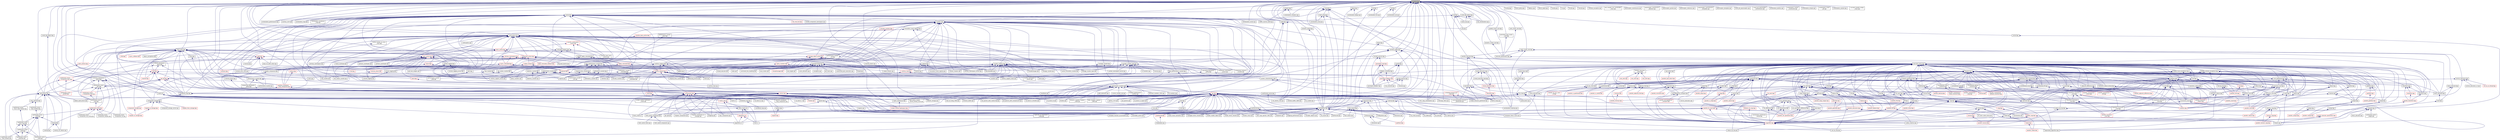 digraph "serialize.hpp"
{
  edge [fontname="Helvetica",fontsize="10",labelfontname="Helvetica",labelfontsize="10"];
  node [fontname="Helvetica",fontsize="10",shape=record];
  Node164 [label="serialize.hpp",height=0.2,width=0.4,color="black", fillcolor="grey75", style="filled", fontcolor="black"];
  Node164 -> Node165 [dir="back",color="midnightblue",fontsize="10",style="solid",fontname="Helvetica"];
  Node165 [label="1d_stencil_6.cpp",height=0.2,width=0.4,color="black", fillcolor="white", style="filled",URL="$db/de7/1d__stencil__6_8cpp.html"];
  Node164 -> Node166 [dir="back",color="midnightblue",fontsize="10",style="solid",fontname="Helvetica"];
  Node166 [label="1d_stencil_7.cpp",height=0.2,width=0.4,color="black", fillcolor="white", style="filled",URL="$d4/d5a/1d__stencil__7_8cpp.html"];
  Node164 -> Node167 [dir="back",color="midnightblue",fontsize="10",style="solid",fontname="Helvetica"];
  Node167 [label="1d_stencil_8.cpp",height=0.2,width=0.4,color="black", fillcolor="white", style="filled",URL="$df/de0/1d__stencil__8_8cpp.html"];
  Node164 -> Node168 [dir="back",color="midnightblue",fontsize="10",style="solid",fontname="Helvetica"];
  Node168 [label="nqueen.hpp",height=0.2,width=0.4,color="black", fillcolor="white", style="filled",URL="$de/d58/server_2nqueen_8hpp.html"];
  Node168 -> Node169 [dir="back",color="midnightblue",fontsize="10",style="solid",fontname="Helvetica"];
  Node169 [label="nqueen.cpp",height=0.2,width=0.4,color="black", fillcolor="white", style="filled",URL="$db/dca/nqueen_8cpp.html"];
  Node168 -> Node170 [dir="back",color="midnightblue",fontsize="10",style="solid",fontname="Helvetica"];
  Node170 [label="nqueen.hpp",height=0.2,width=0.4,color="black", fillcolor="white", style="filled",URL="$da/dfd/stubs_2nqueen_8hpp.html"];
  Node170 -> Node171 [dir="back",color="midnightblue",fontsize="10",style="solid",fontname="Helvetica"];
  Node171 [label="nqueen.hpp",height=0.2,width=0.4,color="red", fillcolor="white", style="filled",URL="$d0/d07/nqueen_8hpp.html"];
  Node164 -> Node173 [dir="back",color="midnightblue",fontsize="10",style="solid",fontname="Helvetica"];
  Node173 [label="non_atomic_rma.cpp",height=0.2,width=0.4,color="black", fillcolor="white", style="filled",URL="$d7/d8b/non__atomic__rma_8cpp.html"];
  Node164 -> Node174 [dir="back",color="midnightblue",fontsize="10",style="solid",fontname="Helvetica"];
  Node174 [label="zerocopy_rdma.cpp",height=0.2,width=0.4,color="black", fillcolor="white", style="filled",URL="$d1/dad/zerocopy__rdma_8cpp.html"];
  Node164 -> Node175 [dir="back",color="midnightblue",fontsize="10",style="solid",fontname="Helvetica"];
  Node175 [label="dimension.hpp",height=0.2,width=0.4,color="black", fillcolor="white", style="filled",URL="$d6/d39/sheneos_2sheneos_2dimension_8hpp.html"];
  Node175 -> Node176 [dir="back",color="midnightblue",fontsize="10",style="solid",fontname="Helvetica"];
  Node176 [label="dimension.cpp",height=0.2,width=0.4,color="black", fillcolor="white", style="filled",URL="$d8/db3/sheneos_2sheneos_2dimension_8cpp.html"];
  Node175 -> Node177 [dir="back",color="midnightblue",fontsize="10",style="solid",fontname="Helvetica"];
  Node177 [label="read_values.hpp",height=0.2,width=0.4,color="black", fillcolor="white", style="filled",URL="$da/d44/sheneos_2sheneos_2read__values_8hpp.html"];
  Node177 -> Node178 [dir="back",color="midnightblue",fontsize="10",style="solid",fontname="Helvetica"];
  Node178 [label="interpolator.cpp",height=0.2,width=0.4,color="black", fillcolor="white", style="filled",URL="$d5/d02/interpolator_8cpp.html"];
  Node177 -> Node179 [dir="back",color="midnightblue",fontsize="10",style="solid",fontname="Helvetica"];
  Node179 [label="read_values.cpp",height=0.2,width=0.4,color="black", fillcolor="white", style="filled",URL="$d7/da4/sheneos_2sheneos_2read__values_8cpp.html"];
  Node177 -> Node180 [dir="back",color="midnightblue",fontsize="10",style="solid",fontname="Helvetica"];
  Node180 [label="partition3d.cpp",height=0.2,width=0.4,color="black", fillcolor="white", style="filled",URL="$de/d70/partition3d_8cpp.html"];
  Node175 -> Node181 [dir="back",color="midnightblue",fontsize="10",style="solid",fontname="Helvetica"];
  Node181 [label="partition3d.hpp",height=0.2,width=0.4,color="black", fillcolor="white", style="filled",URL="$dd/dbf/server_2partition3d_8hpp.html"];
  Node181 -> Node182 [dir="back",color="midnightblue",fontsize="10",style="solid",fontname="Helvetica"];
  Node182 [label="partition3d.hpp",height=0.2,width=0.4,color="red", fillcolor="white", style="filled",URL="$d1/d50/partition3d_8hpp.html"];
  Node182 -> Node178 [dir="back",color="midnightblue",fontsize="10",style="solid",fontname="Helvetica"];
  Node181 -> Node180 [dir="back",color="midnightblue",fontsize="10",style="solid",fontname="Helvetica"];
  Node164 -> Node187 [dir="back",color="midnightblue",fontsize="10",style="solid",fontname="Helvetica"];
  Node187 [label="small_big_object.hpp",height=0.2,width=0.4,color="black", fillcolor="white", style="filled",URL="$d6/d54/examples_2tuplespace_2small__big__object_8hpp.html"];
  Node187 -> Node188 [dir="back",color="midnightblue",fontsize="10",style="solid",fontname="Helvetica"];
  Node188 [label="simple_central_tuplespace\l_client.cpp",height=0.2,width=0.4,color="black", fillcolor="white", style="filled",URL="$d1/d7b/simple__central__tuplespace__client_8cpp.html"];
  Node164 -> Node189 [dir="back",color="midnightblue",fontsize="10",style="solid",fontname="Helvetica"];
  Node189 [label="container_distribution\l_policy.hpp",height=0.2,width=0.4,color="black", fillcolor="white", style="filled",URL="$dd/d5c/container__distribution__policy_8hpp.html"];
  Node189 -> Node190 [dir="back",color="midnightblue",fontsize="10",style="solid",fontname="Helvetica"];
  Node190 [label="partitioned_vector\l_decl.hpp",height=0.2,width=0.4,color="black", fillcolor="white", style="filled",URL="$d2/d77/partitioned__vector__decl_8hpp.html"];
  Node190 -> Node191 [dir="back",color="midnightblue",fontsize="10",style="solid",fontname="Helvetica"];
  Node191 [label="partitioned_vector.hpp",height=0.2,width=0.4,color="red", fillcolor="white", style="filled",URL="$dc/d76/components_2containers_2partitioned__vector_2partitioned__vector_8hpp.html"];
  Node191 -> Node192 [dir="back",color="midnightblue",fontsize="10",style="solid",fontname="Helvetica"];
  Node192 [label="coarray.hpp",height=0.2,width=0.4,color="black", fillcolor="white", style="filled",URL="$d0/da7/coarray_8hpp.html"];
  Node192 -> Node193 [dir="back",color="midnightblue",fontsize="10",style="solid",fontname="Helvetica"];
  Node193 [label="coarray.cpp",height=0.2,width=0.4,color="black", fillcolor="white", style="filled",URL="$d8/d2c/coarray_8cpp.html"];
  Node192 -> Node194 [dir="back",color="midnightblue",fontsize="10",style="solid",fontname="Helvetica"];
  Node194 [label="coarray_all_reduce.cpp",height=0.2,width=0.4,color="black", fillcolor="white", style="filled",URL="$da/ddb/coarray__all__reduce_8cpp.html"];
  Node191 -> Node195 [dir="back",color="midnightblue",fontsize="10",style="solid",fontname="Helvetica"];
  Node195 [label="partitioned_vector\l_view.hpp",height=0.2,width=0.4,color="black", fillcolor="white", style="filled",URL="$da/dc2/components_2containers_2partitioned__vector_2partitioned__vector__view_8hpp.html"];
  Node195 -> Node192 [dir="back",color="midnightblue",fontsize="10",style="solid",fontname="Helvetica"];
  Node195 -> Node196 [dir="back",color="midnightblue",fontsize="10",style="solid",fontname="Helvetica"];
  Node196 [label="partitioned_vector\l_local_view.hpp",height=0.2,width=0.4,color="black", fillcolor="white", style="filled",URL="$d3/de6/partitioned__vector__local__view_8hpp.html"];
  Node196 -> Node197 [dir="back",color="midnightblue",fontsize="10",style="solid",fontname="Helvetica"];
  Node197 [label="partitioned_vector\l_view.hpp",height=0.2,width=0.4,color="black", fillcolor="white", style="filled",URL="$d9/db2/include_2partitioned__vector__view_8hpp.html"];
  Node197 -> Node198 [dir="back",color="midnightblue",fontsize="10",style="solid",fontname="Helvetica"];
  Node198 [label="partitioned_vector\l_subview.cpp",height=0.2,width=0.4,color="black", fillcolor="white", style="filled",URL="$dc/d09/partitioned__vector__subview_8cpp.html"];
  Node197 -> Node199 [dir="back",color="midnightblue",fontsize="10",style="solid",fontname="Helvetica"];
  Node199 [label="partitioned_vector\l_view.cpp",height=0.2,width=0.4,color="black", fillcolor="white", style="filled",URL="$d9/dcf/partitioned__vector__view_8cpp.html"];
  Node197 -> Node200 [dir="back",color="midnightblue",fontsize="10",style="solid",fontname="Helvetica"];
  Node200 [label="partitioned_vector\l_view_iterator.cpp",height=0.2,width=0.4,color="black", fillcolor="white", style="filled",URL="$d6/d94/partitioned__vector__view__iterator_8cpp.html"];
  Node196 -> Node198 [dir="back",color="midnightblue",fontsize="10",style="solid",fontname="Helvetica"];
  Node196 -> Node199 [dir="back",color="midnightblue",fontsize="10",style="solid",fontname="Helvetica"];
  Node195 -> Node197 [dir="back",color="midnightblue",fontsize="10",style="solid",fontname="Helvetica"];
  Node195 -> Node198 [dir="back",color="midnightblue",fontsize="10",style="solid",fontname="Helvetica"];
  Node195 -> Node199 [dir="back",color="midnightblue",fontsize="10",style="solid",fontname="Helvetica"];
  Node191 -> Node213 [dir="back",color="midnightblue",fontsize="10",style="solid",fontname="Helvetica"];
  Node213 [label="partitioned_vector\l_component_double.cpp",height=0.2,width=0.4,color="black", fillcolor="white", style="filled",URL="$d7/d93/partitioned__vector__component__double_8cpp.html"];
  Node191 -> Node214 [dir="back",color="midnightblue",fontsize="10",style="solid",fontname="Helvetica"];
  Node214 [label="partitioned_vector\l_component_int.cpp",height=0.2,width=0.4,color="black", fillcolor="white", style="filled",URL="$d6/d01/partitioned__vector__component__int_8cpp.html"];
  Node191 -> Node215 [dir="back",color="midnightblue",fontsize="10",style="solid",fontname="Helvetica"];
  Node215 [label="partitioned_vector\l_component_std_string.cpp",height=0.2,width=0.4,color="black", fillcolor="white", style="filled",URL="$d8/df2/partitioned__vector__component__std__string_8cpp.html"];
  Node190 -> Node216 [dir="back",color="midnightblue",fontsize="10",style="solid",fontname="Helvetica"];
  Node216 [label="partitioned_vector\l_component_impl.hpp",height=0.2,width=0.4,color="red", fillcolor="white", style="filled",URL="$d1/d79/partitioned__vector__component__impl_8hpp.html"];
  Node216 -> Node218 [dir="back",color="midnightblue",fontsize="10",style="solid",fontname="Helvetica"];
  Node218 [label="partitioned_vector\l_impl.hpp",height=0.2,width=0.4,color="black", fillcolor="white", style="filled",URL="$d0/db1/partitioned__vector__impl_8hpp.html"];
  Node218 -> Node191 [dir="back",color="midnightblue",fontsize="10",style="solid",fontname="Helvetica"];
  Node190 -> Node218 [dir="back",color="midnightblue",fontsize="10",style="solid",fontname="Helvetica"];
  Node190 -> Node219 [dir="back",color="midnightblue",fontsize="10",style="solid",fontname="Helvetica"];
  Node219 [label="partitioned_vector\l_predef.hpp",height=0.2,width=0.4,color="red", fillcolor="white", style="filled",URL="$d4/dc4/components_2containers_2partitioned__vector_2partitioned__vector__predef_8hpp.html"];
  Node190 -> Node233 [dir="back",color="midnightblue",fontsize="10",style="solid",fontname="Helvetica"];
  Node233 [label="partitioned_vector.hpp",height=0.2,width=0.4,color="black", fillcolor="white", style="filled",URL="$de/d3e/runtime_2serialization_2partitioned__vector_8hpp.html"];
  Node233 -> Node234 [dir="back",color="midnightblue",fontsize="10",style="solid",fontname="Helvetica"];
  Node234 [label="serialization.hpp",height=0.2,width=0.4,color="black", fillcolor="white", style="filled",URL="$d8/d21/serialization_8hpp.html"];
  Node234 -> Node235 [dir="back",color="midnightblue",fontsize="10",style="solid",fontname="Helvetica"];
  Node235 [label="template_function_accumulator.cpp",height=0.2,width=0.4,color="black", fillcolor="white", style="filled",URL="$d5/d02/template__function__accumulator_8cpp.html"];
  Node234 -> Node236 [dir="back",color="midnightblue",fontsize="10",style="solid",fontname="Helvetica"];
  Node236 [label="cancelable_action.cpp",height=0.2,width=0.4,color="black", fillcolor="white", style="filled",URL="$d5/d0c/cancelable__action_8cpp.html"];
  Node234 -> Node237 [dir="back",color="midnightblue",fontsize="10",style="solid",fontname="Helvetica"];
  Node237 [label="hello_world_component.hpp",height=0.2,width=0.4,color="black", fillcolor="white", style="filled",URL="$df/df0/hello__world__component_8hpp.html"];
  Node237 -> Node238 [dir="back",color="midnightblue",fontsize="10",style="solid",fontname="Helvetica"];
  Node238 [label="hello_world_client.cpp",height=0.2,width=0.4,color="black", fillcolor="white", style="filled",URL="$d5/da6/hello__world__client_8cpp.html"];
  Node237 -> Node239 [dir="back",color="midnightblue",fontsize="10",style="solid",fontname="Helvetica"];
  Node239 [label="hello_world_component.cpp",height=0.2,width=0.4,color="black", fillcolor="white", style="filled",URL="$d8/daa/hello__world__component_8cpp.html"];
  Node234 -> Node240 [dir="back",color="midnightblue",fontsize="10",style="solid",fontname="Helvetica"];
  Node240 [label="dimension.cpp",height=0.2,width=0.4,color="black", fillcolor="white", style="filled",URL="$db/d4a/interpolate1d_2interpolate1d_2dimension_8cpp.html"];
  Node234 -> Node241 [dir="back",color="midnightblue",fontsize="10",style="solid",fontname="Helvetica"];
  Node241 [label="dimension.hpp",height=0.2,width=0.4,color="black", fillcolor="white", style="filled",URL="$dc/da5/interpolate1d_2interpolate1d_2dimension_8hpp.html"];
  Node241 -> Node240 [dir="back",color="midnightblue",fontsize="10",style="solid",fontname="Helvetica"];
  Node241 -> Node242 [dir="back",color="midnightblue",fontsize="10",style="solid",fontname="Helvetica"];
  Node242 [label="partition.hpp",height=0.2,width=0.4,color="red", fillcolor="white", style="filled",URL="$d0/dff/examples_2interpolate1d_2interpolate1d_2server_2partition_8hpp.html"];
  Node234 -> Node248 [dir="back",color="midnightblue",fontsize="10",style="solid",fontname="Helvetica"];
  Node248 [label="fractals_struct.cpp",height=0.2,width=0.4,color="black", fillcolor="white", style="filled",URL="$d8/d2f/fractals__struct_8cpp.html"];
  Node234 -> Node249 [dir="back",color="midnightblue",fontsize="10",style="solid",fontname="Helvetica"];
  Node249 [label="pingpong.cpp",height=0.2,width=0.4,color="black", fillcolor="white", style="filled",URL="$dd/d4d/pingpong_8cpp.html"];
  Node234 -> Node250 [dir="back",color="midnightblue",fontsize="10",style="solid",fontname="Helvetica"];
  Node250 [label="sierpinski.cpp",height=0.2,width=0.4,color="black", fillcolor="white", style="filled",URL="$d3/d7e/sierpinski_8cpp.html"];
  Node234 -> Node176 [dir="back",color="midnightblue",fontsize="10",style="solid",fontname="Helvetica"];
  Node234 -> Node251 [dir="back",color="midnightblue",fontsize="10",style="solid",fontname="Helvetica"];
  Node251 [label="configuration.cpp",height=0.2,width=0.4,color="black", fillcolor="white", style="filled",URL="$df/d22/configuration_8cpp.html"];
  Node234 -> Node252 [dir="back",color="midnightblue",fontsize="10",style="solid",fontname="Helvetica"];
  Node252 [label="transpose_block_numa.cpp",height=0.2,width=0.4,color="black", fillcolor="white", style="filled",URL="$dd/d3b/transpose__block__numa_8cpp.html"];
  Node234 -> Node253 [dir="back",color="midnightblue",fontsize="10",style="solid",fontname="Helvetica"];
  Node253 [label="osu_bcast.cpp",height=0.2,width=0.4,color="black", fillcolor="white", style="filled",URL="$d3/dca/osu__bcast_8cpp.html"];
  Node234 -> Node254 [dir="back",color="midnightblue",fontsize="10",style="solid",fontname="Helvetica"];
  Node254 [label="osu_bibw.cpp",height=0.2,width=0.4,color="black", fillcolor="white", style="filled",URL="$d2/d04/osu__bibw_8cpp.html"];
  Node234 -> Node255 [dir="back",color="midnightblue",fontsize="10",style="solid",fontname="Helvetica"];
  Node255 [label="osu_bw.cpp",height=0.2,width=0.4,color="black", fillcolor="white", style="filled",URL="$d4/d20/osu__bw_8cpp.html"];
  Node234 -> Node256 [dir="back",color="midnightblue",fontsize="10",style="solid",fontname="Helvetica"];
  Node256 [label="osu_latency.cpp",height=0.2,width=0.4,color="black", fillcolor="white", style="filled",URL="$df/d58/osu__latency_8cpp.html"];
  Node234 -> Node257 [dir="back",color="midnightblue",fontsize="10",style="solid",fontname="Helvetica"];
  Node257 [label="osu_multi_lat.cpp",height=0.2,width=0.4,color="black", fillcolor="white", style="filled",URL="$d7/d91/osu__multi__lat_8cpp.html"];
  Node234 -> Node258 [dir="back",color="midnightblue",fontsize="10",style="solid",fontname="Helvetica"];
  Node258 [label="pingpong_performance.cpp",height=0.2,width=0.4,color="black", fillcolor="white", style="filled",URL="$de/d03/pingpong__performance_8cpp.html"];
  Node234 -> Node259 [dir="back",color="midnightblue",fontsize="10",style="solid",fontname="Helvetica"];
  Node259 [label="action_move_semantics.cpp",height=0.2,width=0.4,color="black", fillcolor="white", style="filled",URL="$d4/db3/action__move__semantics_8cpp.html"];
  Node234 -> Node260 [dir="back",color="midnightblue",fontsize="10",style="solid",fontname="Helvetica"];
  Node260 [label="movable_objects.cpp",height=0.2,width=0.4,color="black", fillcolor="white", style="filled",URL="$d8/d65/movable__objects_8cpp.html"];
  Node234 -> Node261 [dir="back",color="midnightblue",fontsize="10",style="solid",fontname="Helvetica"];
  Node261 [label="duplicate_id_registration\l_1596.cpp",height=0.2,width=0.4,color="black", fillcolor="white", style="filled",URL="$db/d8d/duplicate__id__registration__1596_8cpp.html"];
  Node234 -> Node262 [dir="back",color="midnightblue",fontsize="10",style="solid",fontname="Helvetica"];
  Node262 [label="zero_copy_parcels_1001.cpp",height=0.2,width=0.4,color="black", fillcolor="white", style="filled",URL="$da/dfd/zero__copy__parcels__1001_8cpp.html"];
  Node234 -> Node263 [dir="back",color="midnightblue",fontsize="10",style="solid",fontname="Helvetica"];
  Node263 [label="managed_refcnt_checker.cpp",height=0.2,width=0.4,color="black", fillcolor="white", style="filled",URL="$d3/d8d/managed__refcnt__checker_8cpp.html"];
  Node234 -> Node264 [dir="back",color="midnightblue",fontsize="10",style="solid",fontname="Helvetica"];
  Node264 [label="simple_mobile_object.cpp",height=0.2,width=0.4,color="black", fillcolor="white", style="filled",URL="$d2/da7/simple__mobile__object_8cpp.html"];
  Node234 -> Node265 [dir="back",color="midnightblue",fontsize="10",style="solid",fontname="Helvetica"];
  Node265 [label="simple_refcnt_checker.cpp",height=0.2,width=0.4,color="black", fillcolor="white", style="filled",URL="$df/d16/simple__refcnt__checker_8cpp.html"];
  Node234 -> Node266 [dir="back",color="midnightblue",fontsize="10",style="solid",fontname="Helvetica"];
  Node266 [label="copy_component.cpp",height=0.2,width=0.4,color="black", fillcolor="white", style="filled",URL="$d5/d8d/copy__component_8cpp.html"];
  Node234 -> Node267 [dir="back",color="midnightblue",fontsize="10",style="solid",fontname="Helvetica"];
  Node267 [label="get_gid.cpp",height=0.2,width=0.4,color="black", fillcolor="white", style="filled",URL="$dc/dc1/get__gid_8cpp.html"];
  Node234 -> Node268 [dir="back",color="midnightblue",fontsize="10",style="solid",fontname="Helvetica"];
  Node268 [label="migrate_component.cpp",height=0.2,width=0.4,color="black", fillcolor="white", style="filled",URL="$dc/d78/migrate__component_8cpp.html"];
  Node234 -> Node269 [dir="back",color="midnightblue",fontsize="10",style="solid",fontname="Helvetica"];
  Node269 [label="migrate_component_to\l_storage.cpp",height=0.2,width=0.4,color="black", fillcolor="white", style="filled",URL="$dd/d02/migrate__component__to__storage_8cpp.html"];
  Node234 -> Node211 [dir="back",color="midnightblue",fontsize="10",style="solid",fontname="Helvetica"];
  Node211 [label="serialization_partitioned\l_vector.cpp",height=0.2,width=0.4,color="black", fillcolor="white", style="filled",URL="$dd/dc9/serialization__partitioned__vector_8cpp.html"];
  Node189 -> Node218 [dir="back",color="midnightblue",fontsize="10",style="solid",fontname="Helvetica"];
  Node189 -> Node270 [dir="back",color="midnightblue",fontsize="10",style="solid",fontname="Helvetica"];
  Node270 [label="unordered_map.hpp",height=0.2,width=0.4,color="black", fillcolor="white", style="filled",URL="$d9/ddf/hpx_2components_2containers_2unordered_2unordered__map_8hpp.html"];
  Node270 -> Node271 [dir="back",color="midnightblue",fontsize="10",style="solid",fontname="Helvetica"];
  Node271 [label="component_storage.hpp",height=0.2,width=0.4,color="black", fillcolor="white", style="filled",URL="$d6/d36/components_2component__storage_2server_2component__storage_8hpp.html"];
  Node271 -> Node272 [dir="back",color="midnightblue",fontsize="10",style="solid",fontname="Helvetica"];
  Node272 [label="component_storage.hpp",height=0.2,width=0.4,color="red", fillcolor="white", style="filled",URL="$d0/dd6/components_2component__storage_2component__storage_8hpp.html"];
  Node272 -> Node273 [dir="back",color="midnightblue",fontsize="10",style="solid",fontname="Helvetica"];
  Node273 [label="migrate_to_storage.hpp",height=0.2,width=0.4,color="red", fillcolor="white", style="filled",URL="$da/d18/migrate__to__storage_8hpp.html"];
  Node271 -> Node276 [dir="back",color="midnightblue",fontsize="10",style="solid",fontname="Helvetica"];
  Node276 [label="migrate_from_storage.hpp",height=0.2,width=0.4,color="red", fillcolor="white", style="filled",URL="$d3/d9f/server_2migrate__from__storage_8hpp.html"];
  Node271 -> Node278 [dir="back",color="midnightblue",fontsize="10",style="solid",fontname="Helvetica"];
  Node278 [label="migrate_to_storage.hpp",height=0.2,width=0.4,color="red", fillcolor="white", style="filled",URL="$d4/d4c/server_2migrate__to__storage_8hpp.html"];
  Node278 -> Node273 [dir="back",color="midnightblue",fontsize="10",style="solid",fontname="Helvetica"];
  Node271 -> Node280 [dir="back",color="midnightblue",fontsize="10",style="solid",fontname="Helvetica"];
  Node280 [label="component_storage_server.cpp",height=0.2,width=0.4,color="black", fillcolor="white", style="filled",URL="$d4/dcb/component__storage__server_8cpp.html"];
  Node270 -> Node281 [dir="back",color="midnightblue",fontsize="10",style="solid",fontname="Helvetica"];
  Node281 [label="unordered_map.hpp",height=0.2,width=0.4,color="black", fillcolor="white", style="filled",URL="$d6/d06/hpx_2include_2unordered__map_8hpp.html"];
  Node281 -> Node282 [dir="back",color="midnightblue",fontsize="10",style="solid",fontname="Helvetica"];
  Node282 [label="unordered_map.cpp",height=0.2,width=0.4,color="black", fillcolor="white", style="filled",URL="$d1/d75/unordered__map_8cpp.html"];
  Node270 -> Node283 [dir="back",color="midnightblue",fontsize="10",style="solid",fontname="Helvetica"];
  Node283 [label="partition_unordered\l_map_component.cpp",height=0.2,width=0.4,color="black", fillcolor="white", style="filled",URL="$d5/d34/partition__unordered__map__component_8cpp.html"];
  Node189 -> Node213 [dir="back",color="midnightblue",fontsize="10",style="solid",fontname="Helvetica"];
  Node189 -> Node214 [dir="back",color="midnightblue",fontsize="10",style="solid",fontname="Helvetica"];
  Node189 -> Node215 [dir="back",color="midnightblue",fontsize="10",style="solid",fontname="Helvetica"];
  Node164 -> Node270 [dir="back",color="midnightblue",fontsize="10",style="solid",fontname="Helvetica"];
  Node164 -> Node284 [dir="back",color="midnightblue",fontsize="10",style="solid",fontname="Helvetica"];
  Node284 [label="vector.hpp",height=0.2,width=0.4,color="black", fillcolor="white", style="filled",URL="$d9/d5f/compute_2serialization_2vector_8hpp.html"];
  Node284 -> Node285 [dir="back",color="midnightblue",fontsize="10",style="solid",fontname="Helvetica"];
  Node285 [label="compute.hpp",height=0.2,width=0.4,color="black", fillcolor="white", style="filled",URL="$df/dd0/compute_8hpp.html"];
  Node285 -> Node286 [dir="back",color="midnightblue",fontsize="10",style="solid",fontname="Helvetica"];
  Node286 [label="cublas_matmul.cpp",height=0.2,width=0.4,color="black", fillcolor="white", style="filled",URL="$dd/d84/cublas__matmul_8cpp.html"];
  Node285 -> Node287 [dir="back",color="midnightblue",fontsize="10",style="solid",fontname="Helvetica"];
  Node287 [label="synchronize.cpp",height=0.2,width=0.4,color="black", fillcolor="white", style="filled",URL="$da/da2/synchronize_8cpp.html"];
  Node285 -> Node288 [dir="back",color="midnightblue",fontsize="10",style="solid",fontname="Helvetica"];
  Node288 [label="stream.cpp",height=0.2,width=0.4,color="black", fillcolor="white", style="filled",URL="$da/d5f/stream_8cpp.html"];
  Node285 -> Node289 [dir="back",color="midnightblue",fontsize="10",style="solid",fontname="Helvetica"];
  Node289 [label="for_each_value_proxy.cpp",height=0.2,width=0.4,color="black", fillcolor="white", style="filled",URL="$d1/d78/for__each__value__proxy_8cpp.html"];
  Node285 -> Node290 [dir="back",color="midnightblue",fontsize="10",style="solid",fontname="Helvetica"];
  Node290 [label="block_allocator.cpp",height=0.2,width=0.4,color="black", fillcolor="white", style="filled",URL="$dc/d4a/block__allocator_8cpp.html"];
  Node285 -> Node210 [dir="back",color="midnightblue",fontsize="10",style="solid",fontname="Helvetica"];
  Node210 [label="partitioned_vector\l_target.cpp",height=0.2,width=0.4,color="black", fillcolor="white", style="filled",URL="$d9/dd1/partitioned__vector__target_8cpp.html"];
  Node164 -> Node234 [dir="back",color="midnightblue",fontsize="10",style="solid",fontname="Helvetica"];
  Node164 -> Node291 [dir="back",color="midnightblue",fontsize="10",style="solid",fontname="Helvetica"];
  Node291 [label="spmd_block.hpp",height=0.2,width=0.4,color="black", fillcolor="white", style="filled",URL="$d3/d34/lcos_2spmd__block_8hpp.html"];
  Node291 -> Node192 [dir="back",color="midnightblue",fontsize="10",style="solid",fontname="Helvetica"];
  Node291 -> Node292 [dir="back",color="midnightblue",fontsize="10",style="solid",fontname="Helvetica"];
  Node292 [label="view_element.hpp",height=0.2,width=0.4,color="black", fillcolor="white", style="filled",URL="$de/d49/view__element_8hpp.html"];
  Node292 -> Node293 [dir="back",color="midnightblue",fontsize="10",style="solid",fontname="Helvetica"];
  Node293 [label="partitioned_vector\l_local_view_iterator.hpp",height=0.2,width=0.4,color="black", fillcolor="white", style="filled",URL="$d2/dd5/partitioned__vector__local__view__iterator_8hpp.html"];
  Node293 -> Node196 [dir="back",color="midnightblue",fontsize="10",style="solid",fontname="Helvetica"];
  Node292 -> Node294 [dir="back",color="midnightblue",fontsize="10",style="solid",fontname="Helvetica"];
  Node294 [label="partitioned_vector\l_view_iterator.hpp",height=0.2,width=0.4,color="black", fillcolor="white", style="filled",URL="$df/d4b/partitioned__vector__view__iterator_8hpp.html"];
  Node294 -> Node195 [dir="back",color="midnightblue",fontsize="10",style="solid",fontname="Helvetica"];
  Node291 -> Node195 [dir="back",color="midnightblue",fontsize="10",style="solid",fontname="Helvetica"];
  Node291 -> Node193 [dir="back",color="midnightblue",fontsize="10",style="solid",fontname="Helvetica"];
  Node291 -> Node194 [dir="back",color="midnightblue",fontsize="10",style="solid",fontname="Helvetica"];
  Node291 -> Node198 [dir="back",color="midnightblue",fontsize="10",style="solid",fontname="Helvetica"];
  Node291 -> Node199 [dir="back",color="midnightblue",fontsize="10",style="solid",fontname="Helvetica"];
  Node291 -> Node200 [dir="back",color="midnightblue",fontsize="10",style="solid",fontname="Helvetica"];
  Node291 -> Node295 [dir="back",color="midnightblue",fontsize="10",style="solid",fontname="Helvetica"];
  Node295 [label="global_spmd_block.cpp",height=0.2,width=0.4,color="black", fillcolor="white", style="filled",URL="$da/d4f/global__spmd__block_8cpp.html"];
  Node164 -> Node296 [dir="back",color="midnightblue",fontsize="10",style="solid",fontname="Helvetica"];
  Node296 [label="execution_policy.hpp",height=0.2,width=0.4,color="black", fillcolor="white", style="filled",URL="$d4/d36/execution__policy_8hpp.html"];
  Node296 -> Node297 [dir="back",color="midnightblue",fontsize="10",style="solid",fontname="Helvetica"];
  Node297 [label="block_allocator.hpp",height=0.2,width=0.4,color="black", fillcolor="white", style="filled",URL="$d9/d7a/block__allocator_8hpp.html"];
  Node297 -> Node298 [dir="back",color="midnightblue",fontsize="10",style="solid",fontname="Helvetica"];
  Node298 [label="host.hpp",height=0.2,width=0.4,color="black", fillcolor="white", style="filled",URL="$dd/d78/host_8hpp.html"];
  Node298 -> Node285 [dir="back",color="midnightblue",fontsize="10",style="solid",fontname="Helvetica"];
  Node296 -> Node299 [dir="back",color="midnightblue",fontsize="10",style="solid",fontname="Helvetica"];
  Node299 [label="parallel_execution\l_policy.hpp",height=0.2,width=0.4,color="black", fillcolor="white", style="filled",URL="$d5/ddf/parallel__execution__policy_8hpp.html"];
  Node299 -> Node300 [dir="back",color="midnightblue",fontsize="10",style="solid",fontname="Helvetica"];
  Node300 [label="test_utils.hpp",height=0.2,width=0.4,color="red", fillcolor="white", style="filled",URL="$d2/d18/performance_2parallel__algorithms_2local_2test__utils_8hpp.html"];
  Node299 -> Node305 [dir="back",color="midnightblue",fontsize="10",style="solid",fontname="Helvetica"];
  Node305 [label="test_utils.hpp",height=0.2,width=0.4,color="red", fillcolor="white", style="filled",URL="$d5/d53/unit_2parallel_2algorithms_2test__utils_8hpp.html"];
  Node299 -> Node466 [dir="back",color="midnightblue",fontsize="10",style="solid",fontname="Helvetica"];
  Node466 [label="test_utils.hpp",height=0.2,width=0.4,color="red", fillcolor="white", style="filled",URL="$db/d5c/unit_2parallel_2container__algorithms_2test__utils_8hpp.html"];
  Node296 -> Node498 [dir="back",color="midnightblue",fontsize="10",style="solid",fontname="Helvetica"];
  Node498 [label="spmd_block.hpp",height=0.2,width=0.4,color="black", fillcolor="white", style="filled",URL="$d7/d72/lcos_2local_2spmd__block_8hpp.html"];
  Node498 -> Node499 [dir="back",color="midnightblue",fontsize="10",style="solid",fontname="Helvetica"];
  Node499 [label="spmd_block.hpp",height=0.2,width=0.4,color="black", fillcolor="white", style="filled",URL="$d0/d37/parallel_2spmd__block_8hpp.html"];
  Node499 -> Node500 [dir="back",color="midnightblue",fontsize="10",style="solid",fontname="Helvetica"];
  Node500 [label="spmd_block.cpp",height=0.2,width=0.4,color="black", fillcolor="white", style="filled",URL="$d7/dbf/spmd__block_8cpp.html"];
  Node296 -> Node291 [dir="back",color="midnightblue",fontsize="10",style="solid",fontname="Helvetica"];
  Node296 -> Node501 [dir="back",color="midnightblue",fontsize="10",style="solid",fontname="Helvetica"];
  Node501 [label="adjacent_difference.hpp",height=0.2,width=0.4,color="black", fillcolor="white", style="filled",URL="$d1/d17/adjacent__difference_8hpp.html"];
  Node501 -> Node502 [dir="back",color="midnightblue",fontsize="10",style="solid",fontname="Helvetica"];
  Node502 [label="parallel_adjacent_difference.hpp",height=0.2,width=0.4,color="red", fillcolor="white", style="filled",URL="$d0/d0e/parallel__adjacent__difference_8hpp.html"];
  Node501 -> Node503 [dir="back",color="midnightblue",fontsize="10",style="solid",fontname="Helvetica"];
  Node503 [label="numeric.hpp",height=0.2,width=0.4,color="red", fillcolor="white", style="filled",URL="$de/dd5/numeric_8hpp.html"];
  Node296 -> Node512 [dir="back",color="midnightblue",fontsize="10",style="solid",fontname="Helvetica"];
  Node512 [label="adjacent_find.hpp",height=0.2,width=0.4,color="black", fillcolor="white", style="filled",URL="$d6/d68/adjacent__find_8hpp.html"];
  Node512 -> Node513 [dir="back",color="midnightblue",fontsize="10",style="solid",fontname="Helvetica"];
  Node513 [label="parallel_adjacent_find.hpp",height=0.2,width=0.4,color="red", fillcolor="white", style="filled",URL="$df/d90/parallel__adjacent__find_8hpp.html"];
  Node512 -> Node514 [dir="back",color="midnightblue",fontsize="10",style="solid",fontname="Helvetica"];
  Node514 [label="algorithm.hpp",height=0.2,width=0.4,color="red", fillcolor="white", style="filled",URL="$de/d55/algorithm_8hpp.html"];
  Node514 -> Node526 [dir="back",color="midnightblue",fontsize="10",style="solid",fontname="Helvetica"];
  Node526 [label="segmented_algorithm.hpp",height=0.2,width=0.4,color="black", fillcolor="white", style="filled",URL="$d2/d57/segmented__algorithm_8hpp.html"];
  Node514 -> Node408 [dir="back",color="midnightblue",fontsize="10",style="solid",fontname="Helvetica"];
  Node408 [label="reduce_by_key.cpp",height=0.2,width=0.4,color="black", fillcolor="white", style="filled",URL="$dd/dde/reduce__by__key_8cpp.html"];
  Node514 -> Node410 [dir="back",color="midnightblue",fontsize="10",style="solid",fontname="Helvetica"];
  Node410 [label="sort_by_key.cpp",height=0.2,width=0.4,color="black", fillcolor="white", style="filled",URL="$df/daa/sort__by__key_8cpp.html"];
  Node296 -> Node527 [dir="back",color="midnightblue",fontsize="10",style="solid",fontname="Helvetica"];
  Node527 [label="all_any_none.hpp",height=0.2,width=0.4,color="black", fillcolor="white", style="filled",URL="$d8/ddd/all__any__none_8hpp.html"];
  Node527 -> Node528 [dir="back",color="midnightblue",fontsize="10",style="solid",fontname="Helvetica"];
  Node528 [label="parallel_all_any_none\l_of.hpp",height=0.2,width=0.4,color="red", fillcolor="white", style="filled",URL="$df/ddf/parallel__all__any__none__of_8hpp.html"];
  Node527 -> Node514 [dir="back",color="midnightblue",fontsize="10",style="solid",fontname="Helvetica"];
  Node296 -> Node529 [dir="back",color="midnightblue",fontsize="10",style="solid",fontname="Helvetica"];
  Node529 [label="copy.hpp",height=0.2,width=0.4,color="black", fillcolor="white", style="filled",URL="$d3/d90/algorithms_2copy_8hpp.html"];
  Node529 -> Node530 [dir="back",color="midnightblue",fontsize="10",style="solid",fontname="Helvetica"];
  Node530 [label="parallel_copy.hpp",height=0.2,width=0.4,color="red", fillcolor="white", style="filled",URL="$d8/d06/parallel__copy_8hpp.html"];
  Node530 -> Node286 [dir="back",color="midnightblue",fontsize="10",style="solid",fontname="Helvetica"];
  Node530 -> Node288 [dir="back",color="midnightblue",fontsize="10",style="solid",fontname="Helvetica"];
  Node529 -> Node514 [dir="back",color="midnightblue",fontsize="10",style="solid",fontname="Helvetica"];
  Node529 -> Node532 [dir="back",color="midnightblue",fontsize="10",style="solid",fontname="Helvetica"];
  Node532 [label="reduce_by_key.hpp",height=0.2,width=0.4,color="black", fillcolor="white", style="filled",URL="$d9/d4a/reduce__by__key_8hpp.html"];
  Node532 -> Node533 [dir="back",color="midnightblue",fontsize="10",style="solid",fontname="Helvetica"];
  Node533 [label="parallel_reduce.hpp",height=0.2,width=0.4,color="red", fillcolor="white", style="filled",URL="$d4/d04/parallel__reduce_8hpp.html"];
  Node532 -> Node408 [dir="back",color="midnightblue",fontsize="10",style="solid",fontname="Helvetica"];
  Node529 -> Node534 [dir="back",color="midnightblue",fontsize="10",style="solid",fontname="Helvetica"];
  Node534 [label="remove_copy.hpp",height=0.2,width=0.4,color="black", fillcolor="white", style="filled",URL="$d6/db8/algorithms_2remove__copy_8hpp.html"];
  Node534 -> Node535 [dir="back",color="midnightblue",fontsize="10",style="solid",fontname="Helvetica"];
  Node535 [label="parallel_remove_copy.hpp",height=0.2,width=0.4,color="red", fillcolor="white", style="filled",URL="$d3/d53/parallel__remove__copy_8hpp.html"];
  Node534 -> Node514 [dir="back",color="midnightblue",fontsize="10",style="solid",fontname="Helvetica"];
  Node534 -> Node536 [dir="back",color="midnightblue",fontsize="10",style="solid",fontname="Helvetica"];
  Node536 [label="remove_copy.hpp",height=0.2,width=0.4,color="red", fillcolor="white", style="filled",URL="$d5/d0b/container__algorithms_2remove__copy_8hpp.html"];
  Node536 -> Node535 [dir="back",color="midnightblue",fontsize="10",style="solid",fontname="Helvetica"];
  Node529 -> Node537 [dir="back",color="midnightblue",fontsize="10",style="solid",fontname="Helvetica"];
  Node537 [label="reverse.hpp",height=0.2,width=0.4,color="black", fillcolor="white", style="filled",URL="$d2/df8/algorithms_2reverse_8hpp.html"];
  Node537 -> Node538 [dir="back",color="midnightblue",fontsize="10",style="solid",fontname="Helvetica"];
  Node538 [label="parallel_reverse.hpp",height=0.2,width=0.4,color="red", fillcolor="white", style="filled",URL="$d0/d25/parallel__reverse_8hpp.html"];
  Node537 -> Node514 [dir="back",color="midnightblue",fontsize="10",style="solid",fontname="Helvetica"];
  Node537 -> Node539 [dir="back",color="midnightblue",fontsize="10",style="solid",fontname="Helvetica"];
  Node539 [label="rotate.hpp",height=0.2,width=0.4,color="black", fillcolor="white", style="filled",URL="$da/df0/algorithms_2rotate_8hpp.html"];
  Node539 -> Node540 [dir="back",color="midnightblue",fontsize="10",style="solid",fontname="Helvetica"];
  Node540 [label="parallel_rotate.hpp",height=0.2,width=0.4,color="red", fillcolor="white", style="filled",URL="$db/dcd/parallel__rotate_8hpp.html"];
  Node539 -> Node514 [dir="back",color="midnightblue",fontsize="10",style="solid",fontname="Helvetica"];
  Node539 -> Node541 [dir="back",color="midnightblue",fontsize="10",style="solid",fontname="Helvetica"];
  Node541 [label="rotate.hpp",height=0.2,width=0.4,color="red", fillcolor="white", style="filled",URL="$da/d1b/container__algorithms_2rotate_8hpp.html"];
  Node541 -> Node540 [dir="back",color="midnightblue",fontsize="10",style="solid",fontname="Helvetica"];
  Node537 -> Node542 [dir="back",color="midnightblue",fontsize="10",style="solid",fontname="Helvetica"];
  Node542 [label="reverse.hpp",height=0.2,width=0.4,color="red", fillcolor="white", style="filled",URL="$db/dd1/container__algorithms_2reverse_8hpp.html"];
  Node542 -> Node538 [dir="back",color="midnightblue",fontsize="10",style="solid",fontname="Helvetica"];
  Node529 -> Node539 [dir="back",color="midnightblue",fontsize="10",style="solid",fontname="Helvetica"];
  Node529 -> Node543 [dir="back",color="midnightblue",fontsize="10",style="solid",fontname="Helvetica"];
  Node543 [label="set_difference.hpp",height=0.2,width=0.4,color="black", fillcolor="white", style="filled",URL="$d9/d20/set__difference_8hpp.html"];
  Node543 -> Node544 [dir="back",color="midnightblue",fontsize="10",style="solid",fontname="Helvetica"];
  Node544 [label="parallel_set_operations.hpp",height=0.2,width=0.4,color="red", fillcolor="white", style="filled",URL="$d6/d3c/parallel__set__operations_8hpp.html"];
  Node543 -> Node514 [dir="back",color="midnightblue",fontsize="10",style="solid",fontname="Helvetica"];
  Node529 -> Node545 [dir="back",color="midnightblue",fontsize="10",style="solid",fontname="Helvetica"];
  Node545 [label="set_intersection.hpp",height=0.2,width=0.4,color="black", fillcolor="white", style="filled",URL="$d1/dd5/set__intersection_8hpp.html"];
  Node545 -> Node544 [dir="back",color="midnightblue",fontsize="10",style="solid",fontname="Helvetica"];
  Node545 -> Node514 [dir="back",color="midnightblue",fontsize="10",style="solid",fontname="Helvetica"];
  Node529 -> Node546 [dir="back",color="midnightblue",fontsize="10",style="solid",fontname="Helvetica"];
  Node546 [label="set_symmetric_difference.hpp",height=0.2,width=0.4,color="black", fillcolor="white", style="filled",URL="$de/da4/set__symmetric__difference_8hpp.html"];
  Node546 -> Node544 [dir="back",color="midnightblue",fontsize="10",style="solid",fontname="Helvetica"];
  Node546 -> Node514 [dir="back",color="midnightblue",fontsize="10",style="solid",fontname="Helvetica"];
  Node529 -> Node547 [dir="back",color="midnightblue",fontsize="10",style="solid",fontname="Helvetica"];
  Node547 [label="set_union.hpp",height=0.2,width=0.4,color="black", fillcolor="white", style="filled",URL="$d9/d1a/set__union_8hpp.html"];
  Node547 -> Node544 [dir="back",color="midnightblue",fontsize="10",style="solid",fontname="Helvetica"];
  Node547 -> Node514 [dir="back",color="midnightblue",fontsize="10",style="solid",fontname="Helvetica"];
  Node529 -> Node548 [dir="back",color="midnightblue",fontsize="10",style="solid",fontname="Helvetica"];
  Node548 [label="copy.hpp",height=0.2,width=0.4,color="red", fillcolor="white", style="filled",URL="$dc/de5/container__algorithms_2copy_8hpp.html"];
  Node548 -> Node530 [dir="back",color="midnightblue",fontsize="10",style="solid",fontname="Helvetica"];
  Node296 -> Node549 [dir="back",color="midnightblue",fontsize="10",style="solid",fontname="Helvetica"];
  Node549 [label="count.hpp",height=0.2,width=0.4,color="black", fillcolor="white", style="filled",URL="$d7/d8f/algorithms_2count_8hpp.html"];
  Node549 -> Node550 [dir="back",color="midnightblue",fontsize="10",style="solid",fontname="Helvetica"];
  Node550 [label="parallel_count.hpp",height=0.2,width=0.4,color="red", fillcolor="white", style="filled",URL="$de/d0a/parallel__count_8hpp.html"];
  Node549 -> Node514 [dir="back",color="midnightblue",fontsize="10",style="solid",fontname="Helvetica"];
  Node549 -> Node551 [dir="back",color="midnightblue",fontsize="10",style="solid",fontname="Helvetica"];
  Node551 [label="count.hpp",height=0.2,width=0.4,color="black", fillcolor="white", style="filled",URL="$d9/dd7/segmented__algorithms_2count_8hpp.html"];
  Node551 -> Node550 [dir="back",color="midnightblue",fontsize="10",style="solid",fontname="Helvetica"];
  Node551 -> Node526 [dir="back",color="midnightblue",fontsize="10",style="solid",fontname="Helvetica"];
  Node296 -> Node552 [dir="back",color="midnightblue",fontsize="10",style="solid",fontname="Helvetica"];
  Node552 [label="destroy.hpp",height=0.2,width=0.4,color="black", fillcolor="white", style="filled",URL="$df/dd5/destroy_8hpp.html"];
  Node552 -> Node553 [dir="back",color="midnightblue",fontsize="10",style="solid",fontname="Helvetica"];
  Node553 [label="parallel_destroy.hpp",height=0.2,width=0.4,color="red", fillcolor="white", style="filled",URL="$d9/d93/parallel__destroy_8hpp.html"];
  Node552 -> Node554 [dir="back",color="midnightblue",fontsize="10",style="solid",fontname="Helvetica"];
  Node554 [label="memory.hpp",height=0.2,width=0.4,color="red", fillcolor="white", style="filled",URL="$d6/d13/parallel_2memory_8hpp.html"];
  Node296 -> Node556 [dir="back",color="midnightblue",fontsize="10",style="solid",fontname="Helvetica"];
  Node556 [label="dispatch.hpp",height=0.2,width=0.4,color="black", fillcolor="white", style="filled",URL="$dd/dd9/algorithms_2detail_2dispatch_8hpp.html"];
  Node556 -> Node501 [dir="back",color="midnightblue",fontsize="10",style="solid",fontname="Helvetica"];
  Node556 -> Node512 [dir="back",color="midnightblue",fontsize="10",style="solid",fontname="Helvetica"];
  Node556 -> Node527 [dir="back",color="midnightblue",fontsize="10",style="solid",fontname="Helvetica"];
  Node556 -> Node529 [dir="back",color="midnightblue",fontsize="10",style="solid",fontname="Helvetica"];
  Node556 -> Node549 [dir="back",color="midnightblue",fontsize="10",style="solid",fontname="Helvetica"];
  Node556 -> Node552 [dir="back",color="midnightblue",fontsize="10",style="solid",fontname="Helvetica"];
  Node556 -> Node557 [dir="back",color="midnightblue",fontsize="10",style="solid",fontname="Helvetica"];
  Node557 [label="equal.hpp",height=0.2,width=0.4,color="black", fillcolor="white", style="filled",URL="$dc/d0a/equal_8hpp.html"];
  Node557 -> Node558 [dir="back",color="midnightblue",fontsize="10",style="solid",fontname="Helvetica"];
  Node558 [label="parallel_equal.hpp",height=0.2,width=0.4,color="red", fillcolor="white", style="filled",URL="$d2/d35/parallel__equal_8hpp.html"];
  Node557 -> Node514 [dir="back",color="midnightblue",fontsize="10",style="solid",fontname="Helvetica"];
  Node556 -> Node559 [dir="back",color="midnightblue",fontsize="10",style="solid",fontname="Helvetica"];
  Node559 [label="exclusive_scan.hpp",height=0.2,width=0.4,color="black", fillcolor="white", style="filled",URL="$d8/d31/algorithms_2exclusive__scan_8hpp.html"];
  Node559 -> Node560 [dir="back",color="midnightblue",fontsize="10",style="solid",fontname="Helvetica"];
  Node560 [label="parallel_scan.hpp",height=0.2,width=0.4,color="red", fillcolor="white", style="filled",URL="$d6/d0a/parallel__scan_8hpp.html"];
  Node559 -> Node503 [dir="back",color="midnightblue",fontsize="10",style="solid",fontname="Helvetica"];
  Node559 -> Node563 [dir="back",color="midnightblue",fontsize="10",style="solid",fontname="Helvetica"];
  Node563 [label="exclusive_scan.hpp",height=0.2,width=0.4,color="black", fillcolor="white", style="filled",URL="$d0/d53/segmented__algorithms_2exclusive__scan_8hpp.html"];
  Node563 -> Node560 [dir="back",color="midnightblue",fontsize="10",style="solid",fontname="Helvetica"];
  Node563 -> Node564 [dir="back",color="midnightblue",fontsize="10",style="solid",fontname="Helvetica"];
  Node564 [label="transform_exclusive\l_scan.hpp",height=0.2,width=0.4,color="black", fillcolor="white", style="filled",URL="$d2/dda/segmented__algorithms_2transform__exclusive__scan_8hpp.html"];
  Node564 -> Node565 [dir="back",color="midnightblue",fontsize="10",style="solid",fontname="Helvetica"];
  Node565 [label="parallel_transform\l_scan.hpp",height=0.2,width=0.4,color="red", fillcolor="white", style="filled",URL="$da/de2/parallel__transform__scan_8hpp.html"];
  Node556 -> Node566 [dir="back",color="midnightblue",fontsize="10",style="solid",fontname="Helvetica"];
  Node566 [label="fill.hpp",height=0.2,width=0.4,color="black", fillcolor="white", style="filled",URL="$d2/d63/algorithms_2fill_8hpp.html"];
  Node566 -> Node567 [dir="back",color="midnightblue",fontsize="10",style="solid",fontname="Helvetica"];
  Node567 [label="parallel_fill.hpp",height=0.2,width=0.4,color="red", fillcolor="white", style="filled",URL="$d9/d4c/parallel__fill_8hpp.html"];
  Node567 -> Node288 [dir="back",color="midnightblue",fontsize="10",style="solid",fontname="Helvetica"];
  Node567 -> Node211 [dir="back",color="midnightblue",fontsize="10",style="solid",fontname="Helvetica"];
  Node566 -> Node514 [dir="back",color="midnightblue",fontsize="10",style="solid",fontname="Helvetica"];
  Node556 -> Node568 [dir="back",color="midnightblue",fontsize="10",style="solid",fontname="Helvetica"];
  Node568 [label="find.hpp",height=0.2,width=0.4,color="black", fillcolor="white", style="filled",URL="$d5/dc1/algorithms_2find_8hpp.html"];
  Node568 -> Node569 [dir="back",color="midnightblue",fontsize="10",style="solid",fontname="Helvetica"];
  Node569 [label="parallel_find.hpp",height=0.2,width=0.4,color="red", fillcolor="white", style="filled",URL="$d3/da7/parallel__find_8hpp.html"];
  Node568 -> Node514 [dir="back",color="midnightblue",fontsize="10",style="solid",fontname="Helvetica"];
  Node568 -> Node571 [dir="back",color="midnightblue",fontsize="10",style="solid",fontname="Helvetica"];
  Node571 [label="find.hpp",height=0.2,width=0.4,color="black", fillcolor="white", style="filled",URL="$d4/d1f/segmented__algorithms_2find_8hpp.html"];
  Node571 -> Node569 [dir="back",color="midnightblue",fontsize="10",style="solid",fontname="Helvetica"];
  Node556 -> Node572 [dir="back",color="midnightblue",fontsize="10",style="solid",fontname="Helvetica"];
  Node572 [label="for_each.hpp",height=0.2,width=0.4,color="black", fillcolor="white", style="filled",URL="$d8/d62/algorithms_2for__each_8hpp.html"];
  Node572 -> Node297 [dir="back",color="midnightblue",fontsize="10",style="solid",fontname="Helvetica"];
  Node572 -> Node573 [dir="back",color="midnightblue",fontsize="10",style="solid",fontname="Helvetica"];
  Node573 [label="parallel_for_each.hpp",height=0.2,width=0.4,color="red", fillcolor="white", style="filled",URL="$db/df6/parallel__for__each_8hpp.html"];
  Node573 -> Node286 [dir="back",color="midnightblue",fontsize="10",style="solid",fontname="Helvetica"];
  Node573 -> Node254 [dir="back",color="midnightblue",fontsize="10",style="solid",fontname="Helvetica"];
  Node573 -> Node255 [dir="back",color="midnightblue",fontsize="10",style="solid",fontname="Helvetica"];
  Node573 -> Node256 [dir="back",color="midnightblue",fontsize="10",style="solid",fontname="Helvetica"];
  Node573 -> Node257 [dir="back",color="midnightblue",fontsize="10",style="solid",fontname="Helvetica"];
  Node573 -> Node289 [dir="back",color="midnightblue",fontsize="10",style="solid",fontname="Helvetica"];
  Node572 -> Node514 [dir="back",color="midnightblue",fontsize="10",style="solid",fontname="Helvetica"];
  Node572 -> Node566 [dir="back",color="midnightblue",fontsize="10",style="solid",fontname="Helvetica"];
  Node572 -> Node577 [dir="back",color="midnightblue",fontsize="10",style="solid",fontname="Helvetica"];
  Node577 [label="generate.hpp",height=0.2,width=0.4,color="black", fillcolor="white", style="filled",URL="$d5/da9/algorithms_2generate_8hpp.html"];
  Node577 -> Node578 [dir="back",color="midnightblue",fontsize="10",style="solid",fontname="Helvetica"];
  Node578 [label="parallel_generate.hpp",height=0.2,width=0.4,color="red", fillcolor="white", style="filled",URL="$da/da1/parallel__generate_8hpp.html"];
  Node577 -> Node514 [dir="back",color="midnightblue",fontsize="10",style="solid",fontname="Helvetica"];
  Node577 -> Node581 [dir="back",color="midnightblue",fontsize="10",style="solid",fontname="Helvetica"];
  Node581 [label="generate.hpp",height=0.2,width=0.4,color="red", fillcolor="white", style="filled",URL="$d4/d84/container__algorithms_2generate_8hpp.html"];
  Node581 -> Node578 [dir="back",color="midnightblue",fontsize="10",style="solid",fontname="Helvetica"];
  Node577 -> Node582 [dir="back",color="midnightblue",fontsize="10",style="solid",fontname="Helvetica"];
  Node582 [label="generate.hpp",height=0.2,width=0.4,color="black", fillcolor="white", style="filled",URL="$d2/d5d/segmented__algorithms_2generate_8hpp.html"];
  Node582 -> Node578 [dir="back",color="midnightblue",fontsize="10",style="solid",fontname="Helvetica"];
  Node582 -> Node526 [dir="back",color="midnightblue",fontsize="10",style="solid",fontname="Helvetica"];
  Node577 -> Node408 [dir="back",color="midnightblue",fontsize="10",style="solid",fontname="Helvetica"];
  Node577 -> Node410 [dir="back",color="midnightblue",fontsize="10",style="solid",fontname="Helvetica"];
  Node572 -> Node583 [dir="back",color="midnightblue",fontsize="10",style="solid",fontname="Helvetica"];
  Node583 [label="lexicographical_compare.hpp",height=0.2,width=0.4,color="black", fillcolor="white", style="filled",URL="$d5/ddd/lexicographical__compare_8hpp.html"];
  Node583 -> Node584 [dir="back",color="midnightblue",fontsize="10",style="solid",fontname="Helvetica"];
  Node584 [label="parallel_lexicographical\l_compare.hpp",height=0.2,width=0.4,color="red", fillcolor="white", style="filled",URL="$d8/d1e/parallel__lexicographical__compare_8hpp.html"];
  Node583 -> Node514 [dir="back",color="midnightblue",fontsize="10",style="solid",fontname="Helvetica"];
  Node572 -> Node532 [dir="back",color="midnightblue",fontsize="10",style="solid",fontname="Helvetica"];
  Node572 -> Node585 [dir="back",color="midnightblue",fontsize="10",style="solid",fontname="Helvetica"];
  Node585 [label="replace.hpp",height=0.2,width=0.4,color="black", fillcolor="white", style="filled",URL="$d6/db6/algorithms_2replace_8hpp.html"];
  Node585 -> Node586 [dir="back",color="midnightblue",fontsize="10",style="solid",fontname="Helvetica"];
  Node586 [label="parallel_replace.hpp",height=0.2,width=0.4,color="red", fillcolor="white", style="filled",URL="$d0/d89/parallel__replace_8hpp.html"];
  Node585 -> Node514 [dir="back",color="midnightblue",fontsize="10",style="solid",fontname="Helvetica"];
  Node585 -> Node587 [dir="back",color="midnightblue",fontsize="10",style="solid",fontname="Helvetica"];
  Node587 [label="replace.hpp",height=0.2,width=0.4,color="red", fillcolor="white", style="filled",URL="$d7/d55/container__algorithms_2replace_8hpp.html"];
  Node587 -> Node586 [dir="back",color="midnightblue",fontsize="10",style="solid",fontname="Helvetica"];
  Node572 -> Node537 [dir="back",color="midnightblue",fontsize="10",style="solid",fontname="Helvetica"];
  Node572 -> Node588 [dir="back",color="midnightblue",fontsize="10",style="solid",fontname="Helvetica"];
  Node588 [label="search.hpp",height=0.2,width=0.4,color="black", fillcolor="white", style="filled",URL="$d7/d6f/search_8hpp.html"];
  Node588 -> Node589 [dir="back",color="midnightblue",fontsize="10",style="solid",fontname="Helvetica"];
  Node589 [label="parallel_search.hpp",height=0.2,width=0.4,color="red", fillcolor="white", style="filled",URL="$d0/dc7/parallel__search_8hpp.html"];
  Node588 -> Node514 [dir="back",color="midnightblue",fontsize="10",style="solid",fontname="Helvetica"];
  Node572 -> Node591 [dir="back",color="midnightblue",fontsize="10",style="solid",fontname="Helvetica"];
  Node591 [label="swap_ranges.hpp",height=0.2,width=0.4,color="black", fillcolor="white", style="filled",URL="$df/d24/swap__ranges_8hpp.html"];
  Node591 -> Node592 [dir="back",color="midnightblue",fontsize="10",style="solid",fontname="Helvetica"];
  Node592 [label="parallel_swap_ranges.hpp",height=0.2,width=0.4,color="red", fillcolor="white", style="filled",URL="$dc/db1/parallel__swap__ranges_8hpp.html"];
  Node591 -> Node514 [dir="back",color="midnightblue",fontsize="10",style="solid",fontname="Helvetica"];
  Node572 -> Node593 [dir="back",color="midnightblue",fontsize="10",style="solid",fontname="Helvetica"];
  Node593 [label="for_each.hpp",height=0.2,width=0.4,color="red", fillcolor="white", style="filled",URL="$d8/d9a/container__algorithms_2for__each_8hpp.html"];
  Node593 -> Node573 [dir="back",color="midnightblue",fontsize="10",style="solid",fontname="Helvetica"];
  Node572 -> Node594 [dir="back",color="midnightblue",fontsize="10",style="solid",fontname="Helvetica"];
  Node594 [label="for_each.hpp",height=0.2,width=0.4,color="black", fillcolor="white", style="filled",URL="$de/daa/segmented__algorithms_2for__each_8hpp.html"];
  Node594 -> Node573 [dir="back",color="midnightblue",fontsize="10",style="solid",fontname="Helvetica"];
  Node594 -> Node526 [dir="back",color="midnightblue",fontsize="10",style="solid",fontname="Helvetica"];
  Node594 -> Node595 [dir="back",color="midnightblue",fontsize="10",style="solid",fontname="Helvetica"];
  Node595 [label="fill.hpp",height=0.2,width=0.4,color="black", fillcolor="white", style="filled",URL="$de/d82/segmented__algorithms_2fill_8hpp.html"];
  Node595 -> Node567 [dir="back",color="midnightblue",fontsize="10",style="solid",fontname="Helvetica"];
  Node572 -> Node596 [dir="back",color="midnightblue",fontsize="10",style="solid",fontname="Helvetica"];
  Node596 [label="numa_allocator.hpp",height=0.2,width=0.4,color="black", fillcolor="white", style="filled",URL="$d7/df0/numa__allocator_8hpp.html"];
  Node596 -> Node252 [dir="back",color="midnightblue",fontsize="10",style="solid",fontname="Helvetica"];
  Node556 -> Node597 [dir="back",color="midnightblue",fontsize="10",style="solid",fontname="Helvetica"];
  Node597 [label="for_loop.hpp",height=0.2,width=0.4,color="black", fillcolor="white", style="filled",URL="$de/dee/for__loop_8hpp.html"];
  Node597 -> Node598 [dir="back",color="midnightblue",fontsize="10",style="solid",fontname="Helvetica"];
  Node598 [label="oversubscribing_resource\l_partitioner.cpp",height=0.2,width=0.4,color="black", fillcolor="white", style="filled",URL="$dd/dee/oversubscribing__resource__partitioner_8cpp.html"];
  Node597 -> Node599 [dir="back",color="midnightblue",fontsize="10",style="solid",fontname="Helvetica"];
  Node599 [label="simple_resource_partitioner.cpp",height=0.2,width=0.4,color="black", fillcolor="white", style="filled",URL="$d5/df9/simple__resource__partitioner_8cpp.html"];
  Node597 -> Node600 [dir="back",color="midnightblue",fontsize="10",style="solid",fontname="Helvetica"];
  Node600 [label="parallel_for_loop.hpp",height=0.2,width=0.4,color="red", fillcolor="white", style="filled",URL="$d4/d71/parallel__for__loop_8hpp.html"];
  Node600 -> Node286 [dir="back",color="midnightblue",fontsize="10",style="solid",fontname="Helvetica"];
  Node597 -> Node514 [dir="back",color="midnightblue",fontsize="10",style="solid",fontname="Helvetica"];
  Node556 -> Node577 [dir="back",color="midnightblue",fontsize="10",style="solid",fontname="Helvetica"];
  Node556 -> Node602 [dir="back",color="midnightblue",fontsize="10",style="solid",fontname="Helvetica"];
  Node602 [label="includes.hpp",height=0.2,width=0.4,color="black", fillcolor="white", style="filled",URL="$d5/d6e/includes_8hpp.html"];
  Node602 -> Node544 [dir="back",color="midnightblue",fontsize="10",style="solid",fontname="Helvetica"];
  Node602 -> Node514 [dir="back",color="midnightblue",fontsize="10",style="solid",fontname="Helvetica"];
  Node556 -> Node603 [dir="back",color="midnightblue",fontsize="10",style="solid",fontname="Helvetica"];
  Node603 [label="inclusive_scan.hpp",height=0.2,width=0.4,color="black", fillcolor="white", style="filled",URL="$da/dbf/algorithms_2inclusive__scan_8hpp.html"];
  Node603 -> Node560 [dir="back",color="midnightblue",fontsize="10",style="solid",fontname="Helvetica"];
  Node603 -> Node559 [dir="back",color="midnightblue",fontsize="10",style="solid",fontname="Helvetica"];
  Node603 -> Node532 [dir="back",color="midnightblue",fontsize="10",style="solid",fontname="Helvetica"];
  Node603 -> Node604 [dir="back",color="midnightblue",fontsize="10",style="solid",fontname="Helvetica"];
  Node604 [label="transform_inclusive\l_scan.hpp",height=0.2,width=0.4,color="black", fillcolor="white", style="filled",URL="$d2/dc9/algorithms_2transform__inclusive__scan_8hpp.html"];
  Node604 -> Node565 [dir="back",color="midnightblue",fontsize="10",style="solid",fontname="Helvetica"];
  Node604 -> Node605 [dir="back",color="midnightblue",fontsize="10",style="solid",fontname="Helvetica"];
  Node605 [label="transform_exclusive\l_scan.hpp",height=0.2,width=0.4,color="black", fillcolor="white", style="filled",URL="$d6/d4e/algorithms_2transform__exclusive__scan_8hpp.html"];
  Node605 -> Node565 [dir="back",color="midnightblue",fontsize="10",style="solid",fontname="Helvetica"];
  Node605 -> Node503 [dir="back",color="midnightblue",fontsize="10",style="solid",fontname="Helvetica"];
  Node605 -> Node564 [dir="back",color="midnightblue",fontsize="10",style="solid",fontname="Helvetica"];
  Node604 -> Node503 [dir="back",color="midnightblue",fontsize="10",style="solid",fontname="Helvetica"];
  Node604 -> Node606 [dir="back",color="midnightblue",fontsize="10",style="solid",fontname="Helvetica"];
  Node606 [label="transform_inclusive\l_scan.hpp",height=0.2,width=0.4,color="black", fillcolor="white", style="filled",URL="$d7/d20/segmented__algorithms_2transform__inclusive__scan_8hpp.html"];
  Node606 -> Node565 [dir="back",color="midnightblue",fontsize="10",style="solid",fontname="Helvetica"];
  Node603 -> Node503 [dir="back",color="midnightblue",fontsize="10",style="solid",fontname="Helvetica"];
  Node603 -> Node607 [dir="back",color="midnightblue",fontsize="10",style="solid",fontname="Helvetica"];
  Node607 [label="inclusive_scan.hpp",height=0.2,width=0.4,color="black", fillcolor="white", style="filled",URL="$d8/de5/segmented__algorithms_2inclusive__scan_8hpp.html"];
  Node607 -> Node560 [dir="back",color="midnightblue",fontsize="10",style="solid",fontname="Helvetica"];
  Node607 -> Node606 [dir="back",color="midnightblue",fontsize="10",style="solid",fontname="Helvetica"];
  Node556 -> Node608 [dir="back",color="midnightblue",fontsize="10",style="solid",fontname="Helvetica"];
  Node608 [label="is_heap.hpp",height=0.2,width=0.4,color="black", fillcolor="white", style="filled",URL="$df/d5d/algorithms_2is__heap_8hpp.html"];
  Node608 -> Node609 [dir="back",color="midnightblue",fontsize="10",style="solid",fontname="Helvetica"];
  Node609 [label="parallel_is_heap.hpp",height=0.2,width=0.4,color="red", fillcolor="white", style="filled",URL="$da/df8/parallel__is__heap_8hpp.html"];
  Node608 -> Node610 [dir="back",color="midnightblue",fontsize="10",style="solid",fontname="Helvetica"];
  Node610 [label="is_heap.hpp",height=0.2,width=0.4,color="red", fillcolor="white", style="filled",URL="$d1/d17/container__algorithms_2is__heap_8hpp.html"];
  Node610 -> Node609 [dir="back",color="midnightblue",fontsize="10",style="solid",fontname="Helvetica"];
  Node556 -> Node611 [dir="back",color="midnightblue",fontsize="10",style="solid",fontname="Helvetica"];
  Node611 [label="is_partitioned.hpp",height=0.2,width=0.4,color="black", fillcolor="white", style="filled",URL="$d8/dcf/is__partitioned_8hpp.html"];
  Node611 -> Node612 [dir="back",color="midnightblue",fontsize="10",style="solid",fontname="Helvetica"];
  Node612 [label="parallel_is_partitioned.hpp",height=0.2,width=0.4,color="red", fillcolor="white", style="filled",URL="$db/d48/parallel__is__partitioned_8hpp.html"];
  Node611 -> Node514 [dir="back",color="midnightblue",fontsize="10",style="solid",fontname="Helvetica"];
  Node556 -> Node613 [dir="back",color="midnightblue",fontsize="10",style="solid",fontname="Helvetica"];
  Node613 [label="is_sorted.hpp",height=0.2,width=0.4,color="black", fillcolor="white", style="filled",URL="$d7/d12/is__sorted_8hpp.html"];
  Node613 -> Node614 [dir="back",color="midnightblue",fontsize="10",style="solid",fontname="Helvetica"];
  Node614 [label="parallel_is_sorted.hpp",height=0.2,width=0.4,color="red", fillcolor="white", style="filled",URL="$d6/da5/parallel__is__sorted_8hpp.html"];
  Node613 -> Node514 [dir="back",color="midnightblue",fontsize="10",style="solid",fontname="Helvetica"];
  Node556 -> Node583 [dir="back",color="midnightblue",fontsize="10",style="solid",fontname="Helvetica"];
  Node556 -> Node615 [dir="back",color="midnightblue",fontsize="10",style="solid",fontname="Helvetica"];
  Node615 [label="merge.hpp",height=0.2,width=0.4,color="black", fillcolor="white", style="filled",URL="$d6/dc7/algorithms_2merge_8hpp.html"];
  Node615 -> Node616 [dir="back",color="midnightblue",fontsize="10",style="solid",fontname="Helvetica"];
  Node616 [label="parallel_merge.hpp",height=0.2,width=0.4,color="red", fillcolor="white", style="filled",URL="$da/d52/parallel__merge_8hpp.html"];
  Node615 -> Node617 [dir="back",color="midnightblue",fontsize="10",style="solid",fontname="Helvetica"];
  Node617 [label="merge.hpp",height=0.2,width=0.4,color="black", fillcolor="white", style="filled",URL="$d1/d93/container__algorithms_2merge_8hpp.html"];
  Node617 -> Node616 [dir="back",color="midnightblue",fontsize="10",style="solid",fontname="Helvetica"];
  Node556 -> Node618 [dir="back",color="midnightblue",fontsize="10",style="solid",fontname="Helvetica"];
  Node618 [label="minmax.hpp",height=0.2,width=0.4,color="black", fillcolor="white", style="filled",URL="$d0/d81/algorithms_2minmax_8hpp.html"];
  Node618 -> Node619 [dir="back",color="midnightblue",fontsize="10",style="solid",fontname="Helvetica"];
  Node619 [label="parallel_minmax.hpp",height=0.2,width=0.4,color="red", fillcolor="white", style="filled",URL="$d4/dc8/parallel__minmax_8hpp.html"];
  Node618 -> Node514 [dir="back",color="midnightblue",fontsize="10",style="solid",fontname="Helvetica"];
  Node618 -> Node620 [dir="back",color="midnightblue",fontsize="10",style="solid",fontname="Helvetica"];
  Node620 [label="minmax.hpp",height=0.2,width=0.4,color="red", fillcolor="white", style="filled",URL="$d6/de7/container__algorithms_2minmax_8hpp.html"];
  Node620 -> Node619 [dir="back",color="midnightblue",fontsize="10",style="solid",fontname="Helvetica"];
  Node618 -> Node621 [dir="back",color="midnightblue",fontsize="10",style="solid",fontname="Helvetica"];
  Node621 [label="minmax.hpp",height=0.2,width=0.4,color="black", fillcolor="white", style="filled",URL="$db/d7e/segmented__algorithms_2minmax_8hpp.html"];
  Node621 -> Node619 [dir="back",color="midnightblue",fontsize="10",style="solid",fontname="Helvetica"];
  Node621 -> Node526 [dir="back",color="midnightblue",fontsize="10",style="solid",fontname="Helvetica"];
  Node556 -> Node622 [dir="back",color="midnightblue",fontsize="10",style="solid",fontname="Helvetica"];
  Node622 [label="mismatch.hpp",height=0.2,width=0.4,color="black", fillcolor="white", style="filled",URL="$d8/d5c/mismatch_8hpp.html"];
  Node622 -> Node623 [dir="back",color="midnightblue",fontsize="10",style="solid",fontname="Helvetica"];
  Node623 [label="parallel_mismatch.hpp",height=0.2,width=0.4,color="red", fillcolor="white", style="filled",URL="$d0/d4b/parallel__mismatch_8hpp.html"];
  Node622 -> Node514 [dir="back",color="midnightblue",fontsize="10",style="solid",fontname="Helvetica"];
  Node622 -> Node583 [dir="back",color="midnightblue",fontsize="10",style="solid",fontname="Helvetica"];
  Node556 -> Node624 [dir="back",color="midnightblue",fontsize="10",style="solid",fontname="Helvetica"];
  Node624 [label="move.hpp",height=0.2,width=0.4,color="black", fillcolor="white", style="filled",URL="$d4/d71/move_8hpp.html"];
  Node624 -> Node625 [dir="back",color="midnightblue",fontsize="10",style="solid",fontname="Helvetica"];
  Node625 [label="parallel_move.hpp",height=0.2,width=0.4,color="red", fillcolor="white", style="filled",URL="$d0/d4f/parallel__move_8hpp.html"];
  Node624 -> Node514 [dir="back",color="midnightblue",fontsize="10",style="solid",fontname="Helvetica"];
  Node556 -> Node626 [dir="back",color="midnightblue",fontsize="10",style="solid",fontname="Helvetica"];
  Node626 [label="partition.hpp",height=0.2,width=0.4,color="black", fillcolor="white", style="filled",URL="$db/d01/hpx_2parallel_2algorithms_2partition_8hpp.html"];
  Node626 -> Node627 [dir="back",color="midnightblue",fontsize="10",style="solid",fontname="Helvetica"];
  Node627 [label="parallel_partition.hpp",height=0.2,width=0.4,color="red", fillcolor="white", style="filled",URL="$d5/d82/parallel__partition_8hpp.html"];
  Node626 -> Node628 [dir="back",color="midnightblue",fontsize="10",style="solid",fontname="Helvetica"];
  Node628 [label="partition.hpp",height=0.2,width=0.4,color="red", fillcolor="white", style="filled",URL="$d2/d20/hpx_2parallel_2container__algorithms_2partition_8hpp.html"];
  Node628 -> Node627 [dir="back",color="midnightblue",fontsize="10",style="solid",fontname="Helvetica"];
  Node556 -> Node629 [dir="back",color="midnightblue",fontsize="10",style="solid",fontname="Helvetica"];
  Node629 [label="reduce.hpp",height=0.2,width=0.4,color="black", fillcolor="white", style="filled",URL="$d1/da8/parallel_2algorithms_2reduce_8hpp.html"];
  Node629 -> Node533 [dir="back",color="midnightblue",fontsize="10",style="solid",fontname="Helvetica"];
  Node629 -> Node503 [dir="back",color="midnightblue",fontsize="10",style="solid",fontname="Helvetica"];
  Node629 -> Node630 [dir="back",color="midnightblue",fontsize="10",style="solid",fontname="Helvetica"];
  Node630 [label="reduce.hpp",height=0.2,width=0.4,color="black", fillcolor="white", style="filled",URL="$d8/d1a/parallel_2segmented__algorithms_2reduce_8hpp.html"];
  Node630 -> Node533 [dir="back",color="midnightblue",fontsize="10",style="solid",fontname="Helvetica"];
  Node556 -> Node534 [dir="back",color="midnightblue",fontsize="10",style="solid",fontname="Helvetica"];
  Node556 -> Node585 [dir="back",color="midnightblue",fontsize="10",style="solid",fontname="Helvetica"];
  Node556 -> Node537 [dir="back",color="midnightblue",fontsize="10",style="solid",fontname="Helvetica"];
  Node556 -> Node539 [dir="back",color="midnightblue",fontsize="10",style="solid",fontname="Helvetica"];
  Node556 -> Node588 [dir="back",color="midnightblue",fontsize="10",style="solid",fontname="Helvetica"];
  Node556 -> Node543 [dir="back",color="midnightblue",fontsize="10",style="solid",fontname="Helvetica"];
  Node556 -> Node545 [dir="back",color="midnightblue",fontsize="10",style="solid",fontname="Helvetica"];
  Node556 -> Node546 [dir="back",color="midnightblue",fontsize="10",style="solid",fontname="Helvetica"];
  Node556 -> Node547 [dir="back",color="midnightblue",fontsize="10",style="solid",fontname="Helvetica"];
  Node556 -> Node631 [dir="back",color="midnightblue",fontsize="10",style="solid",fontname="Helvetica"];
  Node631 [label="sort.hpp",height=0.2,width=0.4,color="black", fillcolor="white", style="filled",URL="$d3/d10/algorithms_2sort_8hpp.html"];
  Node631 -> Node632 [dir="back",color="midnightblue",fontsize="10",style="solid",fontname="Helvetica"];
  Node632 [label="parallel_sort.hpp",height=0.2,width=0.4,color="red", fillcolor="white", style="filled",URL="$d4/ddf/parallel__sort_8hpp.html"];
  Node631 -> Node514 [dir="back",color="midnightblue",fontsize="10",style="solid",fontname="Helvetica"];
  Node631 -> Node532 [dir="back",color="midnightblue",fontsize="10",style="solid",fontname="Helvetica"];
  Node631 -> Node634 [dir="back",color="midnightblue",fontsize="10",style="solid",fontname="Helvetica"];
  Node634 [label="sort_by_key.hpp",height=0.2,width=0.4,color="black", fillcolor="white", style="filled",URL="$d2/da1/sort__by__key_8hpp.html"];
  Node634 -> Node632 [dir="back",color="midnightblue",fontsize="10",style="solid",fontname="Helvetica"];
  Node634 -> Node410 [dir="back",color="midnightblue",fontsize="10",style="solid",fontname="Helvetica"];
  Node631 -> Node635 [dir="back",color="midnightblue",fontsize="10",style="solid",fontname="Helvetica"];
  Node635 [label="sort.hpp",height=0.2,width=0.4,color="red", fillcolor="white", style="filled",URL="$d0/db2/container__algorithms_2sort_8hpp.html"];
  Node635 -> Node632 [dir="back",color="midnightblue",fontsize="10",style="solid",fontname="Helvetica"];
  Node556 -> Node591 [dir="back",color="midnightblue",fontsize="10",style="solid",fontname="Helvetica"];
  Node556 -> Node636 [dir="back",color="midnightblue",fontsize="10",style="solid",fontname="Helvetica"];
  Node636 [label="transform.hpp",height=0.2,width=0.4,color="black", fillcolor="white", style="filled",URL="$d4/d47/algorithms_2transform_8hpp.html"];
  Node636 -> Node637 [dir="back",color="midnightblue",fontsize="10",style="solid",fontname="Helvetica"];
  Node637 [label="parallel_transform.hpp",height=0.2,width=0.4,color="red", fillcolor="white", style="filled",URL="$da/ddc/parallel__transform_8hpp.html"];
  Node637 -> Node288 [dir="back",color="midnightblue",fontsize="10",style="solid",fontname="Helvetica"];
  Node636 -> Node638 [dir="back",color="midnightblue",fontsize="10",style="solid",fontname="Helvetica"];
  Node638 [label="transform.hpp",height=0.2,width=0.4,color="red", fillcolor="white", style="filled",URL="$da/dcb/container__algorithms_2transform_8hpp.html"];
  Node638 -> Node637 [dir="back",color="midnightblue",fontsize="10",style="solid",fontname="Helvetica"];
  Node636 -> Node639 [dir="back",color="midnightblue",fontsize="10",style="solid",fontname="Helvetica"];
  Node639 [label="transform.hpp",height=0.2,width=0.4,color="black", fillcolor="white", style="filled",URL="$d8/d80/segmented__algorithms_2transform_8hpp.html"];
  Node639 -> Node637 [dir="back",color="midnightblue",fontsize="10",style="solid",fontname="Helvetica"];
  Node556 -> Node605 [dir="back",color="midnightblue",fontsize="10",style="solid",fontname="Helvetica"];
  Node556 -> Node604 [dir="back",color="midnightblue",fontsize="10",style="solid",fontname="Helvetica"];
  Node556 -> Node640 [dir="back",color="midnightblue",fontsize="10",style="solid",fontname="Helvetica"];
  Node640 [label="transform_reduce.hpp",height=0.2,width=0.4,color="black", fillcolor="white", style="filled",URL="$d1/da3/algorithms_2transform__reduce_8hpp.html"];
  Node640 -> Node641 [dir="back",color="midnightblue",fontsize="10",style="solid",fontname="Helvetica"];
  Node641 [label="parallel_transform\l_reduce.hpp",height=0.2,width=0.4,color="red", fillcolor="white", style="filled",URL="$d9/d59/parallel__transform__reduce_8hpp.html"];
  Node640 -> Node503 [dir="back",color="midnightblue",fontsize="10",style="solid",fontname="Helvetica"];
  Node640 -> Node643 [dir="back",color="midnightblue",fontsize="10",style="solid",fontname="Helvetica"];
  Node643 [label="transform_reduce.hpp",height=0.2,width=0.4,color="black", fillcolor="white", style="filled",URL="$d5/da7/segmented__algorithms_2transform__reduce_8hpp.html"];
  Node643 -> Node641 [dir="back",color="midnightblue",fontsize="10",style="solid",fontname="Helvetica"];
  Node643 -> Node526 [dir="back",color="midnightblue",fontsize="10",style="solid",fontname="Helvetica"];
  Node556 -> Node644 [dir="back",color="midnightblue",fontsize="10",style="solid",fontname="Helvetica"];
  Node644 [label="transform_reduce_binary.hpp",height=0.2,width=0.4,color="black", fillcolor="white", style="filled",URL="$d9/d0f/transform__reduce__binary_8hpp.html"];
  Node644 -> Node641 [dir="back",color="midnightblue",fontsize="10",style="solid",fontname="Helvetica"];
  Node644 -> Node503 [dir="back",color="midnightblue",fontsize="10",style="solid",fontname="Helvetica"];
  Node556 -> Node645 [dir="back",color="midnightblue",fontsize="10",style="solid",fontname="Helvetica"];
  Node645 [label="uninitialized_copy.hpp",height=0.2,width=0.4,color="black", fillcolor="white", style="filled",URL="$dd/d85/uninitialized__copy_8hpp.html"];
  Node645 -> Node646 [dir="back",color="midnightblue",fontsize="10",style="solid",fontname="Helvetica"];
  Node646 [label="parallel_uninitialized\l_copy.hpp",height=0.2,width=0.4,color="red", fillcolor="white", style="filled",URL="$d8/d23/parallel__uninitialized__copy_8hpp.html"];
  Node645 -> Node554 [dir="back",color="midnightblue",fontsize="10",style="solid",fontname="Helvetica"];
  Node556 -> Node647 [dir="back",color="midnightblue",fontsize="10",style="solid",fontname="Helvetica"];
  Node647 [label="uninitialized_default\l_construct.hpp",height=0.2,width=0.4,color="black", fillcolor="white", style="filled",URL="$db/d72/uninitialized__default__construct_8hpp.html"];
  Node647 -> Node648 [dir="back",color="midnightblue",fontsize="10",style="solid",fontname="Helvetica"];
  Node648 [label="parallel_uninitialized\l_default_construct.hpp",height=0.2,width=0.4,color="red", fillcolor="white", style="filled",URL="$d2/dc6/parallel__uninitialized__default__construct_8hpp.html"];
  Node647 -> Node554 [dir="back",color="midnightblue",fontsize="10",style="solid",fontname="Helvetica"];
  Node556 -> Node649 [dir="back",color="midnightblue",fontsize="10",style="solid",fontname="Helvetica"];
  Node649 [label="uninitialized_fill.hpp",height=0.2,width=0.4,color="black", fillcolor="white", style="filled",URL="$dc/d5a/uninitialized__fill_8hpp.html"];
  Node649 -> Node650 [dir="back",color="midnightblue",fontsize="10",style="solid",fontname="Helvetica"];
  Node650 [label="parallel_uninitialized\l_fill.hpp",height=0.2,width=0.4,color="red", fillcolor="white", style="filled",URL="$d1/d9d/parallel__uninitialized__fill_8hpp.html"];
  Node649 -> Node554 [dir="back",color="midnightblue",fontsize="10",style="solid",fontname="Helvetica"];
  Node556 -> Node651 [dir="back",color="midnightblue",fontsize="10",style="solid",fontname="Helvetica"];
  Node651 [label="uninitialized_move.hpp",height=0.2,width=0.4,color="black", fillcolor="white", style="filled",URL="$d5/d93/uninitialized__move_8hpp.html"];
  Node651 -> Node652 [dir="back",color="midnightblue",fontsize="10",style="solid",fontname="Helvetica"];
  Node652 [label="parallel_uninitialized\l_move.hpp",height=0.2,width=0.4,color="red", fillcolor="white", style="filled",URL="$dd/d29/parallel__uninitialized__move_8hpp.html"];
  Node651 -> Node554 [dir="back",color="midnightblue",fontsize="10",style="solid",fontname="Helvetica"];
  Node556 -> Node653 [dir="back",color="midnightblue",fontsize="10",style="solid",fontname="Helvetica"];
  Node653 [label="uninitialized_value\l_construct.hpp",height=0.2,width=0.4,color="black", fillcolor="white", style="filled",URL="$d5/dcf/uninitialized__value__construct_8hpp.html"];
  Node653 -> Node654 [dir="back",color="midnightblue",fontsize="10",style="solid",fontname="Helvetica"];
  Node654 [label="parallel_uninitialized\l_value_construct.hpp",height=0.2,width=0.4,color="red", fillcolor="white", style="filled",URL="$de/d43/parallel__uninitialized__value__construct_8hpp.html"];
  Node653 -> Node554 [dir="back",color="midnightblue",fontsize="10",style="solid",fontname="Helvetica"];
  Node556 -> Node655 [dir="back",color="midnightblue",fontsize="10",style="solid",fontname="Helvetica"];
  Node655 [label="unique.hpp",height=0.2,width=0.4,color="black", fillcolor="white", style="filled",URL="$d8/d56/algorithms_2unique_8hpp.html"];
  Node655 -> Node656 [dir="back",color="midnightblue",fontsize="10",style="solid",fontname="Helvetica"];
  Node656 [label="parallel_unique.hpp",height=0.2,width=0.4,color="red", fillcolor="white", style="filled",URL="$d5/d3a/parallel__unique_8hpp.html"];
  Node655 -> Node657 [dir="back",color="midnightblue",fontsize="10",style="solid",fontname="Helvetica"];
  Node657 [label="unique.hpp",height=0.2,width=0.4,color="black", fillcolor="white", style="filled",URL="$dd/da8/container__algorithms_2unique_8hpp.html"];
  Node657 -> Node656 [dir="back",color="midnightblue",fontsize="10",style="solid",fontname="Helvetica"];
  Node556 -> Node551 [dir="back",color="midnightblue",fontsize="10",style="solid",fontname="Helvetica"];
  Node556 -> Node658 [dir="back",color="midnightblue",fontsize="10",style="solid",fontname="Helvetica"];
  Node658 [label="dispatch.hpp",height=0.2,width=0.4,color="black", fillcolor="white", style="filled",URL="$d6/dc5/segmented__algorithms_2detail_2dispatch_8hpp.html"];
  Node658 -> Node551 [dir="back",color="midnightblue",fontsize="10",style="solid",fontname="Helvetica"];
  Node658 -> Node659 [dir="back",color="midnightblue",fontsize="10",style="solid",fontname="Helvetica"];
  Node659 [label="reduce.hpp",height=0.2,width=0.4,color="black", fillcolor="white", style="filled",URL="$d9/d26/parallel_2segmented__algorithms_2detail_2reduce_8hpp.html"];
  Node659 -> Node630 [dir="back",color="midnightblue",fontsize="10",style="solid",fontname="Helvetica"];
  Node659 -> Node643 [dir="back",color="midnightblue",fontsize="10",style="solid",fontname="Helvetica"];
  Node658 -> Node660 [dir="back",color="midnightblue",fontsize="10",style="solid",fontname="Helvetica"];
  Node660 [label="scan.hpp",height=0.2,width=0.4,color="black", fillcolor="white", style="filled",URL="$de/dc0/scan_8hpp.html"];
  Node660 -> Node563 [dir="back",color="midnightblue",fontsize="10",style="solid",fontname="Helvetica"];
  Node660 -> Node607 [dir="back",color="midnightblue",fontsize="10",style="solid",fontname="Helvetica"];
  Node660 -> Node564 [dir="back",color="midnightblue",fontsize="10",style="solid",fontname="Helvetica"];
  Node660 -> Node606 [dir="back",color="midnightblue",fontsize="10",style="solid",fontname="Helvetica"];
  Node658 -> Node661 [dir="back",color="midnightblue",fontsize="10",style="solid",fontname="Helvetica"];
  Node661 [label="transfer.hpp",height=0.2,width=0.4,color="black", fillcolor="white", style="filled",URL="$da/d37/parallel_2segmented__algorithms_2detail_2transfer_8hpp.html"];
  Node661 -> Node662 [dir="back",color="midnightblue",fontsize="10",style="solid",fontname="Helvetica"];
  Node662 [label="transfer.hpp",height=0.2,width=0.4,color="black", fillcolor="white", style="filled",URL="$d2/d1f/parallel_2algorithms_2detail_2transfer_8hpp.html"];
  Node662 -> Node529 [dir="back",color="midnightblue",fontsize="10",style="solid",fontname="Helvetica"];
  Node662 -> Node615 [dir="back",color="midnightblue",fontsize="10",style="solid",fontname="Helvetica"];
  Node662 -> Node624 [dir="back",color="midnightblue",fontsize="10",style="solid",fontname="Helvetica"];
  Node662 -> Node655 [dir="back",color="midnightblue",fontsize="10",style="solid",fontname="Helvetica"];
  Node658 -> Node563 [dir="back",color="midnightblue",fontsize="10",style="solid",fontname="Helvetica"];
  Node658 -> Node571 [dir="back",color="midnightblue",fontsize="10",style="solid",fontname="Helvetica"];
  Node658 -> Node594 [dir="back",color="midnightblue",fontsize="10",style="solid",fontname="Helvetica"];
  Node658 -> Node582 [dir="back",color="midnightblue",fontsize="10",style="solid",fontname="Helvetica"];
  Node658 -> Node607 [dir="back",color="midnightblue",fontsize="10",style="solid",fontname="Helvetica"];
  Node658 -> Node621 [dir="back",color="midnightblue",fontsize="10",style="solid",fontname="Helvetica"];
  Node658 -> Node630 [dir="back",color="midnightblue",fontsize="10",style="solid",fontname="Helvetica"];
  Node658 -> Node639 [dir="back",color="midnightblue",fontsize="10",style="solid",fontname="Helvetica"];
  Node658 -> Node564 [dir="back",color="midnightblue",fontsize="10",style="solid",fontname="Helvetica"];
  Node658 -> Node606 [dir="back",color="midnightblue",fontsize="10",style="solid",fontname="Helvetica"];
  Node658 -> Node643 [dir="back",color="midnightblue",fontsize="10",style="solid",fontname="Helvetica"];
  Node556 -> Node659 [dir="back",color="midnightblue",fontsize="10",style="solid",fontname="Helvetica"];
  Node556 -> Node660 [dir="back",color="midnightblue",fontsize="10",style="solid",fontname="Helvetica"];
  Node556 -> Node661 [dir="back",color="midnightblue",fontsize="10",style="solid",fontname="Helvetica"];
  Node556 -> Node563 [dir="back",color="midnightblue",fontsize="10",style="solid",fontname="Helvetica"];
  Node556 -> Node595 [dir="back",color="midnightblue",fontsize="10",style="solid",fontname="Helvetica"];
  Node556 -> Node571 [dir="back",color="midnightblue",fontsize="10",style="solid",fontname="Helvetica"];
  Node556 -> Node594 [dir="back",color="midnightblue",fontsize="10",style="solid",fontname="Helvetica"];
  Node556 -> Node582 [dir="back",color="midnightblue",fontsize="10",style="solid",fontname="Helvetica"];
  Node556 -> Node607 [dir="back",color="midnightblue",fontsize="10",style="solid",fontname="Helvetica"];
  Node556 -> Node621 [dir="back",color="midnightblue",fontsize="10",style="solid",fontname="Helvetica"];
  Node556 -> Node630 [dir="back",color="midnightblue",fontsize="10",style="solid",fontname="Helvetica"];
  Node556 -> Node639 [dir="back",color="midnightblue",fontsize="10",style="solid",fontname="Helvetica"];
  Node556 -> Node564 [dir="back",color="midnightblue",fontsize="10",style="solid",fontname="Helvetica"];
  Node556 -> Node606 [dir="back",color="midnightblue",fontsize="10",style="solid",fontname="Helvetica"];
  Node556 -> Node643 [dir="back",color="midnightblue",fontsize="10",style="solid",fontname="Helvetica"];
  Node296 -> Node663 [dir="back",color="midnightblue",fontsize="10",style="solid",fontname="Helvetica"];
  Node663 [label="set_operation.hpp",height=0.2,width=0.4,color="black", fillcolor="white", style="filled",URL="$dc/d52/set__operation_8hpp.html"];
  Node663 -> Node543 [dir="back",color="midnightblue",fontsize="10",style="solid",fontname="Helvetica"];
  Node663 -> Node545 [dir="back",color="midnightblue",fontsize="10",style="solid",fontname="Helvetica"];
  Node663 -> Node546 [dir="back",color="midnightblue",fontsize="10",style="solid",fontname="Helvetica"];
  Node663 -> Node547 [dir="back",color="midnightblue",fontsize="10",style="solid",fontname="Helvetica"];
  Node296 -> Node557 [dir="back",color="midnightblue",fontsize="10",style="solid",fontname="Helvetica"];
  Node296 -> Node559 [dir="back",color="midnightblue",fontsize="10",style="solid",fontname="Helvetica"];
  Node296 -> Node566 [dir="back",color="midnightblue",fontsize="10",style="solid",fontname="Helvetica"];
  Node296 -> Node568 [dir="back",color="midnightblue",fontsize="10",style="solid",fontname="Helvetica"];
  Node296 -> Node572 [dir="back",color="midnightblue",fontsize="10",style="solid",fontname="Helvetica"];
  Node296 -> Node597 [dir="back",color="midnightblue",fontsize="10",style="solid",fontname="Helvetica"];
  Node296 -> Node577 [dir="back",color="midnightblue",fontsize="10",style="solid",fontname="Helvetica"];
  Node296 -> Node602 [dir="back",color="midnightblue",fontsize="10",style="solid",fontname="Helvetica"];
  Node296 -> Node603 [dir="back",color="midnightblue",fontsize="10",style="solid",fontname="Helvetica"];
  Node296 -> Node608 [dir="back",color="midnightblue",fontsize="10",style="solid",fontname="Helvetica"];
  Node296 -> Node611 [dir="back",color="midnightblue",fontsize="10",style="solid",fontname="Helvetica"];
  Node296 -> Node613 [dir="back",color="midnightblue",fontsize="10",style="solid",fontname="Helvetica"];
  Node296 -> Node583 [dir="back",color="midnightblue",fontsize="10",style="solid",fontname="Helvetica"];
  Node296 -> Node615 [dir="back",color="midnightblue",fontsize="10",style="solid",fontname="Helvetica"];
  Node296 -> Node618 [dir="back",color="midnightblue",fontsize="10",style="solid",fontname="Helvetica"];
  Node296 -> Node622 [dir="back",color="midnightblue",fontsize="10",style="solid",fontname="Helvetica"];
  Node296 -> Node624 [dir="back",color="midnightblue",fontsize="10",style="solid",fontname="Helvetica"];
  Node296 -> Node626 [dir="back",color="midnightblue",fontsize="10",style="solid",fontname="Helvetica"];
  Node296 -> Node629 [dir="back",color="midnightblue",fontsize="10",style="solid",fontname="Helvetica"];
  Node296 -> Node534 [dir="back",color="midnightblue",fontsize="10",style="solid",fontname="Helvetica"];
  Node296 -> Node585 [dir="back",color="midnightblue",fontsize="10",style="solid",fontname="Helvetica"];
  Node296 -> Node537 [dir="back",color="midnightblue",fontsize="10",style="solid",fontname="Helvetica"];
  Node296 -> Node539 [dir="back",color="midnightblue",fontsize="10",style="solid",fontname="Helvetica"];
  Node296 -> Node588 [dir="back",color="midnightblue",fontsize="10",style="solid",fontname="Helvetica"];
  Node296 -> Node543 [dir="back",color="midnightblue",fontsize="10",style="solid",fontname="Helvetica"];
  Node296 -> Node545 [dir="back",color="midnightblue",fontsize="10",style="solid",fontname="Helvetica"];
  Node296 -> Node546 [dir="back",color="midnightblue",fontsize="10",style="solid",fontname="Helvetica"];
  Node296 -> Node547 [dir="back",color="midnightblue",fontsize="10",style="solid",fontname="Helvetica"];
  Node296 -> Node631 [dir="back",color="midnightblue",fontsize="10",style="solid",fontname="Helvetica"];
  Node296 -> Node591 [dir="back",color="midnightblue",fontsize="10",style="solid",fontname="Helvetica"];
  Node296 -> Node636 [dir="back",color="midnightblue",fontsize="10",style="solid",fontname="Helvetica"];
  Node296 -> Node605 [dir="back",color="midnightblue",fontsize="10",style="solid",fontname="Helvetica"];
  Node296 -> Node604 [dir="back",color="midnightblue",fontsize="10",style="solid",fontname="Helvetica"];
  Node296 -> Node640 [dir="back",color="midnightblue",fontsize="10",style="solid",fontname="Helvetica"];
  Node296 -> Node644 [dir="back",color="midnightblue",fontsize="10",style="solid",fontname="Helvetica"];
  Node296 -> Node645 [dir="back",color="midnightblue",fontsize="10",style="solid",fontname="Helvetica"];
  Node296 -> Node647 [dir="back",color="midnightblue",fontsize="10",style="solid",fontname="Helvetica"];
  Node296 -> Node649 [dir="back",color="midnightblue",fontsize="10",style="solid",fontname="Helvetica"];
  Node296 -> Node651 [dir="back",color="midnightblue",fontsize="10",style="solid",fontname="Helvetica"];
  Node296 -> Node653 [dir="back",color="midnightblue",fontsize="10",style="solid",fontname="Helvetica"];
  Node296 -> Node655 [dir="back",color="midnightblue",fontsize="10",style="solid",fontname="Helvetica"];
  Node296 -> Node664 [dir="back",color="midnightblue",fontsize="10",style="solid",fontname="Helvetica"];
  Node664 [label="timed_executors.hpp",height=0.2,width=0.4,color="black", fillcolor="white", style="filled",URL="$da/d91/timed__executors_8hpp.html"];
  Node664 -> Node665 [dir="back",color="midnightblue",fontsize="10",style="solid",fontname="Helvetica"];
  Node665 [label="timed_execution.hpp",height=0.2,width=0.4,color="red", fillcolor="white", style="filled",URL="$da/dc1/timed__execution_8hpp.html"];
  Node665 -> Node666 [dir="back",color="midnightblue",fontsize="10",style="solid",fontname="Helvetica"];
  Node666 [label="execution.hpp",height=0.2,width=0.4,color="red", fillcolor="white", style="filled",URL="$d7/d7f/execution_8hpp.html"];
  Node666 -> Node671 [dir="back",color="midnightblue",fontsize="10",style="solid",fontname="Helvetica"];
  Node671 [label="barrier_hang.cpp",height=0.2,width=0.4,color="black", fillcolor="white", style="filled",URL="$dd/d8b/barrier__hang_8cpp.html"];
  Node665 -> Node664 [dir="back",color="midnightblue",fontsize="10",style="solid",fontname="Helvetica"];
  Node664 -> Node725 [dir="back",color="midnightblue",fontsize="10",style="solid",fontname="Helvetica"];
  Node725 [label="timed_execution_fwd.hpp",height=0.2,width=0.4,color="black", fillcolor="white", style="filled",URL="$df/d4e/timed__execution__fwd_8hpp.html"];
  Node725 -> Node665 [dir="back",color="midnightblue",fontsize="10",style="solid",fontname="Helvetica"];
  Node664 -> Node674 [dir="back",color="midnightblue",fontsize="10",style="solid",fontname="Helvetica"];
  Node674 [label="executors.hpp",height=0.2,width=0.4,color="black", fillcolor="white", style="filled",URL="$d6/d4e/parallel_2executors_8hpp.html"];
  Node674 -> Node598 [dir="back",color="midnightblue",fontsize="10",style="solid",fontname="Helvetica"];
  Node674 -> Node599 [dir="back",color="midnightblue",fontsize="10",style="solid",fontname="Helvetica"];
  Node674 -> Node675 [dir="back",color="midnightblue",fontsize="10",style="solid",fontname="Helvetica"];
  Node675 [label="parallel_executors.hpp",height=0.2,width=0.4,color="red", fillcolor="white", style="filled",URL="$d5/d19/parallel__executors_8hpp.html"];
  Node675 -> Node286 [dir="back",color="midnightblue",fontsize="10",style="solid",fontname="Helvetica"];
  Node675 -> Node252 [dir="back",color="midnightblue",fontsize="10",style="solid",fontname="Helvetica"];
  Node675 -> Node288 [dir="back",color="midnightblue",fontsize="10",style="solid",fontname="Helvetica"];
  Node674 -> Node666 [dir="back",color="midnightblue",fontsize="10",style="solid",fontname="Helvetica"];
  Node296 -> Node551 [dir="back",color="midnightblue",fontsize="10",style="solid",fontname="Helvetica"];
  Node296 -> Node658 [dir="back",color="midnightblue",fontsize="10",style="solid",fontname="Helvetica"];
  Node296 -> Node659 [dir="back",color="midnightblue",fontsize="10",style="solid",fontname="Helvetica"];
  Node296 -> Node660 [dir="back",color="midnightblue",fontsize="10",style="solid",fontname="Helvetica"];
  Node296 -> Node661 [dir="back",color="midnightblue",fontsize="10",style="solid",fontname="Helvetica"];
  Node296 -> Node563 [dir="back",color="midnightblue",fontsize="10",style="solid",fontname="Helvetica"];
  Node296 -> Node595 [dir="back",color="midnightblue",fontsize="10",style="solid",fontname="Helvetica"];
  Node296 -> Node571 [dir="back",color="midnightblue",fontsize="10",style="solid",fontname="Helvetica"];
  Node296 -> Node594 [dir="back",color="midnightblue",fontsize="10",style="solid",fontname="Helvetica"];
  Node296 -> Node582 [dir="back",color="midnightblue",fontsize="10",style="solid",fontname="Helvetica"];
  Node296 -> Node607 [dir="back",color="midnightblue",fontsize="10",style="solid",fontname="Helvetica"];
  Node296 -> Node621 [dir="back",color="midnightblue",fontsize="10",style="solid",fontname="Helvetica"];
  Node296 -> Node630 [dir="back",color="midnightblue",fontsize="10",style="solid",fontname="Helvetica"];
  Node296 -> Node639 [dir="back",color="midnightblue",fontsize="10",style="solid",fontname="Helvetica"];
  Node296 -> Node564 [dir="back",color="midnightblue",fontsize="10",style="solid",fontname="Helvetica"];
  Node296 -> Node606 [dir="back",color="midnightblue",fontsize="10",style="solid",fontname="Helvetica"];
  Node296 -> Node643 [dir="back",color="midnightblue",fontsize="10",style="solid",fontname="Helvetica"];
  Node296 -> Node499 [dir="back",color="midnightblue",fontsize="10",style="solid",fontname="Helvetica"];
  Node296 -> Node726 [dir="back",color="midnightblue",fontsize="10",style="solid",fontname="Helvetica"];
  Node726 [label="task_block.hpp",height=0.2,width=0.4,color="black", fillcolor="white", style="filled",URL="$de/db7/task__block_8hpp.html"];
  Node726 -> Node727 [dir="back",color="midnightblue",fontsize="10",style="solid",fontname="Helvetica"];
  Node727 [label="parallel_task_block.hpp",height=0.2,width=0.4,color="red", fillcolor="white", style="filled",URL="$d4/d99/parallel__task__block_8hpp.html"];
  Node296 -> Node731 [dir="back",color="midnightblue",fontsize="10",style="solid",fontname="Helvetica"];
  Node731 [label="handle_local_exceptions.hpp",height=0.2,width=0.4,color="black", fillcolor="white", style="filled",URL="$dc/df9/handle__local__exceptions_8hpp.html"];
  Node731 -> Node615 [dir="back",color="midnightblue",fontsize="10",style="solid",fontname="Helvetica"];
  Node731 -> Node626 [dir="back",color="midnightblue",fontsize="10",style="solid",fontname="Helvetica"];
  Node731 -> Node631 [dir="back",color="midnightblue",fontsize="10",style="solid",fontname="Helvetica"];
  Node731 -> Node732 [dir="back",color="midnightblue",fontsize="10",style="solid",fontname="Helvetica"];
  Node732 [label="foreach_partitioner.hpp",height=0.2,width=0.4,color="black", fillcolor="white", style="filled",URL="$de/deb/foreach__partitioner_8hpp.html"];
  Node732 -> Node529 [dir="back",color="midnightblue",fontsize="10",style="solid",fontname="Helvetica"];
  Node732 -> Node552 [dir="back",color="midnightblue",fontsize="10",style="solid",fontname="Helvetica"];
  Node732 -> Node663 [dir="back",color="midnightblue",fontsize="10",style="solid",fontname="Helvetica"];
  Node732 -> Node572 [dir="back",color="midnightblue",fontsize="10",style="solid",fontname="Helvetica"];
  Node732 -> Node624 [dir="back",color="midnightblue",fontsize="10",style="solid",fontname="Helvetica"];
  Node732 -> Node636 [dir="back",color="midnightblue",fontsize="10",style="solid",fontname="Helvetica"];
  Node732 -> Node655 [dir="back",color="midnightblue",fontsize="10",style="solid",fontname="Helvetica"];
  Node731 -> Node733 [dir="back",color="midnightblue",fontsize="10",style="solid",fontname="Helvetica"];
  Node733 [label="partitioner.hpp",height=0.2,width=0.4,color="black", fillcolor="white", style="filled",URL="$d6/d03/parallel_2util_2partitioner_8hpp.html"];
  Node733 -> Node501 [dir="back",color="midnightblue",fontsize="10",style="solid",fontname="Helvetica"];
  Node733 -> Node512 [dir="back",color="midnightblue",fontsize="10",style="solid",fontname="Helvetica"];
  Node733 -> Node527 [dir="back",color="midnightblue",fontsize="10",style="solid",fontname="Helvetica"];
  Node733 -> Node549 [dir="back",color="midnightblue",fontsize="10",style="solid",fontname="Helvetica"];
  Node733 -> Node663 [dir="back",color="midnightblue",fontsize="10",style="solid",fontname="Helvetica"];
  Node733 -> Node557 [dir="back",color="midnightblue",fontsize="10",style="solid",fontname="Helvetica"];
  Node733 -> Node559 [dir="back",color="midnightblue",fontsize="10",style="solid",fontname="Helvetica"];
  Node733 -> Node568 [dir="back",color="midnightblue",fontsize="10",style="solid",fontname="Helvetica"];
  Node733 -> Node597 [dir="back",color="midnightblue",fontsize="10",style="solid",fontname="Helvetica"];
  Node733 -> Node602 [dir="back",color="midnightblue",fontsize="10",style="solid",fontname="Helvetica"];
  Node733 -> Node603 [dir="back",color="midnightblue",fontsize="10",style="solid",fontname="Helvetica"];
  Node733 -> Node608 [dir="back",color="midnightblue",fontsize="10",style="solid",fontname="Helvetica"];
  Node733 -> Node611 [dir="back",color="midnightblue",fontsize="10",style="solid",fontname="Helvetica"];
  Node733 -> Node613 [dir="back",color="midnightblue",fontsize="10",style="solid",fontname="Helvetica"];
  Node733 -> Node583 [dir="back",color="midnightblue",fontsize="10",style="solid",fontname="Helvetica"];
  Node733 -> Node618 [dir="back",color="midnightblue",fontsize="10",style="solid",fontname="Helvetica"];
  Node733 -> Node622 [dir="back",color="midnightblue",fontsize="10",style="solid",fontname="Helvetica"];
  Node733 -> Node629 [dir="back",color="midnightblue",fontsize="10",style="solid",fontname="Helvetica"];
  Node733 -> Node588 [dir="back",color="midnightblue",fontsize="10",style="solid",fontname="Helvetica"];
  Node733 -> Node605 [dir="back",color="midnightblue",fontsize="10",style="solid",fontname="Helvetica"];
  Node733 -> Node604 [dir="back",color="midnightblue",fontsize="10",style="solid",fontname="Helvetica"];
  Node733 -> Node640 [dir="back",color="midnightblue",fontsize="10",style="solid",fontname="Helvetica"];
  Node733 -> Node644 [dir="back",color="midnightblue",fontsize="10",style="solid",fontname="Helvetica"];
  Node731 -> Node734 [dir="back",color="midnightblue",fontsize="10",style="solid",fontname="Helvetica"];
  Node734 [label="partitioner_with_cleanup.hpp",height=0.2,width=0.4,color="black", fillcolor="white", style="filled",URL="$d5/ded/partitioner__with__cleanup_8hpp.html"];
  Node734 -> Node297 [dir="back",color="midnightblue",fontsize="10",style="solid",fontname="Helvetica"];
  Node734 -> Node645 [dir="back",color="midnightblue",fontsize="10",style="solid",fontname="Helvetica"];
  Node734 -> Node647 [dir="back",color="midnightblue",fontsize="10",style="solid",fontname="Helvetica"];
  Node734 -> Node649 [dir="back",color="midnightblue",fontsize="10",style="solid",fontname="Helvetica"];
  Node734 -> Node651 [dir="back",color="midnightblue",fontsize="10",style="solid",fontname="Helvetica"];
  Node734 -> Node653 [dir="back",color="midnightblue",fontsize="10",style="solid",fontname="Helvetica"];
  Node731 -> Node735 [dir="back",color="midnightblue",fontsize="10",style="solid",fontname="Helvetica"];
  Node735 [label="scan_partitioner.hpp",height=0.2,width=0.4,color="black", fillcolor="white", style="filled",URL="$dd/d59/scan__partitioner_8hpp.html"];
  Node735 -> Node529 [dir="back",color="midnightblue",fontsize="10",style="solid",fontname="Helvetica"];
  Node735 -> Node559 [dir="back",color="midnightblue",fontsize="10",style="solid",fontname="Helvetica"];
  Node735 -> Node603 [dir="back",color="midnightblue",fontsize="10",style="solid",fontname="Helvetica"];
  Node735 -> Node626 [dir="back",color="midnightblue",fontsize="10",style="solid",fontname="Helvetica"];
  Node735 -> Node605 [dir="back",color="midnightblue",fontsize="10",style="solid",fontname="Helvetica"];
  Node735 -> Node604 [dir="back",color="midnightblue",fontsize="10",style="solid",fontname="Helvetica"];
  Node735 -> Node655 [dir="back",color="midnightblue",fontsize="10",style="solid",fontname="Helvetica"];
  Node296 -> Node736 [dir="back",color="midnightblue",fontsize="10",style="solid",fontname="Helvetica"];
  Node736 [label="handle_remote_exceptions.hpp",height=0.2,width=0.4,color="black", fillcolor="white", style="filled",URL="$d2/d13/handle__remote__exceptions_8hpp.html"];
  Node736 -> Node551 [dir="back",color="midnightblue",fontsize="10",style="solid",fontname="Helvetica"];
  Node736 -> Node658 [dir="back",color="midnightblue",fontsize="10",style="solid",fontname="Helvetica"];
  Node736 -> Node661 [dir="back",color="midnightblue",fontsize="10",style="solid",fontname="Helvetica"];
  Node736 -> Node571 [dir="back",color="midnightblue",fontsize="10",style="solid",fontname="Helvetica"];
  Node736 -> Node594 [dir="back",color="midnightblue",fontsize="10",style="solid",fontname="Helvetica"];
  Node736 -> Node582 [dir="back",color="midnightblue",fontsize="10",style="solid",fontname="Helvetica"];
  Node736 -> Node621 [dir="back",color="midnightblue",fontsize="10",style="solid",fontname="Helvetica"];
  Node736 -> Node630 [dir="back",color="midnightblue",fontsize="10",style="solid",fontname="Helvetica"];
  Node736 -> Node639 [dir="back",color="midnightblue",fontsize="10",style="solid",fontname="Helvetica"];
  Node736 -> Node643 [dir="back",color="midnightblue",fontsize="10",style="solid",fontname="Helvetica"];
  Node296 -> Node732 [dir="back",color="midnightblue",fontsize="10",style="solid",fontname="Helvetica"];
  Node296 -> Node596 [dir="back",color="midnightblue",fontsize="10",style="solid",fontname="Helvetica"];
  Node296 -> Node733 [dir="back",color="midnightblue",fontsize="10",style="solid",fontname="Helvetica"];
  Node296 -> Node734 [dir="back",color="midnightblue",fontsize="10",style="solid",fontname="Helvetica"];
  Node296 -> Node735 [dir="back",color="midnightblue",fontsize="10",style="solid",fontname="Helvetica"];
  Node296 -> Node671 [dir="back",color="midnightblue",fontsize="10",style="solid",fontname="Helvetica"];
  Node296 -> Node199 [dir="back",color="midnightblue",fontsize="10",style="solid",fontname="Helvetica"];
  Node296 -> Node500 [dir="back",color="midnightblue",fontsize="10",style="solid",fontname="Helvetica"];
  Node164 -> Node737 [dir="back",color="midnightblue",fontsize="10",style="solid",fontname="Helvetica"];
  Node737 [label="auto_chunk_size.hpp",height=0.2,width=0.4,color="black", fillcolor="white", style="filled",URL="$d2/dab/auto__chunk__size_8hpp.html"];
  Node737 -> Node738 [dir="back",color="midnightblue",fontsize="10",style="solid",fontname="Helvetica"];
  Node738 [label="executor_parameters.hpp",height=0.2,width=0.4,color="black", fillcolor="white", style="filled",URL="$dc/d66/executor__parameters_8hpp.html"];
  Node738 -> Node739 [dir="back",color="midnightblue",fontsize="10",style="solid",fontname="Helvetica"];
  Node739 [label="parallel_executor_parameters.hpp",height=0.2,width=0.4,color="red", fillcolor="white", style="filled",URL="$d7/db6/parallel__executor__parameters_8hpp.html"];
  Node739 -> Node286 [dir="back",color="midnightblue",fontsize="10",style="solid",fontname="Helvetica"];
  Node739 -> Node288 [dir="back",color="midnightblue",fontsize="10",style="solid",fontname="Helvetica"];
  Node164 -> Node740 [dir="back",color="midnightblue",fontsize="10",style="solid",fontname="Helvetica"];
  Node740 [label="dynamic_chunk_size.hpp",height=0.2,width=0.4,color="black", fillcolor="white", style="filled",URL="$d7/dac/dynamic__chunk__size_8hpp.html"];
  Node740 -> Node738 [dir="back",color="midnightblue",fontsize="10",style="solid",fontname="Helvetica"];
  Node164 -> Node741 [dir="back",color="midnightblue",fontsize="10",style="solid",fontname="Helvetica"];
  Node741 [label="guided_chunk_size.hpp",height=0.2,width=0.4,color="black", fillcolor="white", style="filled",URL="$d5/d71/guided__chunk__size_8hpp.html"];
  Node741 -> Node738 [dir="back",color="midnightblue",fontsize="10",style="solid",fontname="Helvetica"];
  Node164 -> Node742 [dir="back",color="midnightblue",fontsize="10",style="solid",fontname="Helvetica"];
  Node742 [label="parallel_executor.hpp",height=0.2,width=0.4,color="black", fillcolor="white", style="filled",URL="$d8/d39/parallel__executor_8hpp.html"];
  Node742 -> Node296 [dir="back",color="midnightblue",fontsize="10",style="solid",fontname="Helvetica"];
  Node742 -> Node664 [dir="back",color="midnightblue",fontsize="10",style="solid",fontname="Helvetica"];
  Node742 -> Node674 [dir="back",color="midnightblue",fontsize="10",style="solid",fontname="Helvetica"];
  Node164 -> Node743 [dir="back",color="midnightblue",fontsize="10",style="solid",fontname="Helvetica"];
  Node743 [label="persistent_auto_chunk\l_size.hpp",height=0.2,width=0.4,color="black", fillcolor="white", style="filled",URL="$d4/dee/persistent__auto__chunk__size_8hpp.html"];
  Node743 -> Node738 [dir="back",color="midnightblue",fontsize="10",style="solid",fontname="Helvetica"];
  Node164 -> Node744 [dir="back",color="midnightblue",fontsize="10",style="solid",fontname="Helvetica"];
  Node744 [label="static_chunk_size.hpp",height=0.2,width=0.4,color="black", fillcolor="white", style="filled",URL="$d1/d26/static__chunk__size_8hpp.html"];
  Node744 -> Node297 [dir="back",color="midnightblue",fontsize="10",style="solid",fontname="Helvetica"];
  Node744 -> Node716 [dir="back",color="midnightblue",fontsize="10",style="solid",fontname="Helvetica"];
  Node716 [label="block_executor.hpp",height=0.2,width=0.4,color="black", fillcolor="white", style="filled",URL="$dc/d6f/block__executor_8hpp.html"];
  Node716 -> Node297 [dir="back",color="midnightblue",fontsize="10",style="solid",fontname="Helvetica"];
  Node716 -> Node298 [dir="back",color="midnightblue",fontsize="10",style="solid",fontname="Helvetica"];
  Node744 -> Node738 [dir="back",color="midnightblue",fontsize="10",style="solid",fontname="Helvetica"];
  Node744 -> Node742 [dir="back",color="midnightblue",fontsize="10",style="solid",fontname="Helvetica"];
  Node744 -> Node745 [dir="back",color="midnightblue",fontsize="10",style="solid",fontname="Helvetica"];
  Node745 [label="service_executors.hpp",height=0.2,width=0.4,color="black", fillcolor="white", style="filled",URL="$db/d5e/parallel_2executors_2service__executors_8hpp.html"];
  Node745 -> Node674 [dir="back",color="midnightblue",fontsize="10",style="solid",fontname="Helvetica"];
  Node745 -> Node746 [dir="back",color="midnightblue",fontsize="10",style="solid",fontname="Helvetica"];
  Node746 [label="run_as_os_thread.hpp",height=0.2,width=0.4,color="red", fillcolor="white", style="filled",URL="$dc/d43/run__as__os__thread_8hpp.html"];
  Node745 -> Node792 [dir="back",color="midnightblue",fontsize="10",style="solid",fontname="Helvetica"];
  Node792 [label="service_executors.cpp",height=0.2,width=0.4,color="black", fillcolor="white", style="filled",URL="$d2/d42/service__executors_8cpp.html"];
  Node745 -> Node793 [dir="back",color="midnightblue",fontsize="10",style="solid",fontname="Helvetica"];
  Node793 [label="service_executors_v1.cpp",height=0.2,width=0.4,color="black", fillcolor="white", style="filled",URL="$db/d31/service__executors__v1_8cpp.html"];
  Node744 -> Node596 [dir="back",color="midnightblue",fontsize="10",style="solid",fontname="Helvetica"];
  Node164 -> Node794 [dir="back",color="midnightblue",fontsize="10",style="solid",fontname="Helvetica"];
  Node794 [label="counters.hpp",height=0.2,width=0.4,color="black", fillcolor="white", style="filled",URL="$dc/da2/counters_8hpp.html"];
  Node794 -> Node795 [dir="back",color="midnightblue",fontsize="10",style="solid",fontname="Helvetica"];
  Node795 [label="sine.cpp",height=0.2,width=0.4,color="black", fillcolor="white", style="filled",URL="$d3/d0d/server_2sine_8cpp.html"];
  Node794 -> Node796 [dir="back",color="midnightblue",fontsize="10",style="solid",fontname="Helvetica"];
  Node796 [label="performance_counters.hpp",height=0.2,width=0.4,color="black", fillcolor="white", style="filled",URL="$d6/dac/performance__counters_8hpp.html"];
  Node796 -> Node518 [dir="back",color="midnightblue",fontsize="10",style="solid",fontname="Helvetica"];
  Node518 [label="1d_stencil_4_repart.cpp",height=0.2,width=0.4,color="black", fillcolor="white", style="filled",URL="$d0/d6b/1d__stencil__4__repart_8cpp.html"];
  Node796 -> Node519 [dir="back",color="midnightblue",fontsize="10",style="solid",fontname="Helvetica"];
  Node519 [label="1d_stencil_4_throttle.cpp",height=0.2,width=0.4,color="black", fillcolor="white", style="filled",URL="$d6/de5/1d__stencil__4__throttle_8cpp.html"];
  Node796 -> Node797 [dir="back",color="midnightblue",fontsize="10",style="solid",fontname="Helvetica"];
  Node797 [label="apex_policy_engine\l_active_thread_count.cpp",height=0.2,width=0.4,color="black", fillcolor="white", style="filled",URL="$d5/d01/apex__policy__engine__active__thread__count_8cpp.html"];
  Node796 -> Node798 [dir="back",color="midnightblue",fontsize="10",style="solid",fontname="Helvetica"];
  Node798 [label="heartbeat.cpp",height=0.2,width=0.4,color="black", fillcolor="white", style="filled",URL="$d8/d98/heartbeat_8cpp.html"];
  Node796 -> Node799 [dir="back",color="midnightblue",fontsize="10",style="solid",fontname="Helvetica"];
  Node799 [label="access_counter_set.cpp",height=0.2,width=0.4,color="black", fillcolor="white", style="filled",URL="$dc/d52/access__counter__set_8cpp.html"];
  Node796 -> Node800 [dir="back",color="midnightblue",fontsize="10",style="solid",fontname="Helvetica"];
  Node800 [label="simplest_performance\l_counter.cpp",height=0.2,width=0.4,color="black", fillcolor="white", style="filled",URL="$d4/d4e/simplest__performance__counter_8cpp.html"];
  Node796 -> Node801 [dir="back",color="midnightblue",fontsize="10",style="solid",fontname="Helvetica"];
  Node801 [label="sine.cpp",height=0.2,width=0.4,color="black", fillcolor="white", style="filled",URL="$d5/dd8/sine_8cpp.html"];
  Node796 -> Node802 [dir="back",color="midnightblue",fontsize="10",style="solid",fontname="Helvetica"];
  Node802 [label="hpx.hpp",height=0.2,width=0.4,color="red", fillcolor="white", style="filled",URL="$d0/daa/hpx_8hpp.html"];
  Node802 -> Node518 [dir="back",color="midnightblue",fontsize="10",style="solid",fontname="Helvetica"];
  Node802 -> Node519 [dir="back",color="midnightblue",fontsize="10",style="solid",fontname="Helvetica"];
  Node802 -> Node165 [dir="back",color="midnightblue",fontsize="10",style="solid",fontname="Helvetica"];
  Node802 -> Node166 [dir="back",color="midnightblue",fontsize="10",style="solid",fontname="Helvetica"];
  Node802 -> Node167 [dir="back",color="midnightblue",fontsize="10",style="solid",fontname="Helvetica"];
  Node802 -> Node235 [dir="back",color="midnightblue",fontsize="10",style="solid",fontname="Helvetica"];
  Node802 -> Node236 [dir="back",color="midnightblue",fontsize="10",style="solid",fontname="Helvetica"];
  Node802 -> Node286 [dir="back",color="midnightblue",fontsize="10",style="solid",fontname="Helvetica"];
  Node802 -> Node237 [dir="back",color="midnightblue",fontsize="10",style="solid",fontname="Helvetica"];
  Node802 -> Node242 [dir="back",color="midnightblue",fontsize="10",style="solid",fontname="Helvetica"];
  Node802 -> Node169 [dir="back",color="midnightblue",fontsize="10",style="solid",fontname="Helvetica"];
  Node802 -> Node168 [dir="back",color="midnightblue",fontsize="10",style="solid",fontname="Helvetica"];
  Node802 -> Node795 [dir="back",color="midnightblue",fontsize="10",style="solid",fontname="Helvetica"];
  Node802 -> Node834 [dir="back",color="midnightblue",fontsize="10",style="solid",fontname="Helvetica"];
  Node834 [label="sine.hpp",height=0.2,width=0.4,color="black", fillcolor="white", style="filled",URL="$d8/dac/sine_8hpp.html"];
  Node834 -> Node795 [dir="back",color="midnightblue",fontsize="10",style="solid",fontname="Helvetica"];
  Node834 -> Node801 [dir="back",color="midnightblue",fontsize="10",style="solid",fontname="Helvetica"];
  Node802 -> Node801 [dir="back",color="midnightblue",fontsize="10",style="solid",fontname="Helvetica"];
  Node802 -> Node173 [dir="back",color="midnightblue",fontsize="10",style="solid",fontname="Helvetica"];
  Node802 -> Node174 [dir="back",color="midnightblue",fontsize="10",style="solid",fontname="Helvetica"];
  Node802 -> Node598 [dir="back",color="midnightblue",fontsize="10",style="solid",fontname="Helvetica"];
  Node802 -> Node599 [dir="back",color="midnightblue",fontsize="10",style="solid",fontname="Helvetica"];
  Node802 -> Node175 [dir="back",color="midnightblue",fontsize="10",style="solid",fontname="Helvetica"];
  Node802 -> Node178 [dir="back",color="midnightblue",fontsize="10",style="solid",fontname="Helvetica"];
  Node802 -> Node182 [dir="back",color="midnightblue",fontsize="10",style="solid",fontname="Helvetica"];
  Node802 -> Node181 [dir="back",color="midnightblue",fontsize="10",style="solid",fontname="Helvetica"];
  Node802 -> Node179 [dir="back",color="midnightblue",fontsize="10",style="solid",fontname="Helvetica"];
  Node802 -> Node180 [dir="back",color="midnightblue",fontsize="10",style="solid",fontname="Helvetica"];
  Node802 -> Node856 [dir="back",color="midnightblue",fontsize="10",style="solid",fontname="Helvetica"];
  Node856 [label="throttle.cpp",height=0.2,width=0.4,color="black", fillcolor="white", style="filled",URL="$de/d56/server_2throttle_8cpp.html"];
  Node802 -> Node859 [dir="back",color="midnightblue",fontsize="10",style="solid",fontname="Helvetica"];
  Node859 [label="throttle.hpp",height=0.2,width=0.4,color="red", fillcolor="white", style="filled",URL="$d2/d2e/throttle_8hpp.html"];
  Node802 -> Node252 [dir="back",color="midnightblue",fontsize="10",style="solid",fontname="Helvetica"];
  Node802 -> Node864 [dir="back",color="midnightblue",fontsize="10",style="solid",fontname="Helvetica"];
  Node864 [label="simple_central_tuplespace.hpp",height=0.2,width=0.4,color="red", fillcolor="white", style="filled",URL="$db/d69/server_2simple__central__tuplespace_8hpp.html"];
  Node802 -> Node868 [dir="back",color="midnightblue",fontsize="10",style="solid",fontname="Helvetica"];
  Node868 [label="tuples_warehouse.hpp",height=0.2,width=0.4,color="black", fillcolor="white", style="filled",URL="$da/de6/tuples__warehouse_8hpp.html"];
  Node868 -> Node864 [dir="back",color="midnightblue",fontsize="10",style="solid",fontname="Helvetica"];
  Node802 -> Node287 [dir="back",color="midnightblue",fontsize="10",style="solid",fontname="Helvetica"];
  Node802 -> Node288 [dir="back",color="midnightblue",fontsize="10",style="solid",fontname="Helvetica"];
  Node802 -> Node882 [dir="back",color="midnightblue",fontsize="10",style="solid",fontname="Helvetica"];
  Node882 [label="network_storage.cpp",height=0.2,width=0.4,color="black", fillcolor="white", style="filled",URL="$db/daa/network__storage_8cpp.html"];
  Node802 -> Node253 [dir="back",color="midnightblue",fontsize="10",style="solid",fontname="Helvetica"];
  Node802 -> Node254 [dir="back",color="midnightblue",fontsize="10",style="solid",fontname="Helvetica"];
  Node802 -> Node255 [dir="back",color="midnightblue",fontsize="10",style="solid",fontname="Helvetica"];
  Node802 -> Node256 [dir="back",color="midnightblue",fontsize="10",style="solid",fontname="Helvetica"];
  Node802 -> Node257 [dir="back",color="midnightblue",fontsize="10",style="solid",fontname="Helvetica"];
  Node802 -> Node884 [dir="back",color="midnightblue",fontsize="10",style="solid",fontname="Helvetica"];
  Node884 [label="osu_scatter.cpp",height=0.2,width=0.4,color="black", fillcolor="white", style="filled",URL="$d4/d4c/osu__scatter_8cpp.html"];
  Node802 -> Node258 [dir="back",color="midnightblue",fontsize="10",style="solid",fontname="Helvetica"];
  Node802 -> Node259 [dir="back",color="midnightblue",fontsize="10",style="solid",fontname="Helvetica"];
  Node802 -> Node260 [dir="back",color="midnightblue",fontsize="10",style="solid",fontname="Helvetica"];
  Node802 -> Node261 [dir="back",color="midnightblue",fontsize="10",style="solid",fontname="Helvetica"];
  Node802 -> Node888 [dir="back",color="midnightblue",fontsize="10",style="solid",fontname="Helvetica"];
  Node888 [label="algorithms.cc",height=0.2,width=0.4,color="black", fillcolor="white", style="filled",URL="$d5/d1b/algorithms_8cc.html"];
  Node802 -> Node889 [dir="back",color="midnightblue",fontsize="10",style="solid",fontname="Helvetica"];
  Node889 [label="matrix_hpx.hh",height=0.2,width=0.4,color="red", fillcolor="white", style="filled",URL="$d5/d89/matrix__hpx_8hh.html"];
  Node889 -> Node890 [dir="back",color="midnightblue",fontsize="10",style="solid",fontname="Helvetica"];
  Node890 [label="block_matrix.hh",height=0.2,width=0.4,color="black", fillcolor="white", style="filled",URL="$dc/de8/block__matrix_8hh.html"];
  Node890 -> Node891 [dir="back",color="midnightblue",fontsize="10",style="solid",fontname="Helvetica"];
  Node891 [label="algorithms.hh",height=0.2,width=0.4,color="red", fillcolor="white", style="filled",URL="$da/d92/algorithms_8hh.html"];
  Node891 -> Node888 [dir="back",color="midnightblue",fontsize="10",style="solid",fontname="Helvetica"];
  Node891 -> Node893 [dir="back",color="midnightblue",fontsize="10",style="solid",fontname="Helvetica"];
  Node893 [label="tests.cc",height=0.2,width=0.4,color="black", fillcolor="white", style="filled",URL="$d6/d96/tests_8cc.html"];
  Node890 -> Node888 [dir="back",color="midnightblue",fontsize="10",style="solid",fontname="Helvetica"];
  Node890 -> Node894 [dir="back",color="midnightblue",fontsize="10",style="solid",fontname="Helvetica"];
  Node894 [label="block_matrix.cc",height=0.2,width=0.4,color="black", fillcolor="white", style="filled",URL="$de/d88/block__matrix_8cc.html"];
  Node890 -> Node893 [dir="back",color="midnightblue",fontsize="10",style="solid",fontname="Helvetica"];
  Node889 -> Node888 [dir="back",color="midnightblue",fontsize="10",style="solid",fontname="Helvetica"];
  Node802 -> Node890 [dir="back",color="midnightblue",fontsize="10",style="solid",fontname="Helvetica"];
  Node802 -> Node894 [dir="back",color="midnightblue",fontsize="10",style="solid",fontname="Helvetica"];
  Node802 -> Node896 [dir="back",color="midnightblue",fontsize="10",style="solid",fontname="Helvetica"];
  Node896 [label="matrix.cc",height=0.2,width=0.4,color="black", fillcolor="white", style="filled",URL="$d7/dea/matrix_8cc.html"];
  Node802 -> Node893 [dir="back",color="midnightblue",fontsize="10",style="solid",fontname="Helvetica"];
  Node802 -> Node900 [dir="back",color="midnightblue",fontsize="10",style="solid",fontname="Helvetica"];
  Node900 [label="dynamic_counters_loaded\l_1508.cpp",height=0.2,width=0.4,color="black", fillcolor="white", style="filled",URL="$db/d58/dynamic__counters__loaded__1508_8cpp.html"];
  Node802 -> Node671 [dir="back",color="midnightblue",fontsize="10",style="solid",fontname="Helvetica"];
  Node802 -> Node934 [dir="back",color="midnightblue",fontsize="10",style="solid",fontname="Helvetica"];
  Node934 [label="wait_all_hang_1946.cpp",height=0.2,width=0.4,color="black", fillcolor="white", style="filled",URL="$d5/d69/wait__all__hang__1946_8cpp.html"];
  Node802 -> Node940 [dir="back",color="midnightblue",fontsize="10",style="solid",fontname="Helvetica"];
  Node940 [label="papi_counters_segfault\l_1890.cpp",height=0.2,width=0.4,color="black", fillcolor="white", style="filled",URL="$df/d76/papi__counters__segfault__1890_8cpp.html"];
  Node802 -> Node942 [dir="back",color="midnightblue",fontsize="10",style="solid",fontname="Helvetica"];
  Node942 [label="uptime_1737.cpp",height=0.2,width=0.4,color="black", fillcolor="white", style="filled",URL="$d7/d12/uptime__1737_8cpp.html"];
  Node802 -> Node955 [dir="back",color="midnightblue",fontsize="10",style="solid",fontname="Helvetica"];
  Node955 [label="serialize_buffer_1069.cpp",height=0.2,width=0.4,color="black", fillcolor="white", style="filled",URL="$d4/dc0/serialize__buffer__1069_8cpp.html"];
  Node802 -> Node263 [dir="back",color="midnightblue",fontsize="10",style="solid",fontname="Helvetica"];
  Node802 -> Node264 [dir="back",color="midnightblue",fontsize="10",style="solid",fontname="Helvetica"];
  Node802 -> Node265 [dir="back",color="midnightblue",fontsize="10",style="solid",fontname="Helvetica"];
  Node802 -> Node295 [dir="back",color="midnightblue",fontsize="10",style="solid",fontname="Helvetica"];
  Node802 -> Node408 [dir="back",color="midnightblue",fontsize="10",style="solid",fontname="Helvetica"];
  Node802 -> Node410 [dir="back",color="midnightblue",fontsize="10",style="solid",fontname="Helvetica"];
  Node802 -> Node792 [dir="back",color="midnightblue",fontsize="10",style="solid",fontname="Helvetica"];
  Node802 -> Node500 [dir="back",color="midnightblue",fontsize="10",style="solid",fontname="Helvetica"];
  Node802 -> Node991 [dir="back",color="midnightblue",fontsize="10",style="solid",fontname="Helvetica"];
  Node991 [label="put_parcels.cpp",height=0.2,width=0.4,color="black", fillcolor="white", style="filled",URL="$df/d23/put__parcels_8cpp.html"];
  Node802 -> Node992 [dir="back",color="midnightblue",fontsize="10",style="solid",fontname="Helvetica"];
  Node992 [label="put_parcels_with_coalescing.cpp",height=0.2,width=0.4,color="black", fillcolor="white", style="filled",URL="$d6/dca/put__parcels__with__coalescing_8cpp.html"];
  Node802 -> Node993 [dir="back",color="midnightblue",fontsize="10",style="solid",fontname="Helvetica"];
  Node993 [label="put_parcels_with_compression.cpp",height=0.2,width=0.4,color="black", fillcolor="white", style="filled",URL="$df/d62/put__parcels__with__compression_8cpp.html"];
  Node802 -> Node995 [dir="back",color="midnightblue",fontsize="10",style="solid",fontname="Helvetica"];
  Node995 [label="serialize_buffer.cpp",height=0.2,width=0.4,color="black", fillcolor="white", style="filled",URL="$d1/d00/serialize__buffer_8cpp.html"];
  Node796 -> Node900 [dir="back",color="midnightblue",fontsize="10",style="solid",fontname="Helvetica"];
  Node796 -> Node1003 [dir="back",color="midnightblue",fontsize="10",style="solid",fontname="Helvetica"];
  Node1003 [label="discover_counters_1787.cpp",height=0.2,width=0.4,color="black", fillcolor="white", style="filled",URL="$d0/d7f/discover__counters__1787_8cpp.html"];
  Node796 -> Node940 [dir="back",color="midnightblue",fontsize="10",style="solid",fontname="Helvetica"];
  Node796 -> Node942 [dir="back",color="midnightblue",fontsize="10",style="solid",fontname="Helvetica"];
  Node796 -> Node991 [dir="back",color="midnightblue",fontsize="10",style="solid",fontname="Helvetica"];
  Node796 -> Node992 [dir="back",color="midnightblue",fontsize="10",style="solid",fontname="Helvetica"];
  Node796 -> Node993 [dir="back",color="midnightblue",fontsize="10",style="solid",fontname="Helvetica"];
  Node796 -> Node1004 [dir="back",color="midnightblue",fontsize="10",style="solid",fontname="Helvetica"];
  Node1004 [label="all_counters.cpp",height=0.2,width=0.4,color="black", fillcolor="white", style="filled",URL="$d1/d66/all__counters_8cpp.html"];
  Node796 -> Node1005 [dir="back",color="midnightblue",fontsize="10",style="solid",fontname="Helvetica"];
  Node1005 [label="path_elements.cpp",height=0.2,width=0.4,color="black", fillcolor="white", style="filled",URL="$d0/d80/path__elements_8cpp.html"];
  Node794 -> Node1006 [dir="back",color="midnightblue",fontsize="10",style="solid",fontname="Helvetica"];
  Node1006 [label="base_performance_counter.hpp",height=0.2,width=0.4,color="black", fillcolor="white", style="filled",URL="$d1/da2/base__performance__counter_8hpp.html"];
  Node1006 -> Node834 [dir="back",color="midnightblue",fontsize="10",style="solid",fontname="Helvetica"];
  Node1006 -> Node1007 [dir="back",color="midnightblue",fontsize="10",style="solid",fontname="Helvetica"];
  Node1007 [label="counters.cpp",height=0.2,width=0.4,color="black", fillcolor="white", style="filled",URL="$d5/d4d/counters_8cpp.html"];
  Node794 -> Node1008 [dir="back",color="midnightblue",fontsize="10",style="solid",fontname="Helvetica"];
  Node1008 [label="counter_creators.hpp",height=0.2,width=0.4,color="black", fillcolor="white", style="filled",URL="$df/d2c/counter__creators_8hpp.html"];
  Node1008 -> Node796 [dir="back",color="midnightblue",fontsize="10",style="solid",fontname="Helvetica"];
  Node1008 -> Node1009 [dir="back",color="midnightblue",fontsize="10",style="solid",fontname="Helvetica"];
  Node1009 [label="counter_creators.cpp",height=0.2,width=0.4,color="black", fillcolor="white", style="filled",URL="$d5/d1b/counter__creators_8cpp.html"];
  Node1008 -> Node1007 [dir="back",color="midnightblue",fontsize="10",style="solid",fontname="Helvetica"];
  Node1008 -> Node1010 [dir="back",color="midnightblue",fontsize="10",style="solid",fontname="Helvetica"];
  Node1010 [label="manage_counter.cpp",height=0.2,width=0.4,color="black", fillcolor="white", style="filled",URL="$d2/df8/manage__counter_8cpp.html"];
  Node1008 -> Node1011 [dir="back",color="midnightblue",fontsize="10",style="solid",fontname="Helvetica"];
  Node1011 [label="manage_counter_type.cpp",height=0.2,width=0.4,color="black", fillcolor="white", style="filled",URL="$df/d34/manage__counter__type_8cpp.html"];
  Node1008 -> Node1012 [dir="back",color="midnightblue",fontsize="10",style="solid",fontname="Helvetica"];
  Node1012 [label="action_invocation_counter.cpp",height=0.2,width=0.4,color="black", fillcolor="white", style="filled",URL="$de/dea/action__invocation__counter_8cpp.html"];
  Node1008 -> Node1013 [dir="back",color="midnightblue",fontsize="10",style="solid",fontname="Helvetica"];
  Node1013 [label="arithmetics_counter.cpp",height=0.2,width=0.4,color="black", fillcolor="white", style="filled",URL="$d8/daf/arithmetics__counter_8cpp.html"];
  Node1008 -> Node1014 [dir="back",color="midnightblue",fontsize="10",style="solid",fontname="Helvetica"];
  Node1014 [label="arithmetics_counter\l_extended.cpp",height=0.2,width=0.4,color="black", fillcolor="white", style="filled",URL="$d2/d43/arithmetics__counter__extended_8cpp.html"];
  Node1008 -> Node1015 [dir="back",color="midnightblue",fontsize="10",style="solid",fontname="Helvetica"];
  Node1015 [label="component_instance\l_counter.cpp",height=0.2,width=0.4,color="black", fillcolor="white", style="filled",URL="$d7/d0f/component__instance__counter_8cpp.html"];
  Node1008 -> Node1016 [dir="back",color="midnightblue",fontsize="10",style="solid",fontname="Helvetica"];
  Node1016 [label="elapsed_time_counter.cpp",height=0.2,width=0.4,color="black", fillcolor="white", style="filled",URL="$d4/d6a/elapsed__time__counter_8cpp.html"];
  Node1008 -> Node1017 [dir="back",color="midnightblue",fontsize="10",style="solid",fontname="Helvetica"];
  Node1017 [label="statistics_counter.cpp",height=0.2,width=0.4,color="black", fillcolor="white", style="filled",URL="$d1/d91/statistics__counter_8cpp.html"];
  Node1008 -> Node1018 [dir="back",color="midnightblue",fontsize="10",style="solid",fontname="Helvetica"];
  Node1018 [label="addressing_service.cpp",height=0.2,width=0.4,color="black", fillcolor="white", style="filled",URL="$d7/d38/addressing__service_8cpp.html"];
  Node1008 -> Node1019 [dir="back",color="midnightblue",fontsize="10",style="solid",fontname="Helvetica"];
  Node1019 [label="component_namespace\l_server.cpp",height=0.2,width=0.4,color="black", fillcolor="white", style="filled",URL="$d1/d34/component__namespace__server_8cpp.html"];
  Node1008 -> Node1020 [dir="back",color="midnightblue",fontsize="10",style="solid",fontname="Helvetica"];
  Node1020 [label="locality_namespace\l_server.cpp",height=0.2,width=0.4,color="black", fillcolor="white", style="filled",URL="$d5/d0d/locality__namespace__server_8cpp.html"];
  Node1008 -> Node1021 [dir="back",color="midnightblue",fontsize="10",style="solid",fontname="Helvetica"];
  Node1021 [label="primary_namespace_server.cpp",height=0.2,width=0.4,color="black", fillcolor="white", style="filled",URL="$dd/de5/primary__namespace__server_8cpp.html"];
  Node1008 -> Node1022 [dir="back",color="midnightblue",fontsize="10",style="solid",fontname="Helvetica"];
  Node1022 [label="symbol_namespace_server.cpp",height=0.2,width=0.4,color="black", fillcolor="white", style="filled",URL="$d4/de1/symbol__namespace__server_8cpp.html"];
  Node1008 -> Node1023 [dir="back",color="midnightblue",fontsize="10",style="solid",fontname="Helvetica"];
  Node1023 [label="parcelhandler.cpp",height=0.2,width=0.4,color="black", fillcolor="white", style="filled",URL="$da/d2d/parcelhandler_8cpp.html"];
  Node1008 -> Node1024 [dir="back",color="midnightblue",fontsize="10",style="solid",fontname="Helvetica"];
  Node1024 [label="threadmanager.cpp",height=0.2,width=0.4,color="black", fillcolor="white", style="filled",URL="$d5/d57/threadmanager_8cpp.html"];
  Node1008 -> Node1025 [dir="back",color="midnightblue",fontsize="10",style="solid",fontname="Helvetica"];
  Node1025 [label="runtime.cpp",height=0.2,width=0.4,color="black", fillcolor="white", style="filled",URL="$d3/dc3/runtime_8cpp.html"];
  Node794 -> Node1026 [dir="back",color="midnightblue",fontsize="10",style="solid",fontname="Helvetica"];
  Node1026 [label="manage_counter.hpp",height=0.2,width=0.4,color="black", fillcolor="white", style="filled",URL="$d4/da1/manage__counter_8hpp.html"];
  Node1026 -> Node796 [dir="back",color="midnightblue",fontsize="10",style="solid",fontname="Helvetica"];
  Node1026 -> Node1010 [dir="back",color="midnightblue",fontsize="10",style="solid",fontname="Helvetica"];
  Node794 -> Node1027 [dir="back",color="midnightblue",fontsize="10",style="solid",fontname="Helvetica"];
  Node1027 [label="manage_counter_type.hpp",height=0.2,width=0.4,color="black", fillcolor="white", style="filled",URL="$d1/dfc/manage__counter__type_8hpp.html"];
  Node1027 -> Node796 [dir="back",color="midnightblue",fontsize="10",style="solid",fontname="Helvetica"];
  Node1027 -> Node1028 [dir="back",color="midnightblue",fontsize="10",style="solid",fontname="Helvetica"];
  Node1028 [label="io_counters.cpp",height=0.2,width=0.4,color="black", fillcolor="white", style="filled",URL="$d4/d89/io__counters_8cpp.html"];
  Node1027 -> Node1029 [dir="back",color="midnightblue",fontsize="10",style="solid",fontname="Helvetica"];
  Node1029 [label="memory.cpp",height=0.2,width=0.4,color="black", fillcolor="white", style="filled",URL="$da/d63/components_2performance__counters_2memory_2memory_8cpp.html"];
  Node1027 -> Node1007 [dir="back",color="midnightblue",fontsize="10",style="solid",fontname="Helvetica"];
  Node1027 -> Node1011 [dir="back",color="midnightblue",fontsize="10",style="solid",fontname="Helvetica"];
  Node1027 -> Node1018 [dir="back",color="midnightblue",fontsize="10",style="solid",fontname="Helvetica"];
  Node1027 -> Node1019 [dir="back",color="midnightblue",fontsize="10",style="solid",fontname="Helvetica"];
  Node1027 -> Node1020 [dir="back",color="midnightblue",fontsize="10",style="solid",fontname="Helvetica"];
  Node1027 -> Node1021 [dir="back",color="midnightblue",fontsize="10",style="solid",fontname="Helvetica"];
  Node1027 -> Node1022 [dir="back",color="midnightblue",fontsize="10",style="solid",fontname="Helvetica"];
  Node1027 -> Node1023 [dir="back",color="midnightblue",fontsize="10",style="solid",fontname="Helvetica"];
  Node1027 -> Node1024 [dir="back",color="midnightblue",fontsize="10",style="solid",fontname="Helvetica"];
  Node1027 -> Node1025 [dir="back",color="midnightblue",fontsize="10",style="solid",fontname="Helvetica"];
  Node794 -> Node1030 [dir="back",color="midnightblue",fontsize="10",style="solid",fontname="Helvetica"];
  Node1030 [label="performance_counter.hpp",height=0.2,width=0.4,color="black", fillcolor="white", style="filled",URL="$d9/d4a/hpx_2performance__counters_2performance__counter_8hpp.html"];
  Node1030 -> Node796 [dir="back",color="midnightblue",fontsize="10",style="solid",fontname="Helvetica"];
  Node1030 -> Node1031 [dir="back",color="midnightblue",fontsize="10",style="solid",fontname="Helvetica"];
  Node1031 [label="binpacking_distribution\l_policy.hpp",height=0.2,width=0.4,color="black", fillcolor="white", style="filled",URL="$d8/d02/binpacking__distribution__policy_8hpp.html"];
  Node1031 -> Node1032 [dir="back",color="midnightblue",fontsize="10",style="solid",fontname="Helvetica"];
  Node1032 [label="components.hpp",height=0.2,width=0.4,color="red", fillcolor="white", style="filled",URL="$d2/d8d/components_8hpp.html"];
  Node1032 -> Node235 [dir="back",color="midnightblue",fontsize="10",style="solid",fontname="Helvetica"];
  Node1032 -> Node236 [dir="back",color="midnightblue",fontsize="10",style="solid",fontname="Helvetica"];
  Node1032 -> Node237 [dir="back",color="midnightblue",fontsize="10",style="solid",fontname="Helvetica"];
  Node1032 -> Node168 [dir="back",color="midnightblue",fontsize="10",style="solid",fontname="Helvetica"];
  Node1032 -> Node795 [dir="back",color="midnightblue",fontsize="10",style="solid",fontname="Helvetica"];
  Node1032 -> Node249 [dir="back",color="midnightblue",fontsize="10",style="solid",fontname="Helvetica"];
  Node1032 -> Node864 [dir="back",color="midnightblue",fontsize="10",style="solid",fontname="Helvetica"];
  Node1032 -> Node868 [dir="back",color="midnightblue",fontsize="10",style="solid",fontname="Helvetica"];
  Node1032 -> Node1091 [dir="back",color="midnightblue",fontsize="10",style="solid",fontname="Helvetica"];
  Node1091 [label="valarray.hpp",height=0.2,width=0.4,color="black", fillcolor="white", style="filled",URL="$dc/d69/valarray_8hpp.html"];
  Node1091 -> Node234 [dir="back",color="midnightblue",fontsize="10",style="solid",fontname="Helvetica"];
  Node1091 -> Node1092 [dir="back",color="midnightblue",fontsize="10",style="solid",fontname="Helvetica"];
  Node1092 [label="serialization_valarray.cpp",height=0.2,width=0.4,color="black", fillcolor="white", style="filled",URL="$dd/ddb/serialization__valarray_8cpp.html"];
  Node1032 -> Node253 [dir="back",color="midnightblue",fontsize="10",style="solid",fontname="Helvetica"];
  Node1032 -> Node259 [dir="back",color="midnightblue",fontsize="10",style="solid",fontname="Helvetica"];
  Node1032 -> Node261 [dir="back",color="midnightblue",fontsize="10",style="solid",fontname="Helvetica"];
  Node1032 -> Node889 [dir="back",color="midnightblue",fontsize="10",style="solid",fontname="Helvetica"];
  Node1032 -> Node888 [dir="back",color="midnightblue",fontsize="10",style="solid",fontname="Helvetica"];
  Node1032 -> Node894 [dir="back",color="midnightblue",fontsize="10",style="solid",fontname="Helvetica"];
  Node1032 -> Node263 [dir="back",color="midnightblue",fontsize="10",style="solid",fontname="Helvetica"];
  Node1032 -> Node264 [dir="back",color="midnightblue",fontsize="10",style="solid",fontname="Helvetica"];
  Node1032 -> Node265 [dir="back",color="midnightblue",fontsize="10",style="solid",fontname="Helvetica"];
  Node1032 -> Node266 [dir="back",color="midnightblue",fontsize="10",style="solid",fontname="Helvetica"];
  Node1032 -> Node267 [dir="back",color="midnightblue",fontsize="10",style="solid",fontname="Helvetica"];
  Node1032 -> Node268 [dir="back",color="midnightblue",fontsize="10",style="solid",fontname="Helvetica"];
  Node1032 -> Node269 [dir="back",color="midnightblue",fontsize="10",style="solid",fontname="Helvetica"];
  Node1030 -> Node1132 [dir="back",color="midnightblue",fontsize="10",style="solid",fontname="Helvetica"];
  Node1132 [label="performance_counter.cpp",height=0.2,width=0.4,color="black", fillcolor="white", style="filled",URL="$d6/d49/performance__counter_8cpp.html"];
  Node794 -> Node1133 [dir="back",color="midnightblue",fontsize="10",style="solid",fontname="Helvetica"];
  Node1133 [label="performance_counter\l_base.hpp",height=0.2,width=0.4,color="black", fillcolor="white", style="filled",URL="$d9/d1c/performance__counter__base_8hpp.html"];
  Node1133 -> Node1134 [dir="back",color="midnightblue",fontsize="10",style="solid",fontname="Helvetica"];
  Node1134 [label="base_performance_counter.hpp",height=0.2,width=0.4,color="black", fillcolor="white", style="filled",URL="$d7/d00/server_2base__performance__counter_8hpp.html"];
  Node1134 -> Node1006 [dir="back",color="midnightblue",fontsize="10",style="solid",fontname="Helvetica"];
  Node1134 -> Node1135 [dir="back",color="midnightblue",fontsize="10",style="solid",fontname="Helvetica"];
  Node1135 [label="arithmetics_counter.hpp",height=0.2,width=0.4,color="black", fillcolor="white", style="filled",URL="$d1/d64/arithmetics__counter_8hpp.html"];
  Node1135 -> Node1136 [dir="back",color="midnightblue",fontsize="10",style="solid",fontname="Helvetica"];
  Node1136 [label="registry.cpp",height=0.2,width=0.4,color="black", fillcolor="white", style="filled",URL="$d6/d72/registry_8cpp.html"];
  Node1135 -> Node1013 [dir="back",color="midnightblue",fontsize="10",style="solid",fontname="Helvetica"];
  Node1134 -> Node1137 [dir="back",color="midnightblue",fontsize="10",style="solid",fontname="Helvetica"];
  Node1137 [label="arithmetics_counter\l_extended.hpp",height=0.2,width=0.4,color="black", fillcolor="white", style="filled",URL="$d1/d32/arithmetics__counter__extended_8hpp.html"];
  Node1137 -> Node1136 [dir="back",color="midnightblue",fontsize="10",style="solid",fontname="Helvetica"];
  Node1137 -> Node1014 [dir="back",color="midnightblue",fontsize="10",style="solid",fontname="Helvetica"];
  Node1134 -> Node1138 [dir="back",color="midnightblue",fontsize="10",style="solid",fontname="Helvetica"];
  Node1138 [label="elapsed_time_counter.hpp",height=0.2,width=0.4,color="black", fillcolor="white", style="filled",URL="$dd/de8/elapsed__time__counter_8hpp.html"];
  Node1138 -> Node1136 [dir="back",color="midnightblue",fontsize="10",style="solid",fontname="Helvetica"];
  Node1138 -> Node1016 [dir="back",color="midnightblue",fontsize="10",style="solid",fontname="Helvetica"];
  Node1134 -> Node1139 [dir="back",color="midnightblue",fontsize="10",style="solid",fontname="Helvetica"];
  Node1139 [label="raw_counter.hpp",height=0.2,width=0.4,color="black", fillcolor="white", style="filled",URL="$d9/d2d/raw__counter_8hpp.html"];
  Node1139 -> Node1136 [dir="back",color="midnightblue",fontsize="10",style="solid",fontname="Helvetica"];
  Node1139 -> Node1140 [dir="back",color="midnightblue",fontsize="10",style="solid",fontname="Helvetica"];
  Node1140 [label="raw_counter.cpp",height=0.2,width=0.4,color="black", fillcolor="white", style="filled",URL="$d8/d9a/raw__counter_8cpp.html"];
  Node1134 -> Node1141 [dir="back",color="midnightblue",fontsize="10",style="solid",fontname="Helvetica"];
  Node1141 [label="raw_values_counter.hpp",height=0.2,width=0.4,color="black", fillcolor="white", style="filled",URL="$dc/dd5/raw__values__counter_8hpp.html"];
  Node1141 -> Node1136 [dir="back",color="midnightblue",fontsize="10",style="solid",fontname="Helvetica"];
  Node1141 -> Node1142 [dir="back",color="midnightblue",fontsize="10",style="solid",fontname="Helvetica"];
  Node1142 [label="raw_values_counter.cpp",height=0.2,width=0.4,color="black", fillcolor="white", style="filled",URL="$d1/d78/raw__values__counter_8cpp.html"];
  Node1134 -> Node1143 [dir="back",color="midnightblue",fontsize="10",style="solid",fontname="Helvetica"];
  Node1143 [label="statistics_counter.hpp",height=0.2,width=0.4,color="black", fillcolor="white", style="filled",URL="$d4/dbd/statistics__counter_8hpp.html"];
  Node1143 -> Node1136 [dir="back",color="midnightblue",fontsize="10",style="solid",fontname="Helvetica"];
  Node1143 -> Node1017 [dir="back",color="midnightblue",fontsize="10",style="solid",fontname="Helvetica"];
  Node1134 -> Node1144 [dir="back",color="midnightblue",fontsize="10",style="solid",fontname="Helvetica"];
  Node1144 [label="performance_counter.hpp",height=0.2,width=0.4,color="black", fillcolor="white", style="filled",URL="$dd/d68/hpx_2performance__counters_2stubs_2performance__counter_8hpp.html"];
  Node1144 -> Node1030 [dir="back",color="midnightblue",fontsize="10",style="solid",fontname="Helvetica"];
  Node1144 -> Node1145 [dir="back",color="midnightblue",fontsize="10",style="solid",fontname="Helvetica"];
  Node1145 [label="performance_counter\l_set.cpp",height=0.2,width=0.4,color="black", fillcolor="white", style="filled",URL="$dd/dcb/performance__counter__set_8cpp.html"];
  Node1144 -> Node1013 [dir="back",color="midnightblue",fontsize="10",style="solid",fontname="Helvetica"];
  Node1144 -> Node1014 [dir="back",color="midnightblue",fontsize="10",style="solid",fontname="Helvetica"];
  Node1144 -> Node1017 [dir="back",color="midnightblue",fontsize="10",style="solid",fontname="Helvetica"];
  Node1144 -> Node1146 [dir="back",color="midnightblue",fontsize="10",style="solid",fontname="Helvetica"];
  Node1146 [label="performance_counter\l_stub.cpp",height=0.2,width=0.4,color="black", fillcolor="white", style="filled",URL="$df/db0/performance__counter__stub_8cpp.html"];
  Node1144 -> Node1147 [dir="back",color="midnightblue",fontsize="10",style="solid",fontname="Helvetica"];
  Node1147 [label="activate_counters.cpp",height=0.2,width=0.4,color="black", fillcolor="white", style="filled",URL="$df/d90/activate__counters_8cpp.html"];
  Node1144 -> Node1148 [dir="back",color="midnightblue",fontsize="10",style="solid",fontname="Helvetica"];
  Node1148 [label="query_counters.cpp",height=0.2,width=0.4,color="black", fillcolor="white", style="filled",URL="$dc/d8d/query__counters_8cpp.html"];
  Node794 -> Node1149 [dir="back",color="midnightblue",fontsize="10",style="solid",fontname="Helvetica"];
  Node1149 [label="performance_counter\l_set.hpp",height=0.2,width=0.4,color="black", fillcolor="white", style="filled",URL="$db/d5c/performance__counter__set_8hpp.html"];
  Node1149 -> Node796 [dir="back",color="midnightblue",fontsize="10",style="solid",fontname="Helvetica"];
  Node1149 -> Node1135 [dir="back",color="midnightblue",fontsize="10",style="solid",fontname="Helvetica"];
  Node1149 -> Node1137 [dir="back",color="midnightblue",fontsize="10",style="solid",fontname="Helvetica"];
  Node1149 -> Node1150 [dir="back",color="midnightblue",fontsize="10",style="solid",fontname="Helvetica"];
  Node1150 [label="query_counters.hpp",height=0.2,width=0.4,color="red", fillcolor="white", style="filled",URL="$d2/dc4/query__counters_8hpp.html"];
  Node1150 -> Node1025 [dir="back",color="midnightblue",fontsize="10",style="solid",fontname="Helvetica"];
  Node1150 -> Node1148 [dir="back",color="midnightblue",fontsize="10",style="solid",fontname="Helvetica"];
  Node1149 -> Node1145 [dir="back",color="midnightblue",fontsize="10",style="solid",fontname="Helvetica"];
  Node794 -> Node1152 [dir="back",color="midnightblue",fontsize="10",style="solid",fontname="Helvetica"];
  Node1152 [label="registry.hpp",height=0.2,width=0.4,color="black", fillcolor="white", style="filled",URL="$d1/da2/registry_8hpp.html"];
  Node1152 -> Node1153 [dir="back",color="midnightblue",fontsize="10",style="solid",fontname="Helvetica"];
  Node1153 [label="runtime_impl.hpp",height=0.2,width=0.4,color="red", fillcolor="white", style="filled",URL="$d3/d66/runtime__impl_8hpp.html"];
  Node1153 -> Node1082 [dir="back",color="midnightblue",fontsize="10",style="solid",fontname="Helvetica"];
  Node1082 [label="system_characteristics.hpp",height=0.2,width=0.4,color="black", fillcolor="white", style="filled",URL="$d0/d07/system__characteristics_8hpp.html"];
  Node1082 -> Node598 [dir="back",color="midnightblue",fontsize="10",style="solid",fontname="Helvetica"];
  Node1082 -> Node599 [dir="back",color="midnightblue",fontsize="10",style="solid",fontname="Helvetica"];
  Node1153 -> Node1154 [dir="back",color="midnightblue",fontsize="10",style="solid",fontname="Helvetica"];
  Node1154 [label="runtime_impl.cpp",height=0.2,width=0.4,color="black", fillcolor="white", style="filled",URL="$d2/d28/runtime__impl_8cpp.html"];
  Node1152 -> Node1007 [dir="back",color="midnightblue",fontsize="10",style="solid",fontname="Helvetica"];
  Node1152 -> Node1136 [dir="back",color="midnightblue",fontsize="10",style="solid",fontname="Helvetica"];
  Node1152 -> Node1155 [dir="back",color="midnightblue",fontsize="10",style="solid",fontname="Helvetica"];
  Node1155 [label="invocation_count_registry.cpp",height=0.2,width=0.4,color="black", fillcolor="white", style="filled",URL="$d7/db0/invocation__count__registry_8cpp.html"];
  Node1152 -> Node1025 [dir="back",color="midnightblue",fontsize="10",style="solid",fontname="Helvetica"];
  Node794 -> Node1134 [dir="back",color="midnightblue",fontsize="10",style="solid",fontname="Helvetica"];
  Node794 -> Node1156 [dir="back",color="midnightblue",fontsize="10",style="solid",fontname="Helvetica"];
  Node1156 [label="invocation_count_registry.hpp",height=0.2,width=0.4,color="black", fillcolor="white", style="filled",URL="$da/d01/invocation__count__registry_8hpp.html"];
  Node1156 -> Node1157 [dir="back",color="midnightblue",fontsize="10",style="solid",fontname="Helvetica"];
  Node1157 [label="basic_action.hpp",height=0.2,width=0.4,color="red", fillcolor="white", style="filled",URL="$d1/d7e/basic__action_8hpp.html"];
  Node1157 -> Node271 [dir="back",color="midnightblue",fontsize="10",style="solid",fontname="Helvetica"];
  Node1157 -> Node1158 [dir="back",color="midnightblue",fontsize="10",style="solid",fontname="Helvetica"];
  Node1158 [label="partition_unordered\l_map_component.hpp",height=0.2,width=0.4,color="red", fillcolor="white", style="filled",URL="$d8/df3/partition__unordered__map__component_8hpp.html"];
  Node1158 -> Node270 [dir="back",color="midnightblue",fontsize="10",style="solid",fontname="Helvetica"];
  Node1158 -> Node283 [dir="back",color="midnightblue",fontsize="10",style="solid",fontname="Helvetica"];
  Node1157 -> Node1330 [dir="back",color="midnightblue",fontsize="10",style="solid",fontname="Helvetica"];
  Node1330 [label="component_action.hpp",height=0.2,width=0.4,color="red", fillcolor="white", style="filled",URL="$d9/da6/component__action_8hpp.html"];
  Node1330 -> Node168 [dir="back",color="midnightblue",fontsize="10",style="solid",fontname="Helvetica"];
  Node1330 -> Node864 [dir="back",color="midnightblue",fontsize="10",style="solid",fontname="Helvetica"];
  Node1330 -> Node868 [dir="back",color="midnightblue",fontsize="10",style="solid",fontname="Helvetica"];
  Node1330 -> Node271 [dir="back",color="midnightblue",fontsize="10",style="solid",fontname="Helvetica"];
  Node1330 -> Node1331 [dir="back",color="midnightblue",fontsize="10",style="solid",fontname="Helvetica"];
  Node1331 [label="partitioned_vector\l_component_decl.hpp",height=0.2,width=0.4,color="red", fillcolor="white", style="filled",URL="$dd/d10/partitioned__vector__component__decl_8hpp.html"];
  Node1331 -> Node292 [dir="back",color="midnightblue",fontsize="10",style="solid",fontname="Helvetica"];
  Node1331 -> Node190 [dir="back",color="midnightblue",fontsize="10",style="solid",fontname="Helvetica"];
  Node1331 -> Node219 [dir="back",color="midnightblue",fontsize="10",style="solid",fontname="Helvetica"];
  Node1330 -> Node1158 [dir="back",color="midnightblue",fontsize="10",style="solid",fontname="Helvetica"];
  Node1330 -> Node1333 [dir="back",color="midnightblue",fontsize="10",style="solid",fontname="Helvetica"];
  Node1333 [label="output_stream.hpp",height=0.2,width=0.4,color="red", fillcolor="white", style="filled",URL="$d6/db5/output__stream_8hpp.html"];
  Node1333 -> Node1214 [dir="back",color="midnightblue",fontsize="10",style="solid",fontname="Helvetica"];
  Node1214 [label="ostream.hpp",height=0.2,width=0.4,color="red", fillcolor="white", style="filled",URL="$d1/d38/ostream_8hpp.html"];
  Node1333 -> Node1334 [dir="back",color="midnightblue",fontsize="10",style="solid",fontname="Helvetica"];
  Node1334 [label="output_stream.cpp",height=0.2,width=0.4,color="black", fillcolor="white", style="filled",URL="$d9/d9b/output__stream_8cpp.html"];
  Node1330 -> Node1336 [dir="back",color="midnightblue",fontsize="10",style="solid",fontname="Helvetica"];
  Node1336 [label="actions.hpp",height=0.2,width=0.4,color="red", fillcolor="white", style="filled",URL="$d4/dad/actions_8hpp.html"];
  Node1336 -> Node519 [dir="back",color="midnightblue",fontsize="10",style="solid",fontname="Helvetica"];
  Node1336 -> Node797 [dir="back",color="midnightblue",fontsize="10",style="solid",fontname="Helvetica"];
  Node1336 -> Node237 [dir="back",color="midnightblue",fontsize="10",style="solid",fontname="Helvetica"];
  Node1336 -> Node248 [dir="back",color="midnightblue",fontsize="10",style="solid",fontname="Helvetica"];
  Node1336 -> Node249 [dir="back",color="midnightblue",fontsize="10",style="solid",fontname="Helvetica"];
  Node1336 -> Node250 [dir="back",color="midnightblue",fontsize="10",style="solid",fontname="Helvetica"];
  Node1336 -> Node188 [dir="back",color="midnightblue",fontsize="10",style="solid",fontname="Helvetica"];
  Node1336 -> Node882 [dir="back",color="midnightblue",fontsize="10",style="solid",fontname="Helvetica"];
  Node1336 -> Node261 [dir="back",color="midnightblue",fontsize="10",style="solid",fontname="Helvetica"];
  Node1336 -> Node934 [dir="back",color="midnightblue",fontsize="10",style="solid",fontname="Helvetica"];
  Node1336 -> Node262 [dir="back",color="midnightblue",fontsize="10",style="solid",fontname="Helvetica"];
  Node1336 -> Node266 [dir="back",color="midnightblue",fontsize="10",style="solid",fontname="Helvetica"];
  Node1336 -> Node267 [dir="back",color="midnightblue",fontsize="10",style="solid",fontname="Helvetica"];
  Node1336 -> Node268 [dir="back",color="midnightblue",fontsize="10",style="solid",fontname="Helvetica"];
  Node1336 -> Node269 [dir="back",color="midnightblue",fontsize="10",style="solid",fontname="Helvetica"];
  Node1336 -> Node992 [dir="back",color="midnightblue",fontsize="10",style="solid",fontname="Helvetica"];
  Node1336 -> Node993 [dir="back",color="midnightblue",fontsize="10",style="solid",fontname="Helvetica"];
  Node1336 -> Node995 [dir="back",color="midnightblue",fontsize="10",style="solid",fontname="Helvetica"];
  Node1336 -> Node1221 [dir="back",color="midnightblue",fontsize="10",style="solid",fontname="Helvetica"];
  Node1221 [label="zero_copy_serialization.cpp",height=0.2,width=0.4,color="black", fillcolor="white", style="filled",URL="$d4/dea/zero__copy__serialization_8cpp.html"];
  Node1330 -> Node1006 [dir="back",color="midnightblue",fontsize="10",style="solid",fontname="Helvetica"];
  Node1330 -> Node1134 [dir="back",color="midnightblue",fontsize="10",style="solid",fontname="Helvetica"];
  Node1330 -> Node1349 [dir="back",color="midnightblue",fontsize="10",style="solid",fontname="Helvetica"];
  Node1349 [label="runtime_support.hpp",height=0.2,width=0.4,color="black", fillcolor="white", style="filled",URL="$d0/d55/server_2runtime__support_8hpp.html"];
  Node1349 -> Node1300 [dir="back",color="midnightblue",fontsize="10",style="solid",fontname="Helvetica"];
  Node1300 [label="latch.hpp",height=0.2,width=0.4,color="black", fillcolor="white", style="filled",URL="$df/d32/server_2latch_8hpp.html"];
  Node1300 -> Node1234 [dir="back",color="midnightblue",fontsize="10",style="solid",fontname="Helvetica"];
  Node1234 [label="latch.hpp",height=0.2,width=0.4,color="red", fillcolor="white", style="filled",URL="$dc/d93/latch_8hpp.html"];
  Node1234 -> Node1154 [dir="back",color="midnightblue",fontsize="10",style="solid",fontname="Helvetica"];
  Node1300 -> Node1266 [dir="back",color="midnightblue",fontsize="10",style="solid",fontname="Helvetica"];
  Node1266 [label="latch.cpp",height=0.2,width=0.4,color="black", fillcolor="white", style="filled",URL="$d8/dd6/latch_8cpp.html"];
  Node1349 -> Node1260 [dir="back",color="midnightblue",fontsize="10",style="solid",fontname="Helvetica"];
  Node1260 [label="memory_block.hpp",height=0.2,width=0.4,color="red", fillcolor="white", style="filled",URL="$d2/d7e/stubs_2memory__block_8hpp.html"];
  Node1260 -> Node1261 [dir="back",color="midnightblue",fontsize="10",style="solid",fontname="Helvetica"];
  Node1261 [label="memory_block.hpp",height=0.2,width=0.4,color="black", fillcolor="white", style="filled",URL="$d6/d1f/memory__block_8hpp.html"];
  Node1261 -> Node1032 [dir="back",color="midnightblue",fontsize="10",style="solid",fontname="Helvetica"];
  Node1349 -> Node1262 [dir="back",color="midnightblue",fontsize="10",style="solid",fontname="Helvetica"];
  Node1262 [label="runtime_support.hpp",height=0.2,width=0.4,color="red", fillcolor="white", style="filled",URL="$da/d56/stubs_2runtime__support_8hpp.html"];
  Node1262 -> Node170 [dir="back",color="midnightblue",fontsize="10",style="solid",fontname="Helvetica"];
  Node1262 -> Node1263 [dir="back",color="midnightblue",fontsize="10",style="solid",fontname="Helvetica"];
  Node1263 [label="client.hpp",height=0.2,width=0.4,color="red", fillcolor="white", style="filled",URL="$de/da5/include_2client_8hpp.html"];
  Node1263 -> Node171 [dir="back",color="midnightblue",fontsize="10",style="solid",fontname="Helvetica"];
  Node1263 -> Node182 [dir="back",color="midnightblue",fontsize="10",style="solid",fontname="Helvetica"];
  Node1263 -> Node859 [dir="back",color="midnightblue",fontsize="10",style="solid",fontname="Helvetica"];
  Node1262 -> Node1032 [dir="back",color="midnightblue",fontsize="10",style="solid",fontname="Helvetica"];
  Node1262 -> Node1273 [dir="back",color="midnightblue",fontsize="10",style="solid",fontname="Helvetica"];
  Node1273 [label="get_ptr.hpp",height=0.2,width=0.4,color="red", fillcolor="white", style="filled",URL="$d0/d2c/get__ptr_8hpp.html"];
  Node1273 -> Node216 [dir="back",color="midnightblue",fontsize="10",style="solid",fontname="Helvetica"];
  Node1273 -> Node190 [dir="back",color="midnightblue",fontsize="10",style="solid",fontname="Helvetica"];
  Node1273 -> Node218 [dir="back",color="midnightblue",fontsize="10",style="solid",fontname="Helvetica"];
  Node1273 -> Node1158 [dir="back",color="midnightblue",fontsize="10",style="solid",fontname="Helvetica"];
  Node1273 -> Node270 [dir="back",color="midnightblue",fontsize="10",style="solid",fontname="Helvetica"];
  Node1273 -> Node1032 [dir="back",color="midnightblue",fontsize="10",style="solid",fontname="Helvetica"];
  Node1262 -> Node1007 [dir="back",color="midnightblue",fontsize="10",style="solid",fontname="Helvetica"];
  Node1262 -> Node1274 [dir="back",color="midnightblue",fontsize="10",style="solid",fontname="Helvetica"];
  Node1274 [label="interface.cpp",height=0.2,width=0.4,color="black", fillcolor="white", style="filled",URL="$db/db7/interface_8cpp.html"];
  Node1262 -> Node1020 [dir="back",color="midnightblue",fontsize="10",style="solid",fontname="Helvetica"];
  Node1262 -> Node1275 [dir="back",color="midnightblue",fontsize="10",style="solid",fontname="Helvetica"];
  Node1275 [label="route.cpp",height=0.2,width=0.4,color="black", fillcolor="white", style="filled",URL="$df/d54/route_8cpp.html"];
  Node1262 -> Node1245 [dir="back",color="midnightblue",fontsize="10",style="solid",fontname="Helvetica"];
  Node1245 [label="runtime_support_server.cpp",height=0.2,width=0.4,color="black", fillcolor="white", style="filled",URL="$de/d5c/runtime__support__server_8cpp.html"];
  Node1262 -> Node1248 [dir="back",color="midnightblue",fontsize="10",style="solid",fontname="Helvetica"];
  Node1248 [label="runtime_support_stubs.cpp",height=0.2,width=0.4,color="black", fillcolor="white", style="filled",URL="$d8/d9f/runtime__support__stubs_8cpp.html"];
  Node1262 -> Node1277 [dir="back",color="midnightblue",fontsize="10",style="solid",fontname="Helvetica"];
  Node1277 [label="name.cpp",height=0.2,width=0.4,color="black", fillcolor="white", style="filled",URL="$d3/d43/name_8cpp.html"];
  Node1349 -> Node1020 [dir="back",color="midnightblue",fontsize="10",style="solid",fontname="Helvetica"];
  Node1349 -> Node1021 [dir="back",color="midnightblue",fontsize="10",style="solid",fontname="Helvetica"];
  Node1349 -> Node1350 [dir="back",color="midnightblue",fontsize="10",style="solid",fontname="Helvetica"];
  Node1350 [label="applier.cpp",height=0.2,width=0.4,color="black", fillcolor="white", style="filled",URL="$d9/d76/applier_8cpp.html"];
  Node1349 -> Node1283 [dir="back",color="midnightblue",fontsize="10",style="solid",fontname="Helvetica"];
  Node1283 [label="console_error_sink.cpp",height=0.2,width=0.4,color="black", fillcolor="white", style="filled",URL="$dc/de2/console__error__sink_8cpp.html"];
  Node1349 -> Node1245 [dir="back",color="midnightblue",fontsize="10",style="solid",fontname="Helvetica"];
  Node1349 -> Node1025 [dir="back",color="midnightblue",fontsize="10",style="solid",fontname="Helvetica"];
  Node1157 -> Node1352 [dir="back",color="midnightblue",fontsize="10",style="solid",fontname="Helvetica"];
  Node1352 [label="plain_action.hpp",height=0.2,width=0.4,color="red", fillcolor="white", style="filled",URL="$d7/d19/plain__action_8hpp.html"];
  Node1352 -> Node798 [dir="back",color="midnightblue",fontsize="10",style="solid",fontname="Helvetica"];
  Node1352 -> Node173 [dir="back",color="midnightblue",fontsize="10",style="solid",fontname="Helvetica"];
  Node1352 -> Node1158 [dir="back",color="midnightblue",fontsize="10",style="solid",fontname="Helvetica"];
  Node1352 -> Node1336 [dir="back",color="midnightblue",fontsize="10",style="solid",fontname="Helvetica"];
  Node1352 -> Node1353 [dir="back",color="midnightblue",fontsize="10",style="solid",fontname="Helvetica"];
  Node1353 [label="plain_actions.hpp",height=0.2,width=0.4,color="red", fillcolor="white", style="filled",URL="$d2/d7c/plain__actions_8hpp.html"];
  Node1353 -> Node291 [dir="back",color="midnightblue",fontsize="10",style="solid",fontname="Helvetica"];
  Node1352 -> Node1305 [dir="back",color="midnightblue",fontsize="10",style="solid",fontname="Helvetica"];
  Node1305 [label="broadcast.hpp",height=0.2,width=0.4,color="red", fillcolor="white", style="filled",URL="$d8/d93/hpx_2lcos_2broadcast_8hpp.html"];
  Node1305 -> Node291 [dir="back",color="midnightblue",fontsize="10",style="solid",fontname="Helvetica"];
  Node1305 -> Node1018 [dir="back",color="midnightblue",fontsize="10",style="solid",fontname="Helvetica"];
  Node1305 -> Node1245 [dir="back",color="midnightblue",fontsize="10",style="solid",fontname="Helvetica"];
  Node1305 -> Node671 [dir="back",color="midnightblue",fontsize="10",style="solid",fontname="Helvetica"];
  Node1352 -> Node658 [dir="back",color="midnightblue",fontsize="10",style="solid",fontname="Helvetica"];
  Node1352 -> Node1239 [dir="back",color="midnightblue",fontsize="10",style="solid",fontname="Helvetica"];
  Node1239 [label="migrate_component.hpp",height=0.2,width=0.4,color="black", fillcolor="white", style="filled",URL="$d2/dd9/migrate__component_8hpp.html"];
  Node1239 -> Node1032 [dir="back",color="midnightblue",fontsize="10",style="solid",fontname="Helvetica"];
  Node1352 -> Node1356 [dir="back",color="midnightblue",fontsize="10",style="solid",fontname="Helvetica"];
  Node1356 [label="console_logging.hpp",height=0.2,width=0.4,color="black", fillcolor="white", style="filled",URL="$d1/d41/server_2console__logging_8hpp.html"];
  Node1356 -> Node1357 [dir="back",color="midnightblue",fontsize="10",style="solid",fontname="Helvetica"];
  Node1357 [label="console_logging.hpp",height=0.2,width=0.4,color="black", fillcolor="white", style="filled",URL="$da/dea/console__logging_8hpp.html"];
  Node1357 -> Node1358 [dir="back",color="midnightblue",fontsize="10",style="solid",fontname="Helvetica"];
  Node1358 [label="console_logging.cpp",height=0.2,width=0.4,color="black", fillcolor="white", style="filled",URL="$d3/d78/console__logging_8cpp.html"];
  Node1356 -> Node1358 [dir="back",color="midnightblue",fontsize="10",style="solid",fontname="Helvetica"];
  Node1356 -> Node1324 [dir="back",color="midnightblue",fontsize="10",style="solid",fontname="Helvetica"];
  Node1324 [label="console_logging_server.cpp",height=0.2,width=0.4,color="black", fillcolor="white", style="filled",URL="$d5/d9a/console__logging__server_8cpp.html"];
  Node1352 -> Node1278 [dir="back",color="midnightblue",fontsize="10",style="solid",fontname="Helvetica"];
  Node1278 [label="get_host_targets.cpp",height=0.2,width=0.4,color="black", fillcolor="white", style="filled",URL="$d0/df4/get__host__targets_8cpp.html"];
  Node1352 -> Node1302 [dir="back",color="midnightblue",fontsize="10",style="solid",fontname="Helvetica"];
  Node1302 [label="big_boot_barrier.cpp",height=0.2,width=0.4,color="black", fillcolor="white", style="filled",URL="$d9/d5e/big__boot__barrier_8cpp.html"];
  Node1352 -> Node1245 [dir="back",color="midnightblue",fontsize="10",style="solid",fontname="Helvetica"];
  Node1352 -> Node1067 [dir="back",color="midnightblue",fontsize="10",style="solid",fontname="Helvetica"];
  Node1067 [label="future_overhead.cpp",height=0.2,width=0.4,color="black", fillcolor="white", style="filled",URL="$d3/d79/future__overhead_8cpp.html"];
  Node1352 -> Node1070 [dir="back",color="midnightblue",fontsize="10",style="solid",fontname="Helvetica"];
  Node1070 [label="spinlock_overhead1.cpp",height=0.2,width=0.4,color="black", fillcolor="white", style="filled",URL="$d0/d32/spinlock__overhead1_8cpp.html"];
  Node1352 -> Node1071 [dir="back",color="midnightblue",fontsize="10",style="solid",fontname="Helvetica"];
  Node1071 [label="spinlock_overhead2.cpp",height=0.2,width=0.4,color="black", fillcolor="white", style="filled",URL="$de/d55/spinlock__overhead2_8cpp.html"];
  Node1157 -> Node1361 [dir="back",color="midnightblue",fontsize="10",style="solid",fontname="Helvetica"];
  Node1361 [label="encode_parcels.hpp",height=0.2,width=0.4,color="black", fillcolor="white", style="filled",URL="$df/d06/encode__parcels_8hpp.html"];
  Node1361 -> Node1362 [dir="back",color="midnightblue",fontsize="10",style="solid",fontname="Helvetica"];
  Node1362 [label="parcelport_impl.hpp",height=0.2,width=0.4,color="red", fillcolor="white", style="filled",URL="$d3/d76/parcelport__impl_8hpp.html"];
  Node1362 -> Node1289 [dir="back",color="midnightblue",fontsize="10",style="solid",fontname="Helvetica"];
  Node1289 [label="libfabric_controller.hpp",height=0.2,width=0.4,color="black", fillcolor="white", style="filled",URL="$d7/d78/libfabric__controller_8hpp.html"];
  Node1289 -> Node1290 [dir="back",color="midnightblue",fontsize="10",style="solid",fontname="Helvetica"];
  Node1290 [label="parcelport_libfabric.cpp",height=0.2,width=0.4,color="black", fillcolor="white", style="filled",URL="$de/d4f/parcelport__libfabric_8cpp.html"];
  Node1289 -> Node1291 [dir="back",color="midnightblue",fontsize="10",style="solid",fontname="Helvetica"];
  Node1291 [label="parcelport_libfabric.hpp",height=0.2,width=0.4,color="red", fillcolor="white", style="filled",URL="$d2/da5/parcelport__libfabric_8hpp.html"];
  Node1291 -> Node1290 [dir="back",color="midnightblue",fontsize="10",style="solid",fontname="Helvetica"];
  Node1291 -> Node1292 [dir="back",color="midnightblue",fontsize="10",style="solid",fontname="Helvetica"];
  Node1292 [label="receiver.cpp",height=0.2,width=0.4,color="black", fillcolor="white", style="filled",URL="$d9/d77/receiver_8cpp.html"];
  Node1291 -> Node1293 [dir="back",color="midnightblue",fontsize="10",style="solid",fontname="Helvetica"];
  Node1293 [label="rma_receiver.cpp",height=0.2,width=0.4,color="black", fillcolor="white", style="filled",URL="$d8/d71/rma__receiver_8cpp.html"];
  Node1362 -> Node1290 [dir="back",color="midnightblue",fontsize="10",style="solid",fontname="Helvetica"];
  Node1362 -> Node1291 [dir="back",color="midnightblue",fontsize="10",style="solid",fontname="Helvetica"];
  Node1361 -> Node1290 [dir="back",color="midnightblue",fontsize="10",style="solid",fontname="Helvetica"];
  Node1157 -> Node1323 [dir="back",color="midnightblue",fontsize="10",style="solid",fontname="Helvetica"];
  Node1323 [label="console_error_sink\l_server.cpp",height=0.2,width=0.4,color="black", fillcolor="white", style="filled",URL="$dc/d83/console__error__sink__server_8cpp.html"];
  Node1156 -> Node1365 [dir="back",color="midnightblue",fontsize="10",style="solid",fontname="Helvetica"];
  Node1365 [label="transfer_base_action.hpp",height=0.2,width=0.4,color="red", fillcolor="white", style="filled",URL="$d5/d53/transfer__base__action_8hpp.html"];
  Node1365 -> Node1379 [dir="back",color="midnightblue",fontsize="10",style="solid",fontname="Helvetica"];
  Node1379 [label="transfer_continuation\l_action.hpp",height=0.2,width=0.4,color="red", fillcolor="white", style="filled",URL="$d9/dd6/transfer__continuation__action_8hpp.html"];
  Node1379 -> Node1157 [dir="back",color="midnightblue",fontsize="10",style="solid",fontname="Helvetica"];
  Node1379 -> Node1323 [dir="back",color="midnightblue",fontsize="10",style="solid",fontname="Helvetica"];
  Node1379 -> Node1324 [dir="back",color="midnightblue",fontsize="10",style="solid",fontname="Helvetica"];
  Node1156 -> Node1012 [dir="back",color="midnightblue",fontsize="10",style="solid",fontname="Helvetica"];
  Node1156 -> Node1155 [dir="back",color="midnightblue",fontsize="10",style="solid",fontname="Helvetica"];
  Node794 -> Node1349 [dir="back",color="midnightblue",fontsize="10",style="solid",fontname="Helvetica"];
  Node794 -> Node1380 [dir="back",color="midnightblue",fontsize="10",style="solid",fontname="Helvetica"];
  Node1380 [label="threadmanager.hpp",height=0.2,width=0.4,color="black", fillcolor="white", style="filled",URL="$d4/d5d/runtime_2threads_2threadmanager_8hpp.html"];
  Node1380 -> Node1082 [dir="back",color="midnightblue",fontsize="10",style="solid",fontname="Helvetica"];
  Node1380 -> Node1381 [dir="back",color="midnightblue",fontsize="10",style="solid",fontname="Helvetica"];
  Node1381 [label="threadmanager.hpp",height=0.2,width=0.4,color="red", fillcolor="white", style="filled",URL="$d7/d1b/include_2threadmanager_8hpp.html"];
  Node1380 -> Node1357 [dir="back",color="midnightblue",fontsize="10",style="solid",fontname="Helvetica"];
  Node1380 -> Node1383 [dir="back",color="midnightblue",fontsize="10",style="solid",fontname="Helvetica"];
  Node1383 [label="scheduled_thread_pool\l_impl.hpp",height=0.2,width=0.4,color="red", fillcolor="white", style="filled",URL="$d7/da2/scheduled__thread__pool__impl_8hpp.html"];
  Node1383 -> Node598 [dir="back",color="midnightblue",fontsize="10",style="solid",fontname="Helvetica"];
  Node1383 -> Node599 [dir="back",color="midnightblue",fontsize="10",style="solid",fontname="Helvetica"];
  Node1380 -> Node1153 [dir="back",color="midnightblue",fontsize="10",style="solid",fontname="Helvetica"];
  Node1380 -> Node1278 [dir="back",color="midnightblue",fontsize="10",style="solid",fontname="Helvetica"];
  Node1380 -> Node1385 [dir="back",color="midnightblue",fontsize="10",style="solid",fontname="Helvetica"];
  Node1385 [label="host_target.cpp",height=0.2,width=0.4,color="black", fillcolor="white", style="filled",URL="$d1/de7/host__target_8cpp.html"];
  Node1380 -> Node1386 [dir="back",color="midnightblue",fontsize="10",style="solid",fontname="Helvetica"];
  Node1386 [label="numa_domains.cpp",height=0.2,width=0.4,color="black", fillcolor="white", style="filled",URL="$d1/d5a/numa__domains_8cpp.html"];
  Node1380 -> Node1387 [dir="back",color="midnightblue",fontsize="10",style="solid",fontname="Helvetica"];
  Node1387 [label="exception.cpp",height=0.2,width=0.4,color="black", fillcolor="white", style="filled",URL="$de/d9e/exception_8cpp.html"];
  Node1380 -> Node1267 [dir="back",color="midnightblue",fontsize="10",style="solid",fontname="Helvetica"];
  Node1267 [label="pre_main.cpp",height=0.2,width=0.4,color="black", fillcolor="white", style="filled",URL="$d8/d4e/pre__main_8cpp.html"];
  Node1380 -> Node1350 [dir="back",color="midnightblue",fontsize="10",style="solid",fontname="Helvetica"];
  Node1380 -> Node1245 [dir="back",color="midnightblue",fontsize="10",style="solid",fontname="Helvetica"];
  Node1380 -> Node1023 [dir="back",color="midnightblue",fontsize="10",style="solid",fontname="Helvetica"];
  Node1380 -> Node1388 [dir="back",color="midnightblue",fontsize="10",style="solid",fontname="Helvetica"];
  Node1388 [label="customized_pool_executors.cpp",height=0.2,width=0.4,color="black", fillcolor="white", style="filled",URL="$d9/d69/customized__pool__executors_8cpp.html"];
  Node1380 -> Node1389 [dir="back",color="midnightblue",fontsize="10",style="solid",fontname="Helvetica"];
  Node1389 [label="thread.cpp",height=0.2,width=0.4,color="black", fillcolor="white", style="filled",URL="$db/dde/src_2runtime_2threads_2thread_8cpp.html"];
  Node1380 -> Node1390 [dir="back",color="midnightblue",fontsize="10",style="solid",fontname="Helvetica"];
  Node1390 [label="thread_executor.cpp",height=0.2,width=0.4,color="black", fillcolor="white", style="filled",URL="$d3/d4e/thread__executor_8cpp.html"];
  Node1380 -> Node1024 [dir="back",color="midnightblue",fontsize="10",style="solid",fontname="Helvetica"];
  Node1380 -> Node1025 [dir="back",color="midnightblue",fontsize="10",style="solid",fontname="Helvetica"];
  Node1380 -> Node1154 [dir="back",color="midnightblue",fontsize="10",style="solid",fontname="Helvetica"];
  Node1380 -> Node1391 [dir="back",color="midnightblue",fontsize="10",style="solid",fontname="Helvetica"];
  Node1391 [label="state.cpp",height=0.2,width=0.4,color="black", fillcolor="white", style="filled",URL="$da/da4/state_8cpp.html"];
  Node1380 -> Node1392 [dir="back",color="midnightblue",fontsize="10",style="solid",fontname="Helvetica"];
  Node1392 [label="command_line_handling.cpp",height=0.2,width=0.4,color="black", fillcolor="white", style="filled",URL="$db/d06/src_2util_2command__line__handling_8cpp.html"];
  Node1380 -> Node1393 [dir="back",color="midnightblue",fontsize="10",style="solid",fontname="Helvetica"];
  Node1393 [label="local_mutex.cpp",height=0.2,width=0.4,color="black", fillcolor="white", style="filled",URL="$d8/d00/local__mutex_8cpp.html"];
  Node794 -> Node1394 [dir="back",color="midnightblue",fontsize="10",style="solid",fontname="Helvetica"];
  Node1394 [label="activate_counters.hpp",height=0.2,width=0.4,color="red", fillcolor="white", style="filled",URL="$d1/dab/activate__counters_8hpp.html"];
  Node1394 -> Node1147 [dir="back",color="midnightblue",fontsize="10",style="solid",fontname="Helvetica"];
  Node794 -> Node1150 [dir="back",color="midnightblue",fontsize="10",style="solid",fontname="Helvetica"];
  Node794 -> Node1009 [dir="back",color="midnightblue",fontsize="10",style="solid",fontname="Helvetica"];
  Node794 -> Node1007 [dir="back",color="midnightblue",fontsize="10",style="solid",fontname="Helvetica"];
  Node794 -> Node1012 [dir="back",color="midnightblue",fontsize="10",style="solid",fontname="Helvetica"];
  Node794 -> Node1013 [dir="back",color="midnightblue",fontsize="10",style="solid",fontname="Helvetica"];
  Node794 -> Node1014 [dir="back",color="midnightblue",fontsize="10",style="solid",fontname="Helvetica"];
  Node794 -> Node1015 [dir="back",color="midnightblue",fontsize="10",style="solid",fontname="Helvetica"];
  Node794 -> Node1016 [dir="back",color="midnightblue",fontsize="10",style="solid",fontname="Helvetica"];
  Node794 -> Node1140 [dir="back",color="midnightblue",fontsize="10",style="solid",fontname="Helvetica"];
  Node794 -> Node1142 [dir="back",color="midnightblue",fontsize="10",style="solid",fontname="Helvetica"];
  Node794 -> Node1017 [dir="back",color="midnightblue",fontsize="10",style="solid",fontname="Helvetica"];
  Node794 -> Node1018 [dir="back",color="midnightblue",fontsize="10",style="solid",fontname="Helvetica"];
  Node794 -> Node1019 [dir="back",color="midnightblue",fontsize="10",style="solid",fontname="Helvetica"];
  Node794 -> Node1020 [dir="back",color="midnightblue",fontsize="10",style="solid",fontname="Helvetica"];
  Node794 -> Node1021 [dir="back",color="midnightblue",fontsize="10",style="solid",fontname="Helvetica"];
  Node794 -> Node1022 [dir="back",color="midnightblue",fontsize="10",style="solid",fontname="Helvetica"];
  Node794 -> Node1248 [dir="back",color="midnightblue",fontsize="10",style="solid",fontname="Helvetica"];
  Node794 -> Node1023 [dir="back",color="midnightblue",fontsize="10",style="solid",fontname="Helvetica"];
  Node794 -> Node1024 [dir="back",color="midnightblue",fontsize="10",style="solid",fontname="Helvetica"];
  Node794 -> Node1025 [dir="back",color="midnightblue",fontsize="10",style="solid",fontname="Helvetica"];
  Node794 -> Node1147 [dir="back",color="midnightblue",fontsize="10",style="solid",fontname="Helvetica"];
  Node794 -> Node1148 [dir="back",color="midnightblue",fontsize="10",style="solid",fontname="Helvetica"];
  Node164 -> Node1406 [dir="back",color="midnightblue",fontsize="10",style="solid",fontname="Helvetica"];
  Node1406 [label="continuation.hpp",height=0.2,width=0.4,color="black", fillcolor="white", style="filled",URL="$d3/d82/continuation_8hpp.html"];
  Node1406 -> Node795 [dir="back",color="midnightblue",fontsize="10",style="solid",fontname="Helvetica"];
  Node1406 -> Node856 [dir="back",color="midnightblue",fontsize="10",style="solid",fontname="Helvetica"];
  Node1406 -> Node859 [dir="back",color="midnightblue",fontsize="10",style="solid",fontname="Helvetica"];
  Node1406 -> Node1336 [dir="back",color="midnightblue",fontsize="10",style="solid",fontname="Helvetica"];
  Node1406 -> Node1353 [dir="back",color="midnightblue",fontsize="10",style="solid",fontname="Helvetica"];
  Node1406 -> Node1407 [dir="back",color="midnightblue",fontsize="10",style="solid",fontname="Helvetica"];
  Node1407 [label="action_invoke_no_more\l_than.hpp",height=0.2,width=0.4,color="black", fillcolor="white", style="filled",URL="$d6/ded/action__invoke__no__more__than_8hpp.html"];
  Node1407 -> Node1336 [dir="back",color="midnightblue",fontsize="10",style="solid",fontname="Helvetica"];
  Node1406 -> Node1157 [dir="back",color="midnightblue",fontsize="10",style="solid",fontname="Helvetica"];
  Node1406 -> Node1330 [dir="back",color="midnightblue",fontsize="10",style="solid",fontname="Helvetica"];
  Node1406 -> Node1352 [dir="back",color="midnightblue",fontsize="10",style="solid",fontname="Helvetica"];
  Node1406 -> Node1379 [dir="back",color="midnightblue",fontsize="10",style="solid",fontname="Helvetica"];
  Node1406 -> Node1408 [dir="back",color="midnightblue",fontsize="10",style="solid",fontname="Helvetica"];
  Node1408 [label="colocated_helpers.hpp",height=0.2,width=0.4,color="black", fillcolor="white", style="filled",URL="$da/d2e/colocated__helpers_8hpp.html"];
  Node1408 -> Node1304 [dir="back",color="midnightblue",fontsize="10",style="solid",fontname="Helvetica"];
  Node1304 [label="async_colocated.hpp",height=0.2,width=0.4,color="red", fillcolor="white", style="filled",URL="$d3/d0f/async__colocated_8hpp.html"];
  Node1304 -> Node1305 [dir="back",color="midnightblue",fontsize="10",style="solid",fontname="Helvetica"];
  Node1304 -> Node1306 [dir="back",color="midnightblue",fontsize="10",style="solid",fontname="Helvetica"];
  Node1306 [label="fold.hpp",height=0.2,width=0.4,color="red", fillcolor="white", style="filled",URL="$d2/d95/fold_8hpp.html"];
  Node1304 -> Node1307 [dir="back",color="midnightblue",fontsize="10",style="solid",fontname="Helvetica"];
  Node1307 [label="reduce.hpp",height=0.2,width=0.4,color="red", fillcolor="white", style="filled",URL="$d6/d4e/lcos_2reduce_8hpp.html"];
  Node1307 -> Node1158 [dir="back",color="midnightblue",fontsize="10",style="solid",fontname="Helvetica"];
  Node1304 -> Node1286 [dir="back",color="midnightblue",fontsize="10",style="solid",fontname="Helvetica"];
  Node1286 [label="colocating_distribution\l_policy.hpp",height=0.2,width=0.4,color="black", fillcolor="white", style="filled",URL="$d2/db5/colocating__distribution__policy_8hpp.html"];
  Node1286 -> Node1032 [dir="back",color="midnightblue",fontsize="10",style="solid",fontname="Helvetica"];
  Node1286 -> Node658 [dir="back",color="midnightblue",fontsize="10",style="solid",fontname="Helvetica"];
  Node1304 -> Node1239 [dir="back",color="midnightblue",fontsize="10",style="solid",fontname="Helvetica"];
  Node1408 -> Node1308 [dir="back",color="midnightblue",fontsize="10",style="solid",fontname="Helvetica"];
  Node1308 [label="apply_colocated.hpp",height=0.2,width=0.4,color="red", fillcolor="white", style="filled",URL="$d1/d23/apply__colocated_8hpp.html"];
  Node1308 -> Node1305 [dir="back",color="midnightblue",fontsize="10",style="solid",fontname="Helvetica"];
  Node1308 -> Node1248 [dir="back",color="midnightblue",fontsize="10",style="solid",fontname="Helvetica"];
  Node1408 -> Node1374 [dir="back",color="midnightblue",fontsize="10",style="solid",fontname="Helvetica"];
  Node1374 [label="apply_colocated_callback.hpp",height=0.2,width=0.4,color="red", fillcolor="white", style="filled",URL="$d4/d64/apply__colocated__callback_8hpp.html"];
  Node1408 -> Node1409 [dir="back",color="midnightblue",fontsize="10",style="solid",fontname="Helvetica"];
  Node1409 [label="register_apply_colocated.hpp",height=0.2,width=0.4,color="black", fillcolor="white", style="filled",URL="$dc/df5/register__apply__colocated_8hpp.html"];
  Node1409 -> Node1308 [dir="back",color="midnightblue",fontsize="10",style="solid",fontname="Helvetica"];
  Node1409 -> Node1374 [dir="back",color="midnightblue",fontsize="10",style="solid",fontname="Helvetica"];
  Node1409 -> Node1262 [dir="back",color="midnightblue",fontsize="10",style="solid",fontname="Helvetica"];
  Node1406 -> Node1266 [dir="back",color="midnightblue",fontsize="10",style="solid",fontname="Helvetica"];
  Node1406 -> Node1007 [dir="back",color="midnightblue",fontsize="10",style="solid",fontname="Helvetica"];
  Node1406 -> Node1010 [dir="back",color="midnightblue",fontsize="10",style="solid",fontname="Helvetica"];
  Node1406 -> Node1011 [dir="back",color="midnightblue",fontsize="10",style="solid",fontname="Helvetica"];
  Node1406 -> Node1132 [dir="back",color="midnightblue",fontsize="10",style="solid",fontname="Helvetica"];
  Node1406 -> Node1013 [dir="back",color="midnightblue",fontsize="10",style="solid",fontname="Helvetica"];
  Node1406 -> Node1016 [dir="back",color="midnightblue",fontsize="10",style="solid",fontname="Helvetica"];
  Node1406 -> Node1140 [dir="back",color="midnightblue",fontsize="10",style="solid",fontname="Helvetica"];
  Node1406 -> Node1142 [dir="back",color="midnightblue",fontsize="10",style="solid",fontname="Helvetica"];
  Node1406 -> Node1017 [dir="back",color="midnightblue",fontsize="10",style="solid",fontname="Helvetica"];
  Node1406 -> Node1146 [dir="back",color="midnightblue",fontsize="10",style="solid",fontname="Helvetica"];
  Node1406 -> Node1329 [dir="back",color="midnightblue",fontsize="10",style="solid",fontname="Helvetica"];
  Node1329 [label="continuation.cpp",height=0.2,width=0.4,color="black", fillcolor="white", style="filled",URL="$d8/d48/continuation_8cpp.html"];
  Node1406 -> Node1274 [dir="back",color="midnightblue",fontsize="10",style="solid",fontname="Helvetica"];
  Node1406 -> Node1244 [dir="back",color="midnightblue",fontsize="10",style="solid",fontname="Helvetica"];
  Node1244 [label="primary_namespace.cpp",height=0.2,width=0.4,color="black", fillcolor="white", style="filled",URL="$d3/dfe/primary__namespace_8cpp.html"];
  Node1406 -> Node1019 [dir="back",color="midnightblue",fontsize="10",style="solid",fontname="Helvetica"];
  Node1406 -> Node1020 [dir="back",color="midnightblue",fontsize="10",style="solid",fontname="Helvetica"];
  Node1406 -> Node1021 [dir="back",color="midnightblue",fontsize="10",style="solid",fontname="Helvetica"];
  Node1406 -> Node1275 [dir="back",color="midnightblue",fontsize="10",style="solid",fontname="Helvetica"];
  Node1406 -> Node1350 [dir="back",color="midnightblue",fontsize="10",style="solid",fontname="Helvetica"];
  Node1406 -> Node1283 [dir="back",color="midnightblue",fontsize="10",style="solid",fontname="Helvetica"];
  Node1406 -> Node1358 [dir="back",color="midnightblue",fontsize="10",style="solid",fontname="Helvetica"];
  Node1406 -> Node1313 [dir="back",color="midnightblue",fontsize="10",style="solid",fontname="Helvetica"];
  Node1313 [label="memory.cpp",height=0.2,width=0.4,color="black", fillcolor="white", style="filled",URL="$de/d68/runtime_2components_2memory_8cpp.html"];
  Node1406 -> Node1323 [dir="back",color="midnightblue",fontsize="10",style="solid",fontname="Helvetica"];
  Node1406 -> Node1324 [dir="back",color="midnightblue",fontsize="10",style="solid",fontname="Helvetica"];
  Node1406 -> Node1315 [dir="back",color="midnightblue",fontsize="10",style="solid",fontname="Helvetica"];
  Node1315 [label="memory_block.cpp",height=0.2,width=0.4,color="black", fillcolor="white", style="filled",URL="$d4/d68/memory__block_8cpp.html"];
  Node1406 -> Node1245 [dir="back",color="midnightblue",fontsize="10",style="solid",fontname="Helvetica"];
  Node1406 -> Node1023 [dir="back",color="midnightblue",fontsize="10",style="solid",fontname="Helvetica"];
  Node1406 -> Node1024 [dir="back",color="midnightblue",fontsize="10",style="solid",fontname="Helvetica"];
  Node1406 -> Node1147 [dir="back",color="midnightblue",fontsize="10",style="solid",fontname="Helvetica"];
  Node1406 -> Node1148 [dir="back",color="midnightblue",fontsize="10",style="solid",fontname="Helvetica"];
  Node1406 -> Node1067 [dir="back",color="midnightblue",fontsize="10",style="solid",fontname="Helvetica"];
  Node1406 -> Node1070 [dir="back",color="midnightblue",fontsize="10",style="solid",fontname="Helvetica"];
  Node1406 -> Node1071 [dir="back",color="midnightblue",fontsize="10",style="solid",fontname="Helvetica"];
  Node164 -> Node1410 [dir="back",color="midnightblue",fontsize="10",style="solid",fontname="Helvetica"];
  Node1410 [label="client_base.hpp",height=0.2,width=0.4,color="black", fillcolor="white", style="filled",URL="$dc/d95/client__base_8hpp.html"];
  Node1410 -> Node272 [dir="back",color="midnightblue",fontsize="10",style="solid",fontname="Helvetica"];
  Node1410 -> Node273 [dir="back",color="midnightblue",fontsize="10",style="solid",fontname="Helvetica"];
  Node1410 -> Node1331 [dir="back",color="midnightblue",fontsize="10",style="solid",fontname="Helvetica"];
  Node1410 -> Node216 [dir="back",color="midnightblue",fontsize="10",style="solid",fontname="Helvetica"];
  Node1410 -> Node190 [dir="back",color="midnightblue",fontsize="10",style="solid",fontname="Helvetica"];
  Node1410 -> Node218 [dir="back",color="midnightblue",fontsize="10",style="solid",fontname="Helvetica"];
  Node1410 -> Node1158 [dir="back",color="midnightblue",fontsize="10",style="solid",fontname="Helvetica"];
  Node1410 -> Node270 [dir="back",color="midnightblue",fontsize="10",style="solid",fontname="Helvetica"];
  Node1410 -> Node1214 [dir="back",color="midnightblue",fontsize="10",style="solid",fontname="Helvetica"];
  Node1410 -> Node1251 [dir="back",color="midnightblue",fontsize="10",style="solid",fontname="Helvetica"];
  Node1251 [label="child.hpp",height=0.2,width=0.4,color="red", fillcolor="white", style="filled",URL="$d5/dcf/child_8hpp.html"];
  Node1410 -> Node1263 [dir="back",color="midnightblue",fontsize="10",style="solid",fontname="Helvetica"];
  Node1410 -> Node1032 [dir="back",color="midnightblue",fontsize="10",style="solid",fontname="Helvetica"];
  Node1410 -> Node1288 [dir="back",color="midnightblue",fontsize="10",style="solid",fontname="Helvetica"];
  Node1288 [label="async.hpp",height=0.2,width=0.4,color="red", fillcolor="white", style="filled",URL="$d1/da1/lcos_2async_8hpp.html"];
  Node1288 -> Node1239 [dir="back",color="midnightblue",fontsize="10",style="solid",fontname="Helvetica"];
  Node1288 -> Node1009 [dir="back",color="midnightblue",fontsize="10",style="solid",fontname="Helvetica"];
  Node1410 -> Node1411 [dir="back",color="midnightblue",fontsize="10",style="solid",fontname="Helvetica"];
  Node1411 [label="async_callback.hpp",height=0.2,width=0.4,color="red", fillcolor="white", style="filled",URL="$de/d47/async__callback_8hpp.html"];
  Node1410 -> Node1233 [dir="back",color="midnightblue",fontsize="10",style="solid",fontname="Helvetica"];
  Node1233 [label="channel.hpp",height=0.2,width=0.4,color="red", fillcolor="white", style="filled",URL="$db/d20/channel_8hpp.html"];
  Node1410 -> Node1234 [dir="back",color="midnightblue",fontsize="10",style="solid",fontname="Helvetica"];
  Node1410 -> Node1328 [dir="back",color="midnightblue",fontsize="10",style="solid",fontname="Helvetica"];
  Node1328 [label="object_semaphore.hpp",height=0.2,width=0.4,color="black", fillcolor="white", style="filled",URL="$d7/d3d/object__semaphore_8hpp.html"];
  Node1410 -> Node1030 [dir="back",color="midnightblue",fontsize="10",style="solid",fontname="Helvetica"];
  Node1410 -> Node1412 [dir="back",color="midnightblue",fontsize="10",style="solid",fontname="Helvetica"];
  Node1412 [label="primary_namespace.hpp",height=0.2,width=0.4,color="red", fillcolor="white", style="filled",URL="$d2/dff/primary__namespace_8hpp.html"];
  Node1412 -> Node1304 [dir="back",color="midnightblue",fontsize="10",style="solid",fontname="Helvetica"];
  Node1412 -> Node1308 [dir="back",color="midnightblue",fontsize="10",style="solid",fontname="Helvetica"];
  Node1412 -> Node1374 [dir="back",color="midnightblue",fontsize="10",style="solid",fontname="Helvetica"];
  Node1412 -> Node1018 [dir="back",color="midnightblue",fontsize="10",style="solid",fontname="Helvetica"];
  Node1412 -> Node1244 [dir="back",color="midnightblue",fontsize="10",style="solid",fontname="Helvetica"];
  Node1410 -> Node1369 [dir="back",color="midnightblue",fontsize="10",style="solid",fontname="Helvetica"];
  Node1369 [label="apply.hpp",height=0.2,width=0.4,color="red", fillcolor="white", style="filled",URL="$de/d93/runtime_2applier_2apply_8hpp.html"];
  Node1369 -> Node1228 [dir="back",color="midnightblue",fontsize="10",style="solid",fontname="Helvetica"];
  Node1228 [label="default_distribution\l_policy.hpp",height=0.2,width=0.4,color="black", fillcolor="white", style="filled",URL="$dd/d99/default__distribution__policy_8hpp.html"];
  Node1228 -> Node189 [dir="back",color="midnightblue",fontsize="10",style="solid",fontname="Helvetica"];
  Node1228 -> Node1032 [dir="back",color="midnightblue",fontsize="10",style="solid",fontname="Helvetica"];
  Node1228 -> Node1229 [dir="back",color="midnightblue",fontsize="10",style="solid",fontname="Helvetica"];
  Node1229 [label="new.hpp",height=0.2,width=0.4,color="red", fillcolor="white", style="filled",URL="$df/d64/runtime_2components_2new_8hpp.html"];
  Node1229 -> Node190 [dir="back",color="midnightblue",fontsize="10",style="solid",fontname="Helvetica"];
  Node1229 -> Node218 [dir="back",color="midnightblue",fontsize="10",style="solid",fontname="Helvetica"];
  Node1229 -> Node270 [dir="back",color="midnightblue",fontsize="10",style="solid",fontname="Helvetica"];
  Node1229 -> Node1032 [dir="back",color="midnightblue",fontsize="10",style="solid",fontname="Helvetica"];
  Node1229 -> Node1233 [dir="back",color="midnightblue",fontsize="10",style="solid",fontname="Helvetica"];
  Node1229 -> Node1234 [dir="back",color="midnightblue",fontsize="10",style="solid",fontname="Helvetica"];
  Node1369 -> Node1317 [dir="back",color="midnightblue",fontsize="10",style="solid",fontname="Helvetica"];
  Node1317 [label="base_lco_with_value.cpp",height=0.2,width=0.4,color="black", fillcolor="white", style="filled",URL="$d9/da3/base__lco__with__value_8cpp.html"];
  Node1369 -> Node1021 [dir="back",color="midnightblue",fontsize="10",style="solid",fontname="Helvetica"];
  Node1369 -> Node1283 [dir="back",color="midnightblue",fontsize="10",style="solid",fontname="Helvetica"];
  Node1369 -> Node1358 [dir="back",color="midnightblue",fontsize="10",style="solid",fontname="Helvetica"];
  Node1369 -> Node1313 [dir="back",color="midnightblue",fontsize="10",style="solid",fontname="Helvetica"];
  Node1410 -> Node1421 [dir="back",color="midnightblue",fontsize="10",style="solid",fontname="Helvetica"];
  Node1421 [label="client.hpp",height=0.2,width=0.4,color="black", fillcolor="white", style="filled",URL="$d8/d9b/runtime_2components_2client_8hpp.html"];
  Node1421 -> Node1032 [dir="back",color="midnightblue",fontsize="10",style="solid",fontname="Helvetica"];
  Node1410 -> Node1286 [dir="back",color="midnightblue",fontsize="10",style="solid",fontname="Helvetica"];
  Node1410 -> Node1261 [dir="back",color="midnightblue",fontsize="10",style="solid",fontname="Helvetica"];
  Node1410 -> Node1239 [dir="back",color="midnightblue",fontsize="10",style="solid",fontname="Helvetica"];
  Node1410 -> Node1229 [dir="back",color="midnightblue",fontsize="10",style="solid",fontname="Helvetica"];
  Node1410 -> Node1273 [dir="back",color="midnightblue",fontsize="10",style="solid",fontname="Helvetica"];
  Node164 -> Node1419 [dir="back",color="midnightblue",fontsize="10",style="solid",fontname="Helvetica"];
  Node1419 [label="decode_parcels.hpp",height=0.2,width=0.4,color="black", fillcolor="white", style="filled",URL="$df/d9d/decode__parcels_8hpp.html"];
  Node1419 -> Node1290 [dir="back",color="midnightblue",fontsize="10",style="solid",fontname="Helvetica"];
  Node1419 -> Node1292 [dir="back",color="midnightblue",fontsize="10",style="solid",fontname="Helvetica"];
  Node1419 -> Node1293 [dir="back",color="midnightblue",fontsize="10",style="solid",fontname="Helvetica"];
  Node164 -> Node1361 [dir="back",color="midnightblue",fontsize="10",style="solid",fontname="Helvetica"];
  Node164 -> Node1422 [dir="back",color="midnightblue",fontsize="10",style="solid",fontname="Helvetica"];
  Node1422 [label="array.hpp",height=0.2,width=0.4,color="black", fillcolor="white", style="filled",URL="$dd/d7a/runtime_2serialization_2array_8hpp.html"];
  Node1422 -> Node234 [dir="back",color="midnightblue",fontsize="10",style="solid",fontname="Helvetica"];
  Node1422 -> Node1423 [dir="back",color="midnightblue",fontsize="10",style="solid",fontname="Helvetica"];
  Node1423 [label="manage_object_action.hpp",height=0.2,width=0.4,color="red", fillcolor="white", style="filled",URL="$de/dd2/manage__object__action_8hpp.html"];
  Node1423 -> Node1336 [dir="back",color="midnightblue",fontsize="10",style="solid",fontname="Helvetica"];
  Node1423 -> Node1349 [dir="back",color="midnightblue",fontsize="10",style="solid",fontname="Helvetica"];
  Node1423 -> Node1262 [dir="back",color="midnightblue",fontsize="10",style="solid",fontname="Helvetica"];
  Node1423 -> Node1315 [dir="back",color="midnightblue",fontsize="10",style="solid",fontname="Helvetica"];
  Node1423 -> Node1248 [dir="back",color="midnightblue",fontsize="10",style="solid",fontname="Helvetica"];
  Node1422 -> Node1424 [dir="back",color="midnightblue",fontsize="10",style="solid",fontname="Helvetica"];
  Node1424 [label="multi_array.hpp",height=0.2,width=0.4,color="black", fillcolor="white", style="filled",URL="$d1/d8a/multi__array_8hpp.html"];
  Node1424 -> Node234 [dir="back",color="midnightblue",fontsize="10",style="solid",fontname="Helvetica"];
  Node1424 -> Node1425 [dir="back",color="midnightblue",fontsize="10",style="solid",fontname="Helvetica"];
  Node1425 [label="serialization_array.cpp",height=0.2,width=0.4,color="black", fillcolor="white", style="filled",URL="$d0/d9e/serialization__array_8cpp.html"];
  Node1424 -> Node1092 [dir="back",color="midnightblue",fontsize="10",style="solid",fontname="Helvetica"];
  Node1422 -> Node1426 [dir="back",color="midnightblue",fontsize="10",style="solid",fontname="Helvetica"];
  Node1426 [label="serialize_buffer.hpp",height=0.2,width=0.4,color="black", fillcolor="white", style="filled",URL="$d3/d5e/serialize__buffer_8hpp.html"];
  Node1426 -> Node234 [dir="back",color="midnightblue",fontsize="10",style="solid",fontname="Helvetica"];
  Node1426 -> Node1423 [dir="back",color="midnightblue",fontsize="10",style="solid",fontname="Helvetica"];
  Node1426 -> Node884 [dir="back",color="midnightblue",fontsize="10",style="solid",fontname="Helvetica"];
  Node1426 -> Node955 [dir="back",color="midnightblue",fontsize="10",style="solid",fontname="Helvetica"];
  Node1426 -> Node995 [dir="back",color="midnightblue",fontsize="10",style="solid",fontname="Helvetica"];
  Node1426 -> Node1221 [dir="back",color="midnightblue",fontsize="10",style="solid",fontname="Helvetica"];
  Node1422 -> Node1427 [dir="back",color="midnightblue",fontsize="10",style="solid",fontname="Helvetica"];
  Node1427 [label="vector.hpp",height=0.2,width=0.4,color="black", fillcolor="white", style="filled",URL="$d4/dad/runtime_2serialization_2vector_8hpp.html"];
  Node1427 -> Node173 [dir="back",color="midnightblue",fontsize="10",style="solid",fontname="Helvetica"];
  Node1427 -> Node189 [dir="back",color="midnightblue",fontsize="10",style="solid",fontname="Helvetica"];
  Node1427 -> Node270 [dir="back",color="midnightblue",fontsize="10",style="solid",fontname="Helvetica"];
  Node1427 -> Node1333 [dir="back",color="midnightblue",fontsize="10",style="solid",fontname="Helvetica"];
  Node1427 -> Node1428 [dir="back",color="midnightblue",fontsize="10",style="solid",fontname="Helvetica"];
  Node1428 [label="set_cmd_line.hpp",height=0.2,width=0.4,color="red", fillcolor="white", style="filled",URL="$d4/db8/posix_2initializers_2set__cmd__line_8hpp.html"];
  Node1427 -> Node234 [dir="back",color="midnightblue",fontsize="10",style="solid",fontname="Helvetica"];
  Node1427 -> Node1305 [dir="back",color="midnightblue",fontsize="10",style="solid",fontname="Helvetica"];
  Node1427 -> Node1306 [dir="back",color="midnightblue",fontsize="10",style="solid",fontname="Helvetica"];
  Node1427 -> Node1307 [dir="back",color="midnightblue",fontsize="10",style="solid",fontname="Helvetica"];
  Node1427 -> Node794 [dir="back",color="midnightblue",fontsize="10",style="solid",fontname="Helvetica"];
  Node1427 -> Node1031 [dir="back",color="midnightblue",fontsize="10",style="solid",fontname="Helvetica"];
  Node1427 -> Node1228 [dir="back",color="midnightblue",fontsize="10",style="solid",fontname="Helvetica"];
  Node1427 -> Node1356 [dir="back",color="midnightblue",fontsize="10",style="solid",fontname="Helvetica"];
  Node1427 -> Node1262 [dir="back",color="midnightblue",fontsize="10",style="solid",fontname="Helvetica"];
  Node1427 -> Node1429 [dir="back",color="midnightblue",fontsize="10",style="solid",fontname="Helvetica"];
  Node1429 [label="tuple.hpp",height=0.2,width=0.4,color="black", fillcolor="white", style="filled",URL="$da/d2c/storage_2tuple_8hpp.html"];
  Node1429 -> Node864 [dir="back",color="midnightblue",fontsize="10",style="solid",fontname="Helvetica"];
  Node1429 -> Node868 [dir="back",color="midnightblue",fontsize="10",style="solid",fontname="Helvetica"];
  Node1429 -> Node1430 [dir="back",color="midnightblue",fontsize="10",style="solid",fontname="Helvetica"];
  Node1430 [label="any.cpp",height=0.2,width=0.4,color="black", fillcolor="white", style="filled",URL="$df/d25/any_8cpp.html"];
  Node1427 -> Node1334 [dir="back",color="midnightblue",fontsize="10",style="solid",fontname="Helvetica"];
  Node1427 -> Node1278 [dir="back",color="midnightblue",fontsize="10",style="solid",fontname="Helvetica"];
  Node1427 -> Node1317 [dir="back",color="midnightblue",fontsize="10",style="solid",fontname="Helvetica"];
  Node1427 -> Node1302 [dir="back",color="midnightblue",fontsize="10",style="solid",fontname="Helvetica"];
  Node1427 -> Node1280 [dir="back",color="midnightblue",fontsize="10",style="solid",fontname="Helvetica"];
  Node1280 [label="hosted_component_namespace.cpp",height=0.2,width=0.4,color="black", fillcolor="white", style="filled",URL="$da/d68/hosted__component__namespace_8cpp.html"];
  Node1427 -> Node1244 [dir="back",color="midnightblue",fontsize="10",style="solid",fontname="Helvetica"];
  Node1427 -> Node1020 [dir="back",color="midnightblue",fontsize="10",style="solid",fontname="Helvetica"];
  Node1427 -> Node1245 [dir="back",color="midnightblue",fontsize="10",style="solid",fontname="Helvetica"];
  Node1427 -> Node1431 [dir="back",color="midnightblue",fontsize="10",style="solid",fontname="Helvetica"];
  Node1431 [label="serialization_performance.cpp",height=0.2,width=0.4,color="black", fillcolor="white", style="filled",URL="$d2/de7/serialization__performance_8cpp.html"];
  Node1427 -> Node1432 [dir="back",color="midnightblue",fontsize="10",style="solid",fontname="Helvetica"];
  Node1432 [label="matrix.hh",height=0.2,width=0.4,color="black", fillcolor="white", style="filled",URL="$d3/d4b/matrix_8hh.html"];
  Node1432 -> Node890 [dir="back",color="midnightblue",fontsize="10",style="solid",fontname="Helvetica"];
  Node1432 -> Node889 [dir="back",color="midnightblue",fontsize="10",style="solid",fontname="Helvetica"];
  Node1432 -> Node891 [dir="back",color="midnightblue",fontsize="10",style="solid",fontname="Helvetica"];
  Node1432 -> Node888 [dir="back",color="midnightblue",fontsize="10",style="solid",fontname="Helvetica"];
  Node1432 -> Node894 [dir="back",color="midnightblue",fontsize="10",style="solid",fontname="Helvetica"];
  Node1432 -> Node896 [dir="back",color="midnightblue",fontsize="10",style="solid",fontname="Helvetica"];
  Node1432 -> Node893 [dir="back",color="midnightblue",fontsize="10",style="solid",fontname="Helvetica"];
  Node1427 -> Node1433 [dir="back",color="midnightblue",fontsize="10",style="solid",fontname="Helvetica"];
  Node1433 [label="buffer_overrun_2839.cpp",height=0.2,width=0.4,color="black", fillcolor="white", style="filled",URL="$d9/dd8/buffer__overrun__2839_8cpp.html"];
  Node1427 -> Node1396 [dir="back",color="midnightblue",fontsize="10",style="solid",fontname="Helvetica"];
  Node1396 [label="iarchive_1237.cpp",height=0.2,width=0.4,color="black", fillcolor="white", style="filled",URL="$db/d3c/iarchive__1237_8cpp.html"];
  Node1427 -> Node1425 [dir="back",color="midnightblue",fontsize="10",style="solid",fontname="Helvetica"];
  Node1427 -> Node1434 [dir="back",color="midnightblue",fontsize="10",style="solid",fontname="Helvetica"];
  Node1434 [label="serialization_map.cpp",height=0.2,width=0.4,color="black", fillcolor="white", style="filled",URL="$de/d76/serialization__map_8cpp.html"];
  Node1427 -> Node1435 [dir="back",color="midnightblue",fontsize="10",style="solid",fontname="Helvetica"];
  Node1435 [label="serialization_unordered\l_map.cpp",height=0.2,width=0.4,color="black", fillcolor="white", style="filled",URL="$d8/d4f/serialization__unordered__map_8cpp.html"];
  Node1427 -> Node1092 [dir="back",color="midnightblue",fontsize="10",style="solid",fontname="Helvetica"];
  Node1427 -> Node1436 [dir="back",color="midnightblue",fontsize="10",style="solid",fontname="Helvetica"];
  Node1436 [label="serialization_vector.cpp",height=0.2,width=0.4,color="black", fillcolor="white", style="filled",URL="$db/d4a/serialization__vector_8cpp.html"];
  Node1422 -> Node1425 [dir="back",color="midnightblue",fontsize="10",style="solid",fontname="Helvetica"];
  Node1422 -> Node1221 [dir="back",color="midnightblue",fontsize="10",style="solid",fontname="Helvetica"];
  Node164 -> Node1437 [dir="back",color="midnightblue",fontsize="10",style="solid",fontname="Helvetica"];
  Node1437 [label="bitset.hpp",height=0.2,width=0.4,color="black", fillcolor="white", style="filled",URL="$d6/d86/bitset_8hpp.html"];
  Node1437 -> Node234 [dir="back",color="midnightblue",fontsize="10",style="solid",fontname="Helvetica"];
  Node164 -> Node1438 [dir="back",color="midnightblue",fontsize="10",style="solid",fontname="Helvetica"];
  Node1438 [label="complex.hpp",height=0.2,width=0.4,color="black", fillcolor="white", style="filled",URL="$db/dd8/complex_8hpp.html"];
  Node1438 -> Node234 [dir="back",color="midnightblue",fontsize="10",style="solid",fontname="Helvetica"];
  Node1438 -> Node1433 [dir="back",color="midnightblue",fontsize="10",style="solid",fontname="Helvetica"];
  Node1438 -> Node1439 [dir="back",color="midnightblue",fontsize="10",style="solid",fontname="Helvetica"];
  Node1439 [label="serialization_complex.cpp",height=0.2,width=0.4,color="black", fillcolor="white", style="filled",URL="$d7/ddf/serialization__complex_8cpp.html"];
  Node164 -> Node1440 [dir="back",color="midnightblue",fontsize="10",style="solid",fontname="Helvetica"];
  Node1440 [label="deque.hpp",height=0.2,width=0.4,color="black", fillcolor="white", style="filled",URL="$de/d68/runtime_2serialization_2deque_8hpp.html"];
  Node1440 -> Node234 [dir="back",color="midnightblue",fontsize="10",style="solid",fontname="Helvetica"];
  Node1440 -> Node1441 [dir="back",color="midnightblue",fontsize="10",style="solid",fontname="Helvetica"];
  Node1441 [label="serialization_deque.cpp",height=0.2,width=0.4,color="black", fillcolor="white", style="filled",URL="$da/d0c/serialization__deque_8cpp.html"];
  Node164 -> Node1442 [dir="back",color="midnightblue",fontsize="10",style="solid",fontname="Helvetica"];
  Node1442 [label="dynamic_bitset.hpp",height=0.2,width=0.4,color="black", fillcolor="white", style="filled",URL="$dc/d64/dynamic__bitset_8hpp.html"];
  Node1442 -> Node234 [dir="back",color="midnightblue",fontsize="10",style="solid",fontname="Helvetica"];
  Node164 -> Node1443 [dir="back",color="midnightblue",fontsize="10",style="solid",fontname="Helvetica"];
  Node1443 [label="list.hpp",height=0.2,width=0.4,color="black", fillcolor="white", style="filled",URL="$dc/d1d/list_8hpp.html"];
  Node1443 -> Node234 [dir="back",color="midnightblue",fontsize="10",style="solid",fontname="Helvetica"];
  Node1443 -> Node1444 [dir="back",color="midnightblue",fontsize="10",style="solid",fontname="Helvetica"];
  Node1444 [label="serialization_list.cpp",height=0.2,width=0.4,color="black", fillcolor="white", style="filled",URL="$d7/d1f/serialization__list_8cpp.html"];
  Node164 -> Node233 [dir="back",color="midnightblue",fontsize="10",style="solid",fontname="Helvetica"];
  Node164 -> Node1426 [dir="back",color="midnightblue",fontsize="10",style="solid",fontname="Helvetica"];
  Node164 -> Node1445 [dir="back",color="midnightblue",fontsize="10",style="solid",fontname="Helvetica"];
  Node1445 [label="set.hpp",height=0.2,width=0.4,color="black", fillcolor="white", style="filled",URL="$da/dfe/set_8hpp.html"];
  Node1445 -> Node234 [dir="back",color="midnightblue",fontsize="10",style="solid",fontname="Helvetica"];
  Node1445 -> Node1446 [dir="back",color="midnightblue",fontsize="10",style="solid",fontname="Helvetica"];
  Node1446 [label="serialization_set.cpp",height=0.2,width=0.4,color="black", fillcolor="white", style="filled",URL="$d3/db2/serialization__set_8cpp.html"];
  Node164 -> Node1091 [dir="back",color="midnightblue",fontsize="10",style="solid",fontname="Helvetica"];
  Node164 -> Node1427 [dir="back",color="midnightblue",fontsize="10",style="solid",fontname="Helvetica"];
  Node164 -> Node1447 [dir="back",color="midnightblue",fontsize="10",style="solid",fontname="Helvetica"];
  Node1447 [label="any.hpp",height=0.2,width=0.4,color="black", fillcolor="white", style="filled",URL="$d2/d62/any_8hpp.html"];
  Node1447 -> Node1429 [dir="back",color="midnightblue",fontsize="10",style="solid",fontname="Helvetica"];
  Node1447 -> Node253 [dir="back",color="midnightblue",fontsize="10",style="solid",fontname="Helvetica"];
  Node1447 -> Node1430 [dir="back",color="midnightblue",fontsize="10",style="solid",fontname="Helvetica"];
  Node1447 -> Node1448 [dir="back",color="midnightblue",fontsize="10",style="solid",fontname="Helvetica"];
  Node1448 [label="any_serialization.cpp",height=0.2,width=0.4,color="black", fillcolor="white", style="filled",URL="$d5/dd8/any__serialization_8cpp.html"];
  Node1447 -> Node1449 [dir="back",color="midnightblue",fontsize="10",style="solid",fontname="Helvetica"];
  Node1449 [label="boost_any.cpp",height=0.2,width=0.4,color="black", fillcolor="white", style="filled",URL="$d3/d45/boost__any_8cpp.html"];
  Node164 -> Node1408 [dir="back",color="midnightblue",fontsize="10",style="solid",fontname="Helvetica"];
  Node164 -> Node1429 [dir="back",color="midnightblue",fontsize="10",style="solid",fontname="Helvetica"];
  Node164 -> Node1450 [dir="back",color="midnightblue",fontsize="10",style="solid",fontname="Helvetica"];
  Node1450 [label="locality.hpp",height=0.2,width=0.4,color="black", fillcolor="white", style="filled",URL="$d3/dfb/plugins_2parcelport_2libfabric_2locality_8hpp.html"];
  Node1450 -> Node1289 [dir="back",color="midnightblue",fontsize="10",style="solid",fontname="Helvetica"];
  Node1450 -> Node1290 [dir="back",color="midnightblue",fontsize="10",style="solid",fontname="Helvetica"];
  Node1450 -> Node1291 [dir="back",color="midnightblue",fontsize="10",style="solid",fontname="Helvetica"];
  Node164 -> Node1451 [dir="back",color="midnightblue",fontsize="10",style="solid",fontname="Helvetica"];
  Node1451 [label="locality.hpp",height=0.2,width=0.4,color="black", fillcolor="white", style="filled",URL="$d9/def/plugins_2parcelport_2verbs_2locality_8hpp.html"];
  Node164 -> Node1334 [dir="back",color="midnightblue",fontsize="10",style="solid",fontname="Helvetica"];
  Node164 -> Node1278 [dir="back",color="midnightblue",fontsize="10",style="solid",fontname="Helvetica"];
  Node164 -> Node1245 [dir="back",color="midnightblue",fontsize="10",style="solid",fontname="Helvetica"];
  Node164 -> Node1452 [dir="back",color="midnightblue",fontsize="10",style="solid",fontname="Helvetica"];
  Node1452 [label="launch_policy.cpp",height=0.2,width=0.4,color="black", fillcolor="white", style="filled",URL="$dc/d34/launch__policy_8cpp.html"];
  Node164 -> Node1453 [dir="back",color="midnightblue",fontsize="10",style="solid",fontname="Helvetica"];
  Node1453 [label="address.cpp",height=0.2,width=0.4,color="black", fillcolor="white", style="filled",URL="$d0/d0d/address_8cpp.html"];
  Node164 -> Node1277 [dir="back",color="midnightblue",fontsize="10",style="solid",fontname="Helvetica"];
  Node164 -> Node1454 [dir="back",color="midnightblue",fontsize="10",style="solid",fontname="Helvetica"];
  Node1454 [label="parcel_await.cpp",height=0.2,width=0.4,color="black", fillcolor="white", style="filled",URL="$d0/d4a/parcel__await_8cpp.html"];
  Node164 -> Node1455 [dir="back",color="midnightblue",fontsize="10",style="solid",fontname="Helvetica"];
  Node1455 [label="locality.cpp",height=0.2,width=0.4,color="black", fillcolor="white", style="filled",URL="$d0/d07/locality_8cpp.html"];
  Node164 -> Node1456 [dir="back",color="midnightblue",fontsize="10",style="solid",fontname="Helvetica"];
  Node1456 [label="ini.cpp",height=0.2,width=0.4,color="black", fillcolor="white", style="filled",URL="$d0/d1d/ini_8cpp.html"];
  Node164 -> Node1457 [dir="back",color="midnightblue",fontsize="10",style="solid",fontname="Helvetica"];
  Node1457 [label="int128.cpp",height=0.2,width=0.4,color="black", fillcolor="white", style="filled",URL="$de/dec/int128_8cpp.html"];
  Node164 -> Node1458 [dir="back",color="midnightblue",fontsize="10",style="solid",fontname="Helvetica"];
  Node1458 [label="uint128.cpp",height=0.2,width=0.4,color="black", fillcolor="white", style="filled",URL="$df/d89/uint128_8cpp.html"];
  Node164 -> Node1459 [dir="back",color="midnightblue",fontsize="10",style="solid",fontname="Helvetica"];
  Node1459 [label="serialize_exception.cpp",height=0.2,width=0.4,color="black", fillcolor="white", style="filled",URL="$df/de1/serialize__exception_8cpp.html"];
  Node164 -> Node1431 [dir="back",color="midnightblue",fontsize="10",style="solid",fontname="Helvetica"];
  Node164 -> Node882 [dir="back",color="midnightblue",fontsize="10",style="solid",fontname="Helvetica"];
  Node164 -> Node1432 [dir="back",color="midnightblue",fontsize="10",style="solid",fontname="Helvetica"];
  Node164 -> Node934 [dir="back",color="midnightblue",fontsize="10",style="solid",fontname="Helvetica"];
  Node164 -> Node1396 [dir="back",color="midnightblue",fontsize="10",style="solid",fontname="Helvetica"];
  Node164 -> Node1460 [dir="back",color="midnightblue",fontsize="10",style="solid",fontname="Helvetica"];
  Node1460 [label="fail_compile_non_serializable\l_class.cpp",height=0.2,width=0.4,color="black", fillcolor="white", style="filled",URL="$dd/de4/fail__compile__non__serializable__class_8cpp.html"];
  Node164 -> Node1461 [dir="back",color="midnightblue",fontsize="10",style="solid",fontname="Helvetica"];
  Node1461 [label="polymorphic_nonintrusive.cpp",height=0.2,width=0.4,color="black", fillcolor="white", style="filled",URL="$d6/d6e/polymorphic__nonintrusive_8cpp.html"];
  Node164 -> Node1462 [dir="back",color="midnightblue",fontsize="10",style="solid",fontname="Helvetica"];
  Node1462 [label="polymorphic_nonintrusive\l_abstract.cpp",height=0.2,width=0.4,color="black", fillcolor="white", style="filled",URL="$d2/de2/polymorphic__nonintrusive__abstract_8cpp.html"];
  Node164 -> Node1463 [dir="back",color="midnightblue",fontsize="10",style="solid",fontname="Helvetica"];
  Node1463 [label="polymorphic_pointer.cpp",height=0.2,width=0.4,color="black", fillcolor="white", style="filled",URL="$d8/d0e/polymorphic__pointer_8cpp.html"];
  Node164 -> Node1464 [dir="back",color="midnightblue",fontsize="10",style="solid",fontname="Helvetica"];
  Node1464 [label="polymorphic_reference.cpp",height=0.2,width=0.4,color="black", fillcolor="white", style="filled",URL="$d0/d89/polymorphic__reference_8cpp.html"];
  Node164 -> Node1465 [dir="back",color="midnightblue",fontsize="10",style="solid",fontname="Helvetica"];
  Node1465 [label="polymorphic_semiintrusive\l_template.cpp",height=0.2,width=0.4,color="black", fillcolor="white", style="filled",URL="$db/d33/polymorphic__semiintrusive__template_8cpp.html"];
  Node164 -> Node1466 [dir="back",color="midnightblue",fontsize="10",style="solid",fontname="Helvetica"];
  Node1466 [label="polymorphic_template.cpp",height=0.2,width=0.4,color="black", fillcolor="white", style="filled",URL="$db/d32/polymorphic__template_8cpp.html"];
  Node164 -> Node1467 [dir="back",color="midnightblue",fontsize="10",style="solid",fontname="Helvetica"];
  Node1467 [label="smart_ptr_polymorphic.cpp",height=0.2,width=0.4,color="black", fillcolor="white", style="filled",URL="$dd/d01/smart__ptr__polymorphic_8cpp.html"];
  Node164 -> Node1468 [dir="back",color="midnightblue",fontsize="10",style="solid",fontname="Helvetica"];
  Node1468 [label="smart_ptr_polymorphic\l_nonintrusive.cpp",height=0.2,width=0.4,color="black", fillcolor="white", style="filled",URL="$d1/d65/smart__ptr__polymorphic__nonintrusive_8cpp.html"];
  Node164 -> Node1425 [dir="back",color="midnightblue",fontsize="10",style="solid",fontname="Helvetica"];
  Node164 -> Node1469 [dir="back",color="midnightblue",fontsize="10",style="solid",fontname="Helvetica"];
  Node1469 [label="serialization_builtins.cpp",height=0.2,width=0.4,color="black", fillcolor="white", style="filled",URL="$db/ddb/serialization__builtins_8cpp.html"];
  Node164 -> Node1439 [dir="back",color="midnightblue",fontsize="10",style="solid",fontname="Helvetica"];
  Node164 -> Node1470 [dir="back",color="midnightblue",fontsize="10",style="solid",fontname="Helvetica"];
  Node1470 [label="serialization_custom\l_constructor.cpp",height=0.2,width=0.4,color="black", fillcolor="white", style="filled",URL="$d1/d6c/serialization__custom__constructor_8cpp.html"];
  Node164 -> Node1441 [dir="back",color="midnightblue",fontsize="10",style="solid",fontname="Helvetica"];
  Node164 -> Node1444 [dir="back",color="midnightblue",fontsize="10",style="solid",fontname="Helvetica"];
  Node164 -> Node1434 [dir="back",color="midnightblue",fontsize="10",style="solid",fontname="Helvetica"];
  Node164 -> Node1446 [dir="back",color="midnightblue",fontsize="10",style="solid",fontname="Helvetica"];
  Node164 -> Node1471 [dir="back",color="midnightblue",fontsize="10",style="solid",fontname="Helvetica"];
  Node1471 [label="serialization_simple.cpp",height=0.2,width=0.4,color="black", fillcolor="white", style="filled",URL="$da/d09/serialization__simple_8cpp.html"];
  Node164 -> Node1472 [dir="back",color="midnightblue",fontsize="10",style="solid",fontname="Helvetica"];
  Node1472 [label="serialization_smart\l_ptr.cpp",height=0.2,width=0.4,color="black", fillcolor="white", style="filled",URL="$d9/d25/serialization__smart__ptr_8cpp.html"];
  Node164 -> Node1435 [dir="back",color="midnightblue",fontsize="10",style="solid",fontname="Helvetica"];
  Node164 -> Node1092 [dir="back",color="midnightblue",fontsize="10",style="solid",fontname="Helvetica"];
  Node164 -> Node1473 [dir="back",color="midnightblue",fontsize="10",style="solid",fontname="Helvetica"];
  Node1473 [label="serialization_variant.cpp",height=0.2,width=0.4,color="black", fillcolor="white", style="filled",URL="$d6/d08/serialization__variant_8cpp.html"];
  Node164 -> Node1436 [dir="back",color="midnightblue",fontsize="10",style="solid",fontname="Helvetica"];
  Node164 -> Node1474 [dir="back",color="midnightblue",fontsize="10",style="solid",fontname="Helvetica"];
  Node1474 [label="succeed_compile_empty\l_class.cpp",height=0.2,width=0.4,color="black", fillcolor="white", style="filled",URL="$d0/d7a/succeed__compile__empty__class_8cpp.html"];
  Node164 -> Node1221 [dir="back",color="midnightblue",fontsize="10",style="solid",fontname="Helvetica"];
  Node164 -> Node1475 [dir="back",color="midnightblue",fontsize="10",style="solid",fontname="Helvetica"];
  Node1475 [label="small_big_object.hpp",height=0.2,width=0.4,color="black", fillcolor="white", style="filled",URL="$dd/df8/tests_2unit_2util_2small__big__object_8hpp.html"];
  Node1475 -> Node1430 [dir="back",color="midnightblue",fontsize="10",style="solid",fontname="Helvetica"];
  Node1475 -> Node1448 [dir="back",color="midnightblue",fontsize="10",style="solid",fontname="Helvetica"];
  Node1475 -> Node1449 [dir="back",color="midnightblue",fontsize="10",style="solid",fontname="Helvetica"];
  Node164 -> Node1448 [dir="back",color="midnightblue",fontsize="10",style="solid",fontname="Helvetica"];
}
